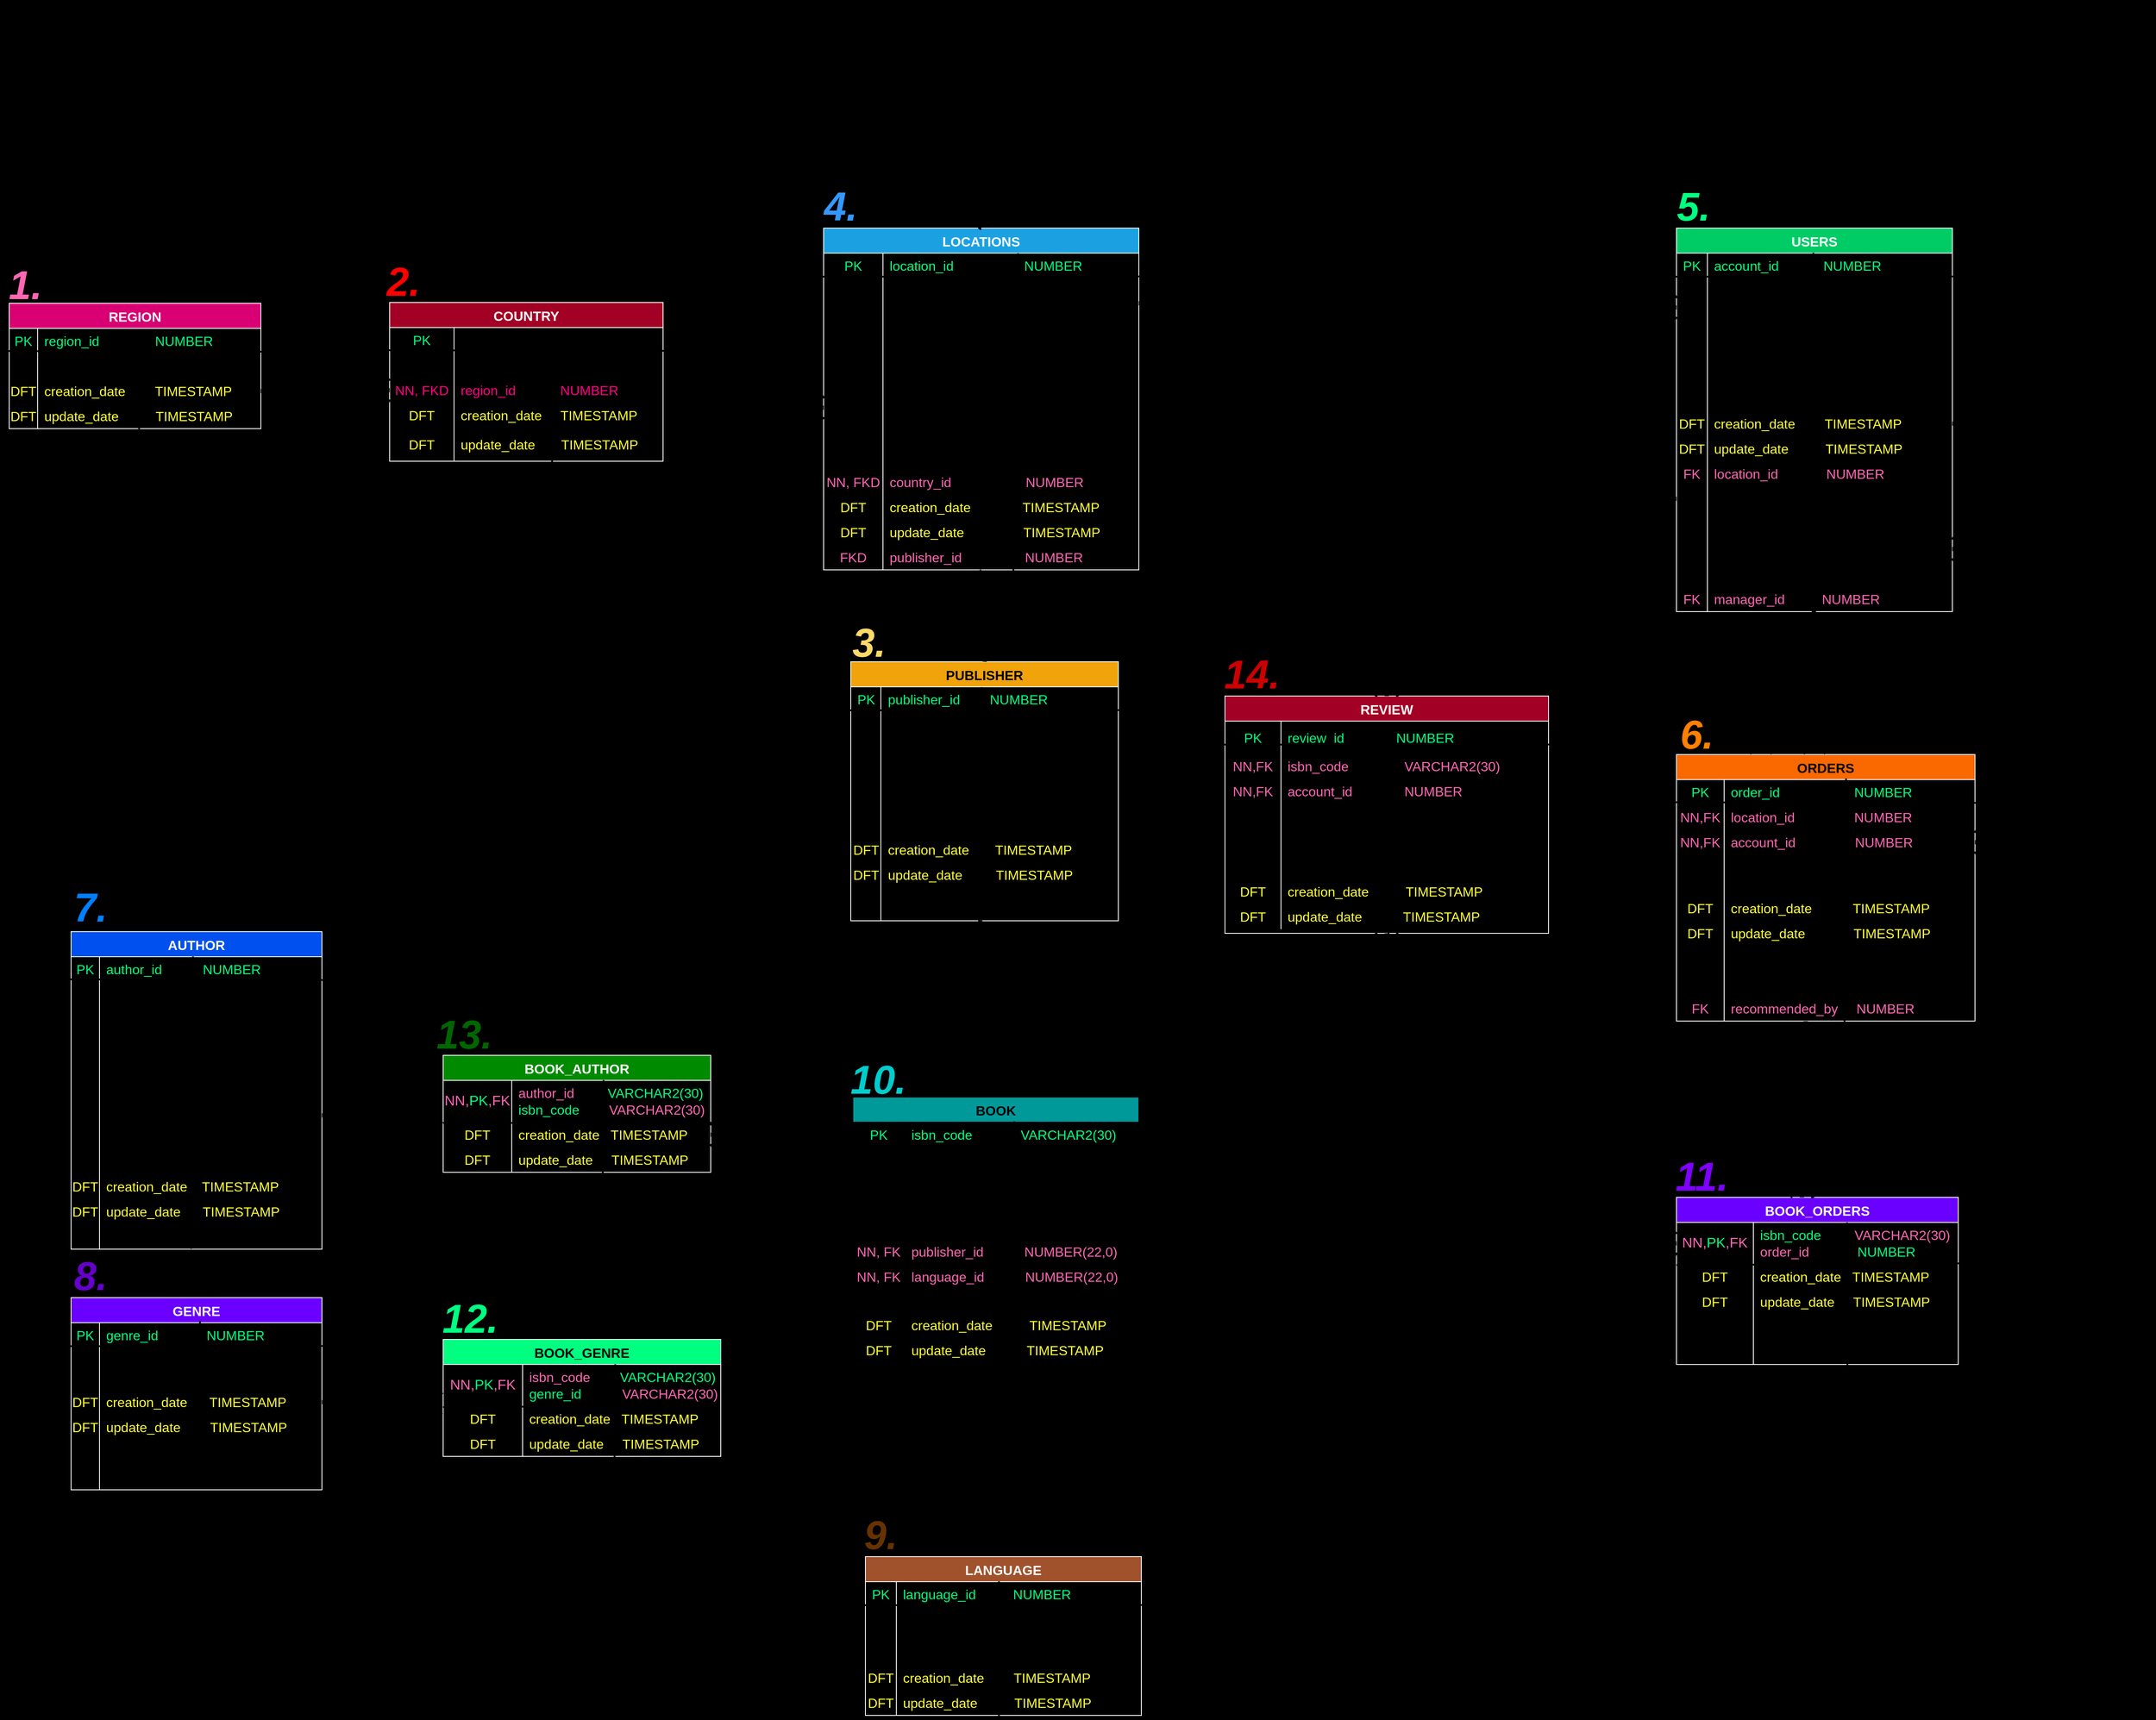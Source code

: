 <mxfile version="24.4.0" type="device">
  <diagram name="main_dashboard" id="w5YIbSZ3tDpKAlkPuJyY">
    <mxGraphModel dx="1880" dy="1300" grid="1" gridSize="10" guides="1" tooltips="1" connect="1" arrows="1" fold="1" page="1" pageScale="1" pageWidth="3000" pageHeight="3000" background="#000000" math="0" shadow="0">
      <root>
        <mxCell id="0" />
        <mxCell id="1" parent="0" />
        <mxCell id="HTnMNNAMFDqcmNRor3eO-17" value="BOOK" style="shape=table;startSize=30;container=1;collapsible=0;childLayout=tableLayout;fixedRows=1;rowLines=0;fontStyle=1;fontSize=16;fillColor=#009999;" parent="1" vertex="1">
          <mxGeometry x="1308" y="1721" width="342" height="423" as="geometry" />
        </mxCell>
        <mxCell id="HTnMNNAMFDqcmNRor3eO-18" value="" style="shape=tableRow;horizontal=0;startSize=0;swimlaneHead=0;swimlaneBody=0;top=0;left=0;bottom=0;right=0;collapsible=0;dropTarget=0;fillColor=none;points=[[0,0.5],[1,0.5]];portConstraint=eastwest;strokeColor=inherit;fontSize=16;strokeWidth=3;" parent="HTnMNNAMFDqcmNRor3eO-17" vertex="1">
          <mxGeometry y="30" width="342" height="30" as="geometry" />
        </mxCell>
        <mxCell id="HTnMNNAMFDqcmNRor3eO-19" value="&lt;font color=&quot;#00ff80&quot;&gt;PK&lt;/font&gt;" style="shape=partialRectangle;html=1;whiteSpace=wrap;connectable=0;fillColor=none;top=0;left=0;bottom=0;right=0;overflow=hidden;pointerEvents=1;strokeColor=#E6D0DE;fontSize=16;" parent="HTnMNNAMFDqcmNRor3eO-18" vertex="1">
          <mxGeometry width="62" height="30" as="geometry">
            <mxRectangle width="62" height="30" as="alternateBounds" />
          </mxGeometry>
        </mxCell>
        <mxCell id="HTnMNNAMFDqcmNRor3eO-20" value="&lt;font color=&quot;#00ff80&quot;&gt;isbn_code&amp;nbsp; &amp;nbsp; &amp;nbsp; &amp;nbsp; &amp;nbsp; &amp;nbsp; &amp;nbsp;VARCHAR2(30)&amp;nbsp;&amp;nbsp;&lt;/font&gt;" style="shape=partialRectangle;html=1;whiteSpace=wrap;connectable=0;fillColor=none;top=0;left=0;bottom=0;right=0;align=left;spacingLeft=6;overflow=hidden;strokeColor=#E6D0DE;fontSize=16;" parent="HTnMNNAMFDqcmNRor3eO-18" vertex="1">
          <mxGeometry x="62" width="280" height="30" as="geometry">
            <mxRectangle width="280" height="30" as="alternateBounds" />
          </mxGeometry>
        </mxCell>
        <mxCell id="HTnMNNAMFDqcmNRor3eO-24" value="" style="shape=tableRow;horizontal=0;startSize=0;swimlaneHead=0;swimlaneBody=0;top=0;left=0;bottom=0;right=0;collapsible=0;dropTarget=0;fillColor=none;points=[[0,0.5],[1,0.5]];portConstraint=eastwest;strokeColor=inherit;fontSize=16;" parent="HTnMNNAMFDqcmNRor3eO-17" vertex="1">
          <mxGeometry y="60" width="342" height="20" as="geometry" />
        </mxCell>
        <mxCell id="HTnMNNAMFDqcmNRor3eO-25" value="NN" style="shape=partialRectangle;html=1;whiteSpace=wrap;connectable=0;fillColor=none;top=0;left=0;bottom=0;right=0;overflow=hidden;strokeColor=inherit;fontSize=16;" parent="HTnMNNAMFDqcmNRor3eO-24" vertex="1">
          <mxGeometry width="62" height="20" as="geometry">
            <mxRectangle width="62" height="20" as="alternateBounds" />
          </mxGeometry>
        </mxCell>
        <mxCell id="HTnMNNAMFDqcmNRor3eO-26" value="title&amp;nbsp; &amp;nbsp; &amp;nbsp; &amp;nbsp; &amp;nbsp; &amp;nbsp; &amp;nbsp; &amp;nbsp; &amp;nbsp; &amp;nbsp; &amp;nbsp; &amp;nbsp; VARCHAR2(250)&amp;nbsp; &amp;nbsp; &amp;nbsp;" style="shape=partialRectangle;html=1;whiteSpace=wrap;connectable=0;fillColor=none;top=0;left=0;bottom=0;right=0;align=left;spacingLeft=6;overflow=hidden;strokeColor=inherit;fontSize=16;" parent="HTnMNNAMFDqcmNRor3eO-24" vertex="1">
          <mxGeometry x="62" width="280" height="20" as="geometry">
            <mxRectangle width="280" height="20" as="alternateBounds" />
          </mxGeometry>
        </mxCell>
        <mxCell id="HTnMNNAMFDqcmNRor3eO-43" value="" style="shape=tableRow;horizontal=0;startSize=0;swimlaneHead=0;swimlaneBody=0;top=0;left=0;bottom=0;right=0;collapsible=0;dropTarget=0;fillColor=none;points=[[0,0.5],[1,0.5]];portConstraint=eastwest;strokeColor=inherit;fontSize=16;" parent="HTnMNNAMFDqcmNRor3eO-17" vertex="1">
          <mxGeometry y="80" width="342" height="30" as="geometry" />
        </mxCell>
        <mxCell id="HTnMNNAMFDqcmNRor3eO-44" value="NN" style="shape=partialRectangle;html=1;whiteSpace=wrap;connectable=0;fillColor=none;top=0;left=0;bottom=0;right=0;overflow=hidden;strokeColor=inherit;fontSize=16;" parent="HTnMNNAMFDqcmNRor3eO-43" vertex="1">
          <mxGeometry width="62" height="30" as="geometry">
            <mxRectangle width="62" height="30" as="alternateBounds" />
          </mxGeometry>
        </mxCell>
        <mxCell id="HTnMNNAMFDqcmNRor3eO-45" value="publication_date&amp;nbsp; &amp;nbsp; DATE&amp;nbsp; &amp;nbsp; &amp;nbsp; &amp;nbsp; &amp;nbsp; &amp;nbsp; &amp;nbsp; &amp;nbsp; &amp;nbsp; &amp;nbsp;&amp;nbsp;" style="shape=partialRectangle;html=1;whiteSpace=wrap;connectable=0;fillColor=none;top=0;left=0;bottom=0;right=0;align=left;spacingLeft=6;overflow=hidden;strokeColor=inherit;fontSize=16;" parent="HTnMNNAMFDqcmNRor3eO-43" vertex="1">
          <mxGeometry x="62" width="280" height="30" as="geometry">
            <mxRectangle width="280" height="30" as="alternateBounds" />
          </mxGeometry>
        </mxCell>
        <mxCell id="HTnMNNAMFDqcmNRor3eO-56" value="" style="endArrow=none;html=1;rounded=0;strokeWidth=2;entryX=-0.002;entryY=-0.094;entryDx=0;entryDy=0;entryPerimeter=0;exitX=1.004;exitY=0.929;exitDx=0;exitDy=0;exitPerimeter=0;" parent="HTnMNNAMFDqcmNRor3eO-17" source="HTnMNNAMFDqcmNRor3eO-18" target="HTnMNNAMFDqcmNRor3eO-24" edge="1">
          <mxGeometry width="50" height="50" relative="1" as="geometry">
            <mxPoint x="130" y="240" as="sourcePoint" />
            <mxPoint y="89.58" as="targetPoint" />
          </mxGeometry>
        </mxCell>
        <mxCell id="HTnMNNAMFDqcmNRor3eO-58" value="" style="shape=tableRow;horizontal=0;startSize=0;swimlaneHead=0;swimlaneBody=0;top=0;left=0;bottom=0;right=0;collapsible=0;dropTarget=0;fillColor=none;points=[[0,0.5],[1,0.5]];portConstraint=eastwest;strokeColor=inherit;fontSize=16;" parent="HTnMNNAMFDqcmNRor3eO-17" vertex="1">
          <mxGeometry y="110" width="342" height="20" as="geometry" />
        </mxCell>
        <mxCell id="HTnMNNAMFDqcmNRor3eO-59" value="NN" style="shape=partialRectangle;html=1;whiteSpace=wrap;connectable=0;fillColor=none;top=0;left=0;bottom=0;right=0;overflow=hidden;strokeColor=inherit;fontSize=16;" parent="HTnMNNAMFDqcmNRor3eO-58" vertex="1">
          <mxGeometry width="62" height="20" as="geometry">
            <mxRectangle width="62" height="20" as="alternateBounds" />
          </mxGeometry>
        </mxCell>
        <mxCell id="HTnMNNAMFDqcmNRor3eO-60" value="edition&amp;nbsp; &amp;nbsp; &amp;nbsp; &amp;nbsp; &amp;nbsp; &amp;nbsp; &amp;nbsp; &amp;nbsp; &amp;nbsp; &amp;nbsp;VARCHAR2(50)" style="shape=partialRectangle;html=1;whiteSpace=wrap;connectable=0;fillColor=none;top=0;left=0;bottom=0;right=0;align=left;spacingLeft=6;overflow=hidden;strokeColor=inherit;fontSize=16;" parent="HTnMNNAMFDqcmNRor3eO-58" vertex="1">
          <mxGeometry x="62" width="280" height="20" as="geometry">
            <mxRectangle width="280" height="20" as="alternateBounds" />
          </mxGeometry>
        </mxCell>
        <mxCell id="HTnMNNAMFDqcmNRor3eO-61" value="" style="shape=tableRow;horizontal=0;startSize=0;swimlaneHead=0;swimlaneBody=0;top=0;left=0;bottom=0;right=0;collapsible=0;dropTarget=0;fillColor=none;points=[[0,0.5],[1,0.5]];portConstraint=eastwest;strokeColor=inherit;fontSize=16;" parent="HTnMNNAMFDqcmNRor3eO-17" vertex="1">
          <mxGeometry y="130" width="342" height="20" as="geometry" />
        </mxCell>
        <mxCell id="HTnMNNAMFDqcmNRor3eO-62" value="DFT" style="shape=partialRectangle;html=1;whiteSpace=wrap;connectable=0;fillColor=none;top=0;left=0;bottom=0;right=0;overflow=hidden;strokeColor=inherit;fontSize=16;" parent="HTnMNNAMFDqcmNRor3eO-61" vertex="1">
          <mxGeometry width="62" height="20" as="geometry">
            <mxRectangle width="62" height="20" as="alternateBounds" />
          </mxGeometry>
        </mxCell>
        <mxCell id="HTnMNNAMFDqcmNRor3eO-63" value="quantity&amp;nbsp; &amp;nbsp; &amp;nbsp; &amp;nbsp; &amp;nbsp; &amp;nbsp; &amp;nbsp; &amp;nbsp; &amp;nbsp;NUMBER(5,0)" style="shape=partialRectangle;html=1;whiteSpace=wrap;connectable=0;fillColor=none;top=0;left=0;bottom=0;right=0;align=left;spacingLeft=6;overflow=hidden;strokeColor=inherit;fontSize=16;" parent="HTnMNNAMFDqcmNRor3eO-61" vertex="1">
          <mxGeometry x="62" width="280" height="20" as="geometry">
            <mxRectangle width="280" height="20" as="alternateBounds" />
          </mxGeometry>
        </mxCell>
        <mxCell id="HTnMNNAMFDqcmNRor3eO-64" value="" style="shape=tableRow;horizontal=0;startSize=0;swimlaneHead=0;swimlaneBody=0;top=0;left=0;bottom=0;right=0;collapsible=0;dropTarget=0;fillColor=none;points=[[0,0.5],[1,0.5]];portConstraint=eastwest;strokeColor=inherit;fontSize=16;" parent="HTnMNNAMFDqcmNRor3eO-17" vertex="1">
          <mxGeometry y="150" width="342" height="20" as="geometry" />
        </mxCell>
        <mxCell id="HTnMNNAMFDqcmNRor3eO-65" value="NN" style="shape=partialRectangle;html=1;whiteSpace=wrap;connectable=0;fillColor=none;top=0;left=0;bottom=0;right=0;overflow=hidden;strokeColor=inherit;fontSize=16;" parent="HTnMNNAMFDqcmNRor3eO-64" vertex="1">
          <mxGeometry width="62" height="20" as="geometry">
            <mxRectangle width="62" height="20" as="alternateBounds" />
          </mxGeometry>
        </mxCell>
        <mxCell id="HTnMNNAMFDqcmNRor3eO-66" value="price&amp;nbsp; &amp;nbsp; &amp;nbsp; &amp;nbsp; &amp;nbsp; &amp;nbsp; &amp;nbsp; &amp;nbsp; &amp;nbsp; &amp;nbsp; &amp;nbsp; NUMBER(7,2)" style="shape=partialRectangle;html=1;whiteSpace=wrap;connectable=0;fillColor=none;top=0;left=0;bottom=0;right=0;align=left;spacingLeft=6;overflow=hidden;strokeColor=inherit;fontSize=16;" parent="HTnMNNAMFDqcmNRor3eO-64" vertex="1">
          <mxGeometry x="62" width="280" height="20" as="geometry">
            <mxRectangle width="280" height="20" as="alternateBounds" />
          </mxGeometry>
        </mxCell>
        <mxCell id="HTnMNNAMFDqcmNRor3eO-70" value="" style="shape=tableRow;horizontal=0;startSize=0;swimlaneHead=0;swimlaneBody=0;top=0;left=0;bottom=0;right=0;collapsible=0;dropTarget=0;fillColor=none;points=[[0,0.5],[1,0.5]];portConstraint=eastwest;strokeColor=inherit;fontSize=16;" parent="HTnMNNAMFDqcmNRor3eO-17" vertex="1">
          <mxGeometry y="170" width="342" height="30" as="geometry" />
        </mxCell>
        <mxCell id="HTnMNNAMFDqcmNRor3eO-71" value="&lt;font color=&quot;#ff66b3&quot;&gt;NN, FK&lt;/font&gt;" style="shape=partialRectangle;html=1;whiteSpace=wrap;connectable=0;fillColor=none;top=0;left=0;bottom=0;right=0;overflow=hidden;strokeColor=inherit;fontSize=16;" parent="HTnMNNAMFDqcmNRor3eO-70" vertex="1">
          <mxGeometry width="62" height="30" as="geometry">
            <mxRectangle width="62" height="30" as="alternateBounds" />
          </mxGeometry>
        </mxCell>
        <mxCell id="HTnMNNAMFDqcmNRor3eO-72" value="&lt;font color=&quot;#ff66b3&quot;&gt;publisher_id&amp;nbsp; &amp;nbsp; &amp;nbsp; &amp;nbsp; &amp;nbsp; &amp;nbsp;NUMBER(22,0)&lt;/font&gt;" style="shape=partialRectangle;html=1;whiteSpace=wrap;connectable=0;fillColor=none;top=0;left=0;bottom=0;right=0;align=left;spacingLeft=6;overflow=hidden;strokeColor=inherit;fontSize=16;" parent="HTnMNNAMFDqcmNRor3eO-70" vertex="1">
          <mxGeometry x="62" width="280" height="30" as="geometry">
            <mxRectangle width="280" height="30" as="alternateBounds" />
          </mxGeometry>
        </mxCell>
        <mxCell id="HTnMNNAMFDqcmNRor3eO-73" value="" style="shape=tableRow;horizontal=0;startSize=0;swimlaneHead=0;swimlaneBody=0;top=0;left=0;bottom=0;right=0;collapsible=0;dropTarget=0;fillColor=none;points=[[0,0.5],[1,0.5]];portConstraint=eastwest;strokeColor=inherit;fontSize=16;" parent="HTnMNNAMFDqcmNRor3eO-17" vertex="1">
          <mxGeometry y="200" width="342" height="29" as="geometry" />
        </mxCell>
        <mxCell id="HTnMNNAMFDqcmNRor3eO-74" value="&lt;font color=&quot;#ff66b3&quot;&gt;NN, FK&lt;/font&gt;" style="shape=partialRectangle;html=1;whiteSpace=wrap;connectable=0;fillColor=none;top=0;left=0;bottom=0;right=0;overflow=hidden;strokeColor=inherit;fontSize=16;" parent="HTnMNNAMFDqcmNRor3eO-73" vertex="1">
          <mxGeometry width="62" height="29" as="geometry">
            <mxRectangle width="62" height="29" as="alternateBounds" />
          </mxGeometry>
        </mxCell>
        <mxCell id="HTnMNNAMFDqcmNRor3eO-75" value="&lt;font color=&quot;#ff66b3&quot;&gt;language_id&amp;nbsp; &amp;nbsp; &amp;nbsp; &amp;nbsp; &amp;nbsp; &amp;nbsp;NUMBER(22,0)&lt;/font&gt;" style="shape=partialRectangle;html=1;whiteSpace=wrap;connectable=0;fillColor=none;top=0;left=0;bottom=0;right=0;align=left;spacingLeft=6;overflow=hidden;strokeColor=inherit;fontSize=16;" parent="HTnMNNAMFDqcmNRor3eO-73" vertex="1">
          <mxGeometry x="62" width="280" height="29" as="geometry">
            <mxRectangle width="280" height="29" as="alternateBounds" />
          </mxGeometry>
        </mxCell>
        <mxCell id="HTnMNNAMFDqcmNRor3eO-79" value="" style="shape=tableRow;horizontal=0;startSize=0;swimlaneHead=0;swimlaneBody=0;top=0;left=0;bottom=0;right=0;collapsible=0;dropTarget=0;fillColor=none;points=[[0,0.5],[1,0.5]];portConstraint=eastwest;strokeColor=inherit;fontSize=16;" parent="HTnMNNAMFDqcmNRor3eO-17" vertex="1">
          <mxGeometry y="229" width="342" height="29" as="geometry" />
        </mxCell>
        <mxCell id="HTnMNNAMFDqcmNRor3eO-80" value="" style="shape=partialRectangle;html=1;whiteSpace=wrap;connectable=0;fillColor=none;top=0;left=0;bottom=0;right=0;overflow=hidden;strokeColor=inherit;fontSize=16;" parent="HTnMNNAMFDqcmNRor3eO-79" vertex="1">
          <mxGeometry width="62" height="29" as="geometry">
            <mxRectangle width="62" height="29" as="alternateBounds" />
          </mxGeometry>
        </mxCell>
        <mxCell id="HTnMNNAMFDqcmNRor3eO-81" value="rating&amp;nbsp; &amp;nbsp; &amp;nbsp; &amp;nbsp; &amp;nbsp; &amp;nbsp; &amp;nbsp; &amp;nbsp; &amp;nbsp; &amp;nbsp; &amp;nbsp; NUMBER(3,1)&amp;nbsp; &amp;nbsp; &amp;nbsp;" style="shape=partialRectangle;html=1;whiteSpace=wrap;connectable=0;fillColor=none;top=0;left=0;bottom=0;right=0;align=left;spacingLeft=6;overflow=hidden;strokeColor=inherit;fontSize=16;" parent="HTnMNNAMFDqcmNRor3eO-79" vertex="1">
          <mxGeometry x="62" width="280" height="29" as="geometry">
            <mxRectangle width="280" height="29" as="alternateBounds" />
          </mxGeometry>
        </mxCell>
        <mxCell id="HTnMNNAMFDqcmNRor3eO-85" value="" style="shape=tableRow;horizontal=0;startSize=0;swimlaneHead=0;swimlaneBody=0;top=0;left=0;bottom=0;right=0;collapsible=0;dropTarget=0;fillColor=none;points=[[0,0.5],[1,0.5]];portConstraint=eastwest;strokeColor=inherit;fontSize=16;" parent="HTnMNNAMFDqcmNRor3eO-17" vertex="1">
          <mxGeometry y="258" width="342" height="30" as="geometry" />
        </mxCell>
        <mxCell id="HTnMNNAMFDqcmNRor3eO-86" value="&lt;font color=&quot;#ffff33&quot;&gt;DFT&lt;/font&gt;" style="shape=partialRectangle;html=1;whiteSpace=wrap;connectable=0;fillColor=none;top=0;left=0;bottom=0;right=0;overflow=hidden;strokeColor=inherit;fontSize=16;" parent="HTnMNNAMFDqcmNRor3eO-85" vertex="1">
          <mxGeometry width="62" height="30" as="geometry">
            <mxRectangle width="62" height="30" as="alternateBounds" />
          </mxGeometry>
        </mxCell>
        <mxCell id="HTnMNNAMFDqcmNRor3eO-87" value="&lt;font color=&quot;#ffff33&quot;&gt;creation_date&amp;nbsp; &amp;nbsp; &amp;nbsp; &amp;nbsp; &amp;nbsp; TIMESTAMP&lt;/font&gt;" style="shape=partialRectangle;html=1;whiteSpace=wrap;connectable=0;fillColor=none;top=0;left=0;bottom=0;right=0;align=left;spacingLeft=6;overflow=hidden;strokeColor=inherit;fontSize=16;" parent="HTnMNNAMFDqcmNRor3eO-85" vertex="1">
          <mxGeometry x="62" width="280" height="30" as="geometry">
            <mxRectangle width="280" height="30" as="alternateBounds" />
          </mxGeometry>
        </mxCell>
        <mxCell id="HTnMNNAMFDqcmNRor3eO-88" value="" style="shape=tableRow;horizontal=0;startSize=0;swimlaneHead=0;swimlaneBody=0;top=0;left=0;bottom=0;right=0;collapsible=0;dropTarget=0;fillColor=none;points=[[0,0.5],[1,0.5]];portConstraint=eastwest;strokeColor=inherit;fontSize=16;" parent="HTnMNNAMFDqcmNRor3eO-17" vertex="1">
          <mxGeometry y="288" width="342" height="30" as="geometry" />
        </mxCell>
        <mxCell id="HTnMNNAMFDqcmNRor3eO-89" value="&lt;font color=&quot;#ffff33&quot;&gt;DFT&lt;/font&gt;" style="shape=partialRectangle;html=1;whiteSpace=wrap;connectable=0;fillColor=none;top=0;left=0;bottom=0;right=0;overflow=hidden;strokeColor=inherit;fontSize=16;" parent="HTnMNNAMFDqcmNRor3eO-88" vertex="1">
          <mxGeometry width="62" height="30" as="geometry">
            <mxRectangle width="62" height="30" as="alternateBounds" />
          </mxGeometry>
        </mxCell>
        <mxCell id="HTnMNNAMFDqcmNRor3eO-90" value="&lt;font color=&quot;#ffff33&quot;&gt;update_date&amp;nbsp; &amp;nbsp; &amp;nbsp; &amp;nbsp; &amp;nbsp; &amp;nbsp;TIMESTAMP&lt;/font&gt;" style="shape=partialRectangle;html=1;whiteSpace=wrap;connectable=0;fillColor=none;top=0;left=0;bottom=0;right=0;align=left;spacingLeft=6;overflow=hidden;strokeColor=inherit;fontSize=16;" parent="HTnMNNAMFDqcmNRor3eO-88" vertex="1">
          <mxGeometry x="62" width="280" height="30" as="geometry">
            <mxRectangle width="280" height="30" as="alternateBounds" />
          </mxGeometry>
        </mxCell>
        <mxCell id="HTnMNNAMFDqcmNRor3eO-91" value="" style="shape=tableRow;horizontal=0;startSize=0;swimlaneHead=0;swimlaneBody=0;top=0;left=0;bottom=0;right=0;collapsible=0;dropTarget=0;fillColor=none;points=[[0,0.5],[1,0.5]];portConstraint=eastwest;strokeColor=inherit;fontSize=16;" parent="HTnMNNAMFDqcmNRor3eO-17" vertex="1">
          <mxGeometry y="318" width="342" height="20" as="geometry" />
        </mxCell>
        <mxCell id="HTnMNNAMFDqcmNRor3eO-92" value="DFT" style="shape=partialRectangle;html=1;whiteSpace=wrap;connectable=0;fillColor=none;top=0;left=0;bottom=0;right=0;overflow=hidden;strokeColor=inherit;fontSize=16;" parent="HTnMNNAMFDqcmNRor3eO-91" vertex="1">
          <mxGeometry width="62" height="20" as="geometry">
            <mxRectangle width="62" height="20" as="alternateBounds" />
          </mxGeometry>
        </mxCell>
        <mxCell id="HTnMNNAMFDqcmNRor3eO-93" value="status&amp;nbsp; &amp;nbsp; &amp;nbsp; &amp;nbsp; &amp;nbsp; &amp;nbsp; &amp;nbsp; &amp;nbsp; &amp;nbsp; &amp;nbsp; &amp;nbsp;VARCHAR2(20)" style="shape=partialRectangle;html=1;whiteSpace=wrap;connectable=0;fillColor=none;top=0;left=0;bottom=0;right=0;align=left;spacingLeft=6;overflow=hidden;strokeColor=inherit;fontSize=16;" parent="HTnMNNAMFDqcmNRor3eO-91" vertex="1">
          <mxGeometry x="62" width="280" height="20" as="geometry">
            <mxRectangle width="280" height="20" as="alternateBounds" />
          </mxGeometry>
        </mxCell>
        <mxCell id="XgE70LmsuouHb_Qgxm-G-1" value="" style="shape=tableRow;horizontal=0;startSize=0;swimlaneHead=0;swimlaneBody=0;top=0;left=0;bottom=0;right=0;collapsible=0;dropTarget=0;fillColor=none;points=[[0,0.5],[1,0.5]];portConstraint=eastwest;strokeColor=inherit;fontSize=16;" parent="HTnMNNAMFDqcmNRor3eO-17" vertex="1">
          <mxGeometry y="338" width="342" height="20" as="geometry" />
        </mxCell>
        <mxCell id="XgE70LmsuouHb_Qgxm-G-2" value="" style="shape=partialRectangle;html=1;whiteSpace=wrap;connectable=0;fillColor=none;top=0;left=0;bottom=0;right=0;overflow=hidden;strokeColor=inherit;fontSize=16;" parent="XgE70LmsuouHb_Qgxm-G-1" vertex="1">
          <mxGeometry width="62" height="20" as="geometry">
            <mxRectangle width="62" height="20" as="alternateBounds" />
          </mxGeometry>
        </mxCell>
        <mxCell id="XgE70LmsuouHb_Qgxm-G-3" value="description&amp;nbsp; &amp;nbsp; &amp;nbsp; &amp;nbsp; &amp;nbsp; &amp;nbsp; &amp;nbsp;VARCHAR2(250)" style="shape=partialRectangle;html=1;whiteSpace=wrap;connectable=0;fillColor=none;top=0;left=0;bottom=0;right=0;align=left;spacingLeft=6;overflow=hidden;strokeColor=inherit;fontSize=16;" parent="XgE70LmsuouHb_Qgxm-G-1" vertex="1">
          <mxGeometry x="62" width="280" height="20" as="geometry">
            <mxRectangle width="280" height="20" as="alternateBounds" />
          </mxGeometry>
        </mxCell>
        <mxCell id="HTnMNNAMFDqcmNRor3eO-57" value="" style="endArrow=none;html=1;rounded=0;strokeWidth=2;exitX=0.523;exitY=1.097;exitDx=0;exitDy=0;exitPerimeter=0;" parent="HTnMNNAMFDqcmNRor3eO-17" edge="1">
          <mxGeometry width="50" height="50" relative="1" as="geometry">
            <mxPoint x="192.866" y="421.395" as="sourcePoint" />
            <mxPoint x="193" y="29" as="targetPoint" />
          </mxGeometry>
        </mxCell>
        <mxCell id="XgE70LmsuouHb_Qgxm-G-208" value="" style="shape=tableRow;horizontal=0;startSize=0;swimlaneHead=0;swimlaneBody=0;top=0;left=0;bottom=0;right=0;collapsible=0;dropTarget=0;fillColor=none;points=[[0,0.5],[1,0.5]];portConstraint=eastwest;strokeColor=inherit;fontSize=16;" parent="HTnMNNAMFDqcmNRor3eO-17" vertex="1">
          <mxGeometry y="358" width="342" height="25" as="geometry" />
        </mxCell>
        <mxCell id="XgE70LmsuouHb_Qgxm-G-209" value="NN" style="shape=partialRectangle;html=1;whiteSpace=wrap;connectable=0;fillColor=none;top=0;left=0;bottom=0;right=0;overflow=hidden;strokeColor=inherit;fontSize=16;" parent="XgE70LmsuouHb_Qgxm-G-208" vertex="1">
          <mxGeometry width="62" height="25" as="geometry">
            <mxRectangle width="62" height="25" as="alternateBounds" />
          </mxGeometry>
        </mxCell>
        <mxCell id="XgE70LmsuouHb_Qgxm-G-210" value="page_num&amp;nbsp; &amp;nbsp; &amp;nbsp; &amp;nbsp; &amp;nbsp; &amp;nbsp; &amp;nbsp; NUMBER(5,0)" style="shape=partialRectangle;html=1;whiteSpace=wrap;connectable=0;fillColor=none;top=0;left=0;bottom=0;right=0;align=left;spacingLeft=6;overflow=hidden;strokeColor=inherit;fontSize=16;" parent="XgE70LmsuouHb_Qgxm-G-208" vertex="1">
          <mxGeometry x="62" width="280" height="25" as="geometry">
            <mxRectangle width="280" height="25" as="alternateBounds" />
          </mxGeometry>
        </mxCell>
        <mxCell id="fP8ksvabpxVdFhBJJNyH-208" value="" style="shape=tableRow;horizontal=0;startSize=0;swimlaneHead=0;swimlaneBody=0;top=0;left=0;bottom=0;right=0;collapsible=0;dropTarget=0;fillColor=none;points=[[0,0.5],[1,0.5]];portConstraint=eastwest;strokeColor=inherit;fontSize=16;" parent="HTnMNNAMFDqcmNRor3eO-17" vertex="1">
          <mxGeometry y="383" width="342" height="35" as="geometry" />
        </mxCell>
        <mxCell id="fP8ksvabpxVdFhBJJNyH-209" value="NN" style="shape=partialRectangle;html=1;whiteSpace=wrap;connectable=0;fillColor=none;top=0;left=0;bottom=0;right=0;overflow=hidden;strokeColor=inherit;fontSize=16;" parent="fP8ksvabpxVdFhBJJNyH-208" vertex="1">
          <mxGeometry width="62" height="35" as="geometry">
            <mxRectangle width="62" height="35" as="alternateBounds" />
          </mxGeometry>
        </mxCell>
        <mxCell id="fP8ksvabpxVdFhBJJNyH-210" value="cover_type&amp;nbsp; &amp;nbsp; &amp;nbsp; &amp;nbsp; &amp;nbsp; &amp;nbsp; VARCHAR2(30)" style="shape=partialRectangle;html=1;whiteSpace=wrap;connectable=0;fillColor=none;top=0;left=0;bottom=0;right=0;align=left;spacingLeft=6;overflow=hidden;strokeColor=inherit;fontSize=16;" parent="fP8ksvabpxVdFhBJJNyH-208" vertex="1">
          <mxGeometry x="62" width="280" height="35" as="geometry">
            <mxRectangle width="280" height="35" as="alternateBounds" />
          </mxGeometry>
        </mxCell>
        <mxCell id="XgE70LmsuouHb_Qgxm-G-4" value="AUTHOR" style="shape=table;startSize=30;container=1;collapsible=0;childLayout=tableLayout;fixedRows=1;rowLines=0;fontStyle=1;fontSize=16;fillColor=#0050ef;fontColor=#ffffff;strokeColor=#FFFFFF;" parent="1" vertex="1">
          <mxGeometry x="373" y="1523" width="300" height="380" as="geometry" />
        </mxCell>
        <mxCell id="XgE70LmsuouHb_Qgxm-G-5" value="" style="shape=tableRow;horizontal=0;startSize=0;swimlaneHead=0;swimlaneBody=0;top=0;left=0;bottom=0;right=0;collapsible=0;dropTarget=0;fillColor=none;points=[[0,0.5],[1,0.5]];portConstraint=eastwest;strokeColor=inherit;fontSize=16;strokeWidth=3;" parent="XgE70LmsuouHb_Qgxm-G-4" vertex="1">
          <mxGeometry y="30" width="300" height="30" as="geometry" />
        </mxCell>
        <mxCell id="XgE70LmsuouHb_Qgxm-G-6" value="&lt;font color=&quot;#00ff80&quot;&gt;PK&lt;/font&gt;" style="shape=partialRectangle;html=1;whiteSpace=wrap;connectable=0;fillColor=none;top=0;left=0;bottom=0;right=0;overflow=hidden;pointerEvents=1;strokeColor=#E6D0DE;fontSize=16;" parent="XgE70LmsuouHb_Qgxm-G-5" vertex="1">
          <mxGeometry width="34" height="30" as="geometry">
            <mxRectangle width="34" height="30" as="alternateBounds" />
          </mxGeometry>
        </mxCell>
        <mxCell id="XgE70LmsuouHb_Qgxm-G-7" value="&lt;font color=&quot;#00ff80&quot;&gt;author_id&amp;nbsp; &amp;nbsp; &amp;nbsp; &amp;nbsp; &amp;nbsp; &amp;nbsp;NUMBER&amp;nbsp; &amp;nbsp; &amp;nbsp;&lt;/font&gt;" style="shape=partialRectangle;html=1;whiteSpace=wrap;connectable=0;fillColor=none;top=0;left=0;bottom=0;right=0;align=left;spacingLeft=6;overflow=hidden;strokeColor=#E6D0DE;fontSize=16;" parent="XgE70LmsuouHb_Qgxm-G-5" vertex="1">
          <mxGeometry x="34" width="266" height="30" as="geometry">
            <mxRectangle width="266" height="30" as="alternateBounds" />
          </mxGeometry>
        </mxCell>
        <mxCell id="XgE70LmsuouHb_Qgxm-G-8" value="" style="shape=tableRow;horizontal=0;startSize=0;swimlaneHead=0;swimlaneBody=0;top=0;left=0;bottom=0;right=0;collapsible=0;dropTarget=0;fillColor=none;points=[[0,0.5],[1,0.5]];portConstraint=eastwest;strokeColor=inherit;fontSize=16;" parent="XgE70LmsuouHb_Qgxm-G-4" vertex="1">
          <mxGeometry y="60" width="300" height="30" as="geometry" />
        </mxCell>
        <mxCell id="XgE70LmsuouHb_Qgxm-G-9" value="NN" style="shape=partialRectangle;html=1;whiteSpace=wrap;connectable=0;fillColor=none;top=0;left=0;bottom=0;right=0;overflow=hidden;strokeColor=inherit;fontSize=16;" parent="XgE70LmsuouHb_Qgxm-G-8" vertex="1">
          <mxGeometry width="34" height="30" as="geometry">
            <mxRectangle width="34" height="30" as="alternateBounds" />
          </mxGeometry>
        </mxCell>
        <mxCell id="XgE70LmsuouHb_Qgxm-G-10" value="first_name&amp;nbsp; &amp;nbsp; &amp;nbsp; &amp;nbsp; &amp;nbsp;VARCHAR2(50)&lt;span style=&quot;background-color: initial;&quot;&gt;&amp;nbsp; &amp;nbsp;&lt;/span&gt;" style="shape=partialRectangle;html=1;whiteSpace=wrap;connectable=0;fillColor=none;top=0;left=0;bottom=0;right=0;align=left;spacingLeft=6;overflow=hidden;strokeColor=inherit;fontSize=16;" parent="XgE70LmsuouHb_Qgxm-G-8" vertex="1">
          <mxGeometry x="34" width="266" height="30" as="geometry">
            <mxRectangle width="266" height="30" as="alternateBounds" />
          </mxGeometry>
        </mxCell>
        <mxCell id="XgE70LmsuouHb_Qgxm-G-11" value="" style="shape=tableRow;horizontal=0;startSize=0;swimlaneHead=0;swimlaneBody=0;top=0;left=0;bottom=0;right=0;collapsible=0;dropTarget=0;fillColor=none;points=[[0,0.5],[1,0.5]];portConstraint=eastwest;strokeColor=inherit;fontSize=16;" parent="XgE70LmsuouHb_Qgxm-G-4" vertex="1">
          <mxGeometry y="90" width="300" height="30" as="geometry" />
        </mxCell>
        <mxCell id="XgE70LmsuouHb_Qgxm-G-12" value="NN" style="shape=partialRectangle;html=1;whiteSpace=wrap;connectable=0;fillColor=none;top=0;left=0;bottom=0;right=0;overflow=hidden;strokeColor=inherit;fontSize=16;" parent="XgE70LmsuouHb_Qgxm-G-11" vertex="1">
          <mxGeometry width="34" height="30" as="geometry">
            <mxRectangle width="34" height="30" as="alternateBounds" />
          </mxGeometry>
        </mxCell>
        <mxCell id="XgE70LmsuouHb_Qgxm-G-13" value="last_name&amp;nbsp; &amp;nbsp; &amp;nbsp; &amp;nbsp; &amp;nbsp;VARCHAR2(50)" style="shape=partialRectangle;html=1;whiteSpace=wrap;connectable=0;fillColor=none;top=0;left=0;bottom=0;right=0;align=left;spacingLeft=6;overflow=hidden;strokeColor=inherit;fontSize=16;" parent="XgE70LmsuouHb_Qgxm-G-11" vertex="1">
          <mxGeometry x="34" width="266" height="30" as="geometry">
            <mxRectangle width="266" height="30" as="alternateBounds" />
          </mxGeometry>
        </mxCell>
        <mxCell id="XgE70LmsuouHb_Qgxm-G-14" value="" style="endArrow=none;html=1;rounded=0;strokeWidth=2;entryX=-0.002;entryY=-0.094;entryDx=0;entryDy=0;entryPerimeter=0;exitX=1.004;exitY=0.929;exitDx=0;exitDy=0;exitPerimeter=0;" parent="XgE70LmsuouHb_Qgxm-G-4" source="XgE70LmsuouHb_Qgxm-G-5" target="XgE70LmsuouHb_Qgxm-G-8" edge="1">
          <mxGeometry width="50" height="50" relative="1" as="geometry">
            <mxPoint x="130" y="240" as="sourcePoint" />
            <mxPoint y="89.58" as="targetPoint" />
          </mxGeometry>
        </mxCell>
        <mxCell id="XgE70LmsuouHb_Qgxm-G-15" value="" style="shape=tableRow;horizontal=0;startSize=0;swimlaneHead=0;swimlaneBody=0;top=0;left=0;bottom=0;right=0;collapsible=0;dropTarget=0;fillColor=none;points=[[0,0.5],[1,0.5]];portConstraint=eastwest;strokeColor=inherit;fontSize=16;" parent="XgE70LmsuouHb_Qgxm-G-4" vertex="1">
          <mxGeometry y="120" width="300" height="30" as="geometry" />
        </mxCell>
        <mxCell id="XgE70LmsuouHb_Qgxm-G-16" value="NN" style="shape=partialRectangle;html=1;whiteSpace=wrap;connectable=0;fillColor=none;top=0;left=0;bottom=0;right=0;overflow=hidden;strokeColor=inherit;fontSize=16;" parent="XgE70LmsuouHb_Qgxm-G-15" vertex="1">
          <mxGeometry width="34" height="30" as="geometry">
            <mxRectangle width="34" height="30" as="alternateBounds" />
          </mxGeometry>
        </mxCell>
        <mxCell id="XgE70LmsuouHb_Qgxm-G-17" value="birth_date&amp;nbsp; &amp;nbsp; &amp;nbsp; &amp;nbsp; &amp;nbsp; DATE&amp;nbsp; &amp;nbsp; &amp;nbsp; &amp;nbsp; &amp;nbsp; &amp;nbsp;&amp;nbsp;" style="shape=partialRectangle;html=1;whiteSpace=wrap;connectable=0;fillColor=none;top=0;left=0;bottom=0;right=0;align=left;spacingLeft=6;overflow=hidden;strokeColor=inherit;fontSize=16;" parent="XgE70LmsuouHb_Qgxm-G-15" vertex="1">
          <mxGeometry x="34" width="266" height="30" as="geometry">
            <mxRectangle width="266" height="30" as="alternateBounds" />
          </mxGeometry>
        </mxCell>
        <mxCell id="XgE70LmsuouHb_Qgxm-G-18" value="" style="shape=tableRow;horizontal=0;startSize=0;swimlaneHead=0;swimlaneBody=0;top=0;left=0;bottom=0;right=0;collapsible=0;dropTarget=0;fillColor=none;points=[[0,0.5],[1,0.5]];portConstraint=eastwest;strokeColor=inherit;fontSize=16;" parent="XgE70LmsuouHb_Qgxm-G-4" vertex="1">
          <mxGeometry y="150" width="300" height="30" as="geometry" />
        </mxCell>
        <mxCell id="XgE70LmsuouHb_Qgxm-G-19" value="NN" style="shape=partialRectangle;html=1;whiteSpace=wrap;connectable=0;fillColor=none;top=0;left=0;bottom=0;right=0;overflow=hidden;strokeColor=inherit;fontSize=16;" parent="XgE70LmsuouHb_Qgxm-G-18" vertex="1">
          <mxGeometry width="34" height="30" as="geometry">
            <mxRectangle width="34" height="30" as="alternateBounds" />
          </mxGeometry>
        </mxCell>
        <mxCell id="XgE70LmsuouHb_Qgxm-G-20" value="age&amp;nbsp; &amp;nbsp; &amp;nbsp; &amp;nbsp; &amp;nbsp; &amp;nbsp; &amp;nbsp; &amp;nbsp; &amp;nbsp; &amp;nbsp; NUMBER(3,0)" style="shape=partialRectangle;html=1;whiteSpace=wrap;connectable=0;fillColor=none;top=0;left=0;bottom=0;right=0;align=left;spacingLeft=6;overflow=hidden;strokeColor=inherit;fontSize=16;" parent="XgE70LmsuouHb_Qgxm-G-18" vertex="1">
          <mxGeometry x="34" width="266" height="30" as="geometry">
            <mxRectangle width="266" height="30" as="alternateBounds" />
          </mxGeometry>
        </mxCell>
        <mxCell id="XgE70LmsuouHb_Qgxm-G-21" value="" style="shape=tableRow;horizontal=0;startSize=0;swimlaneHead=0;swimlaneBody=0;top=0;left=0;bottom=0;right=0;collapsible=0;dropTarget=0;fillColor=none;points=[[0,0.5],[1,0.5]];portConstraint=eastwest;strokeColor=inherit;fontSize=16;" parent="XgE70LmsuouHb_Qgxm-G-4" vertex="1">
          <mxGeometry y="180" width="300" height="30" as="geometry" />
        </mxCell>
        <mxCell id="XgE70LmsuouHb_Qgxm-G-22" value="" style="shape=partialRectangle;html=1;whiteSpace=wrap;connectable=0;fillColor=none;top=0;left=0;bottom=0;right=0;overflow=hidden;strokeColor=inherit;fontSize=16;" parent="XgE70LmsuouHb_Qgxm-G-21" vertex="1">
          <mxGeometry width="34" height="30" as="geometry">
            <mxRectangle width="34" height="30" as="alternateBounds" />
          </mxGeometry>
        </mxCell>
        <mxCell id="XgE70LmsuouHb_Qgxm-G-23" value="death_date&amp;nbsp; &amp;nbsp; &amp;nbsp; &amp;nbsp; DATE" style="shape=partialRectangle;html=1;whiteSpace=wrap;connectable=0;fillColor=none;top=0;left=0;bottom=0;right=0;align=left;spacingLeft=6;overflow=hidden;strokeColor=inherit;fontSize=16;" parent="XgE70LmsuouHb_Qgxm-G-21" vertex="1">
          <mxGeometry x="34" width="266" height="30" as="geometry">
            <mxRectangle width="266" height="30" as="alternateBounds" />
          </mxGeometry>
        </mxCell>
        <mxCell id="XgE70LmsuouHb_Qgxm-G-24" value="" style="shape=tableRow;horizontal=0;startSize=0;swimlaneHead=0;swimlaneBody=0;top=0;left=0;bottom=0;right=0;collapsible=0;dropTarget=0;fillColor=none;points=[[0,0.5],[1,0.5]];portConstraint=eastwest;strokeColor=inherit;fontSize=16;" parent="XgE70LmsuouHb_Qgxm-G-4" vertex="1">
          <mxGeometry y="210" width="300" height="20" as="geometry" />
        </mxCell>
        <mxCell id="XgE70LmsuouHb_Qgxm-G-25" value="NN" style="shape=partialRectangle;html=1;whiteSpace=wrap;connectable=0;fillColor=none;top=0;left=0;bottom=0;right=0;overflow=hidden;strokeColor=inherit;fontSize=16;" parent="XgE70LmsuouHb_Qgxm-G-24" vertex="1">
          <mxGeometry width="34" height="20" as="geometry">
            <mxRectangle width="34" height="20" as="alternateBounds" />
          </mxGeometry>
        </mxCell>
        <mxCell id="XgE70LmsuouHb_Qgxm-G-26" value="nationality&amp;nbsp; &amp;nbsp; &amp;nbsp; &amp;nbsp; &amp;nbsp; VARCHAR2(50)" style="shape=partialRectangle;html=1;whiteSpace=wrap;connectable=0;fillColor=none;top=0;left=0;bottom=0;right=0;align=left;spacingLeft=6;overflow=hidden;strokeColor=inherit;fontSize=16;" parent="XgE70LmsuouHb_Qgxm-G-24" vertex="1">
          <mxGeometry x="34" width="266" height="20" as="geometry">
            <mxRectangle width="266" height="20" as="alternateBounds" />
          </mxGeometry>
        </mxCell>
        <mxCell id="XgE70LmsuouHb_Qgxm-G-27" value="" style="shape=tableRow;horizontal=0;startSize=0;swimlaneHead=0;swimlaneBody=0;top=0;left=0;bottom=0;right=0;collapsible=0;dropTarget=0;fillColor=none;points=[[0,0.5],[1,0.5]];portConstraint=eastwest;strokeColor=inherit;fontSize=16;" parent="XgE70LmsuouHb_Qgxm-G-4" vertex="1">
          <mxGeometry y="230" width="300" height="30" as="geometry" />
        </mxCell>
        <mxCell id="XgE70LmsuouHb_Qgxm-G-28" value="" style="shape=partialRectangle;html=1;whiteSpace=wrap;connectable=0;fillColor=none;top=0;left=0;bottom=0;right=0;overflow=hidden;strokeColor=inherit;fontSize=16;" parent="XgE70LmsuouHb_Qgxm-G-27" vertex="1">
          <mxGeometry width="34" height="30" as="geometry">
            <mxRectangle width="34" height="30" as="alternateBounds" />
          </mxGeometry>
        </mxCell>
        <mxCell id="XgE70LmsuouHb_Qgxm-G-29" value="bibliography&amp;nbsp; &amp;nbsp; &amp;nbsp; &amp;nbsp;VARCHAR2(250)" style="shape=partialRectangle;html=1;whiteSpace=wrap;connectable=0;fillColor=none;top=0;left=0;bottom=0;right=0;align=left;spacingLeft=6;overflow=hidden;strokeColor=inherit;fontSize=16;" parent="XgE70LmsuouHb_Qgxm-G-27" vertex="1">
          <mxGeometry x="34" width="266" height="30" as="geometry">
            <mxRectangle width="266" height="30" as="alternateBounds" />
          </mxGeometry>
        </mxCell>
        <mxCell id="XgE70LmsuouHb_Qgxm-G-30" value="" style="shape=tableRow;horizontal=0;startSize=0;swimlaneHead=0;swimlaneBody=0;top=0;left=0;bottom=0;right=0;collapsible=0;dropTarget=0;fillColor=none;points=[[0,0.5],[1,0.5]];portConstraint=eastwest;strokeColor=inherit;fontSize=16;" parent="XgE70LmsuouHb_Qgxm-G-4" vertex="1">
          <mxGeometry y="260" width="300" height="30" as="geometry" />
        </mxCell>
        <mxCell id="XgE70LmsuouHb_Qgxm-G-31" value="" style="shape=partialRectangle;html=1;whiteSpace=wrap;connectable=0;fillColor=none;top=0;left=0;bottom=0;right=0;overflow=hidden;strokeColor=inherit;fontSize=16;" parent="XgE70LmsuouHb_Qgxm-G-30" vertex="1">
          <mxGeometry width="34" height="30" as="geometry">
            <mxRectangle width="34" height="30" as="alternateBounds" />
          </mxGeometry>
        </mxCell>
        <mxCell id="XgE70LmsuouHb_Qgxm-G-32" value="rating&amp;nbsp; &amp;nbsp; &amp;nbsp; &amp;nbsp; &amp;nbsp; &amp;nbsp; &amp;nbsp; &amp;nbsp; NUMBER(3,1)" style="shape=partialRectangle;html=1;whiteSpace=wrap;connectable=0;fillColor=none;top=0;left=0;bottom=0;right=0;align=left;spacingLeft=6;overflow=hidden;strokeColor=inherit;fontSize=16;" parent="XgE70LmsuouHb_Qgxm-G-30" vertex="1">
          <mxGeometry x="34" width="266" height="30" as="geometry">
            <mxRectangle width="266" height="30" as="alternateBounds" />
          </mxGeometry>
        </mxCell>
        <mxCell id="XgE70LmsuouHb_Qgxm-G-33" value="" style="shape=tableRow;horizontal=0;startSize=0;swimlaneHead=0;swimlaneBody=0;top=0;left=0;bottom=0;right=0;collapsible=0;dropTarget=0;fillColor=none;points=[[0,0.5],[1,0.5]];portConstraint=eastwest;strokeColor=inherit;fontSize=16;" parent="XgE70LmsuouHb_Qgxm-G-4" vertex="1">
          <mxGeometry y="290" width="300" height="30" as="geometry" />
        </mxCell>
        <mxCell id="XgE70LmsuouHb_Qgxm-G-34" value="&lt;font color=&quot;#ffff33&quot;&gt;DFT&lt;/font&gt;" style="shape=partialRectangle;html=1;whiteSpace=wrap;connectable=0;fillColor=none;top=0;left=0;bottom=0;right=0;overflow=hidden;strokeColor=inherit;fontSize=16;" parent="XgE70LmsuouHb_Qgxm-G-33" vertex="1">
          <mxGeometry width="34" height="30" as="geometry">
            <mxRectangle width="34" height="30" as="alternateBounds" />
          </mxGeometry>
        </mxCell>
        <mxCell id="XgE70LmsuouHb_Qgxm-G-35" value="&lt;font color=&quot;#ffff33&quot;&gt;creation_date&amp;nbsp; &amp;nbsp; TIMESTAMP&amp;nbsp;&amp;nbsp;&lt;/font&gt;" style="shape=partialRectangle;html=1;whiteSpace=wrap;connectable=0;fillColor=none;top=0;left=0;bottom=0;right=0;align=left;spacingLeft=6;overflow=hidden;strokeColor=inherit;fontSize=16;" parent="XgE70LmsuouHb_Qgxm-G-33" vertex="1">
          <mxGeometry x="34" width="266" height="30" as="geometry">
            <mxRectangle width="266" height="30" as="alternateBounds" />
          </mxGeometry>
        </mxCell>
        <mxCell id="XgE70LmsuouHb_Qgxm-G-54" value="" style="endArrow=none;html=1;rounded=0;strokeWidth=2;entryX=0.486;entryY=-0.01;entryDx=0;entryDy=0;entryPerimeter=0;exitX=0.479;exitY=0.992;exitDx=0;exitDy=0;exitPerimeter=0;" parent="XgE70LmsuouHb_Qgxm-G-4" source="fP8ksvabpxVdFhBJJNyH-233" target="XgE70LmsuouHb_Qgxm-G-5" edge="1">
          <mxGeometry width="50" height="50" relative="1" as="geometry">
            <mxPoint x="447.9" y="389.51" as="sourcePoint" />
            <mxPoint x="447" y="10.5" as="targetPoint" />
          </mxGeometry>
        </mxCell>
        <mxCell id="XgE70LmsuouHb_Qgxm-G-211" value="" style="shape=tableRow;horizontal=0;startSize=0;swimlaneHead=0;swimlaneBody=0;top=0;left=0;bottom=0;right=0;collapsible=0;dropTarget=0;fillColor=none;points=[[0,0.5],[1,0.5]];portConstraint=eastwest;strokeColor=inherit;fontSize=16;" parent="XgE70LmsuouHb_Qgxm-G-4" vertex="1">
          <mxGeometry y="320" width="300" height="30" as="geometry" />
        </mxCell>
        <mxCell id="XgE70LmsuouHb_Qgxm-G-212" value="&lt;font color=&quot;#ffff33&quot;&gt;DFT&lt;/font&gt;" style="shape=partialRectangle;html=1;whiteSpace=wrap;connectable=0;fillColor=none;top=0;left=0;bottom=0;right=0;overflow=hidden;strokeColor=inherit;fontSize=16;" parent="XgE70LmsuouHb_Qgxm-G-211" vertex="1">
          <mxGeometry width="34" height="30" as="geometry">
            <mxRectangle width="34" height="30" as="alternateBounds" />
          </mxGeometry>
        </mxCell>
        <mxCell id="XgE70LmsuouHb_Qgxm-G-213" value="&lt;font color=&quot;#ffff33&quot;&gt;update_date&amp;nbsp; &amp;nbsp; &amp;nbsp; TIMESTAMP&amp;nbsp;&amp;nbsp;&lt;/font&gt;" style="shape=partialRectangle;html=1;whiteSpace=wrap;connectable=0;fillColor=none;top=0;left=0;bottom=0;right=0;align=left;spacingLeft=6;overflow=hidden;strokeColor=inherit;fontSize=16;" parent="XgE70LmsuouHb_Qgxm-G-211" vertex="1">
          <mxGeometry x="34" width="266" height="30" as="geometry">
            <mxRectangle width="266" height="30" as="alternateBounds" />
          </mxGeometry>
        </mxCell>
        <mxCell id="fP8ksvabpxVdFhBJJNyH-233" value="" style="shape=tableRow;horizontal=0;startSize=0;swimlaneHead=0;swimlaneBody=0;top=0;left=0;bottom=0;right=0;collapsible=0;dropTarget=0;fillColor=none;points=[[0,0.5],[1,0.5]];portConstraint=eastwest;strokeColor=inherit;fontSize=16;" parent="XgE70LmsuouHb_Qgxm-G-4" vertex="1">
          <mxGeometry y="350" width="300" height="30" as="geometry" />
        </mxCell>
        <mxCell id="fP8ksvabpxVdFhBJJNyH-234" value="" style="shape=partialRectangle;html=1;whiteSpace=wrap;connectable=0;fillColor=none;top=0;left=0;bottom=0;right=0;overflow=hidden;strokeColor=inherit;fontSize=16;" parent="fP8ksvabpxVdFhBJJNyH-233" vertex="1">
          <mxGeometry width="34" height="30" as="geometry">
            <mxRectangle width="34" height="30" as="alternateBounds" />
          </mxGeometry>
        </mxCell>
        <mxCell id="fP8ksvabpxVdFhBJJNyH-235" value="books_count&amp;nbsp; &amp;nbsp; &amp;nbsp;NUMBER(3)&amp;nbsp;" style="shape=partialRectangle;html=1;whiteSpace=wrap;connectable=0;fillColor=none;top=0;left=0;bottom=0;right=0;align=left;spacingLeft=6;overflow=hidden;strokeColor=inherit;fontSize=16;" parent="fP8ksvabpxVdFhBJJNyH-233" vertex="1">
          <mxGeometry x="34" width="266" height="30" as="geometry">
            <mxRectangle width="266" height="30" as="alternateBounds" />
          </mxGeometry>
        </mxCell>
        <mxCell id="XgE70LmsuouHb_Qgxm-G-55" value="PUBLISHER" style="shape=table;startSize=30;container=1;collapsible=0;childLayout=tableLayout;fixedRows=1;rowLines=0;fontStyle=1;fontSize=16;fillColor=#f0a30a;fontColor=#000000;strokeColor=#FFFFFF;" parent="1" vertex="1">
          <mxGeometry x="1305.5" y="1200" width="320" height="310" as="geometry" />
        </mxCell>
        <mxCell id="XgE70LmsuouHb_Qgxm-G-56" value="" style="shape=tableRow;horizontal=0;startSize=0;swimlaneHead=0;swimlaneBody=0;top=0;left=0;bottom=0;right=0;collapsible=0;dropTarget=0;fillColor=none;points=[[0,0.5],[1,0.5]];portConstraint=eastwest;strokeColor=inherit;fontSize=16;strokeWidth=3;" parent="XgE70LmsuouHb_Qgxm-G-55" vertex="1">
          <mxGeometry y="30" width="320" height="30" as="geometry" />
        </mxCell>
        <mxCell id="XgE70LmsuouHb_Qgxm-G-57" value="&lt;font color=&quot;#00ff80&quot;&gt;PK&lt;/font&gt;" style="shape=partialRectangle;html=1;whiteSpace=wrap;connectable=0;fillColor=none;top=0;left=0;bottom=0;right=0;overflow=hidden;pointerEvents=1;strokeColor=#E6D0DE;fontSize=16;" parent="XgE70LmsuouHb_Qgxm-G-56" vertex="1">
          <mxGeometry width="36" height="30" as="geometry">
            <mxRectangle width="36" height="30" as="alternateBounds" />
          </mxGeometry>
        </mxCell>
        <mxCell id="XgE70LmsuouHb_Qgxm-G-58" value="&lt;font color=&quot;#00ff80&quot;&gt;publisher_id&amp;nbsp; &amp;nbsp; &amp;nbsp; &amp;nbsp; NUMBER&lt;/font&gt;" style="shape=partialRectangle;html=1;whiteSpace=wrap;connectable=0;fillColor=none;top=0;left=0;bottom=0;right=0;align=left;spacingLeft=6;overflow=hidden;strokeColor=#E6D0DE;fontSize=16;" parent="XgE70LmsuouHb_Qgxm-G-56" vertex="1">
          <mxGeometry x="36" width="284" height="30" as="geometry">
            <mxRectangle width="284" height="30" as="alternateBounds" />
          </mxGeometry>
        </mxCell>
        <mxCell id="XgE70LmsuouHb_Qgxm-G-59" value="" style="shape=tableRow;horizontal=0;startSize=0;swimlaneHead=0;swimlaneBody=0;top=0;left=0;bottom=0;right=0;collapsible=0;dropTarget=0;fillColor=none;points=[[0,0.5],[1,0.5]];portConstraint=eastwest;strokeColor=inherit;fontSize=16;" parent="XgE70LmsuouHb_Qgxm-G-55" vertex="1">
          <mxGeometry y="60" width="320" height="20" as="geometry" />
        </mxCell>
        <mxCell id="XgE70LmsuouHb_Qgxm-G-60" value="NN" style="shape=partialRectangle;html=1;whiteSpace=wrap;connectable=0;fillColor=none;top=0;left=0;bottom=0;right=0;overflow=hidden;strokeColor=inherit;fontSize=16;" parent="XgE70LmsuouHb_Qgxm-G-59" vertex="1">
          <mxGeometry width="36" height="20" as="geometry">
            <mxRectangle width="36" height="20" as="alternateBounds" />
          </mxGeometry>
        </mxCell>
        <mxCell id="XgE70LmsuouHb_Qgxm-G-61" value="name&amp;nbsp; &amp;nbsp; &amp;nbsp; &amp;nbsp; &amp;nbsp; &amp;nbsp; &amp;nbsp; &amp;nbsp; &amp;nbsp; &amp;nbsp; VARCHAR2(200)&amp;nbsp; &amp;nbsp;&amp;nbsp;" style="shape=partialRectangle;html=1;whiteSpace=wrap;connectable=0;fillColor=none;top=0;left=0;bottom=0;right=0;align=left;spacingLeft=6;overflow=hidden;strokeColor=inherit;fontSize=16;" parent="XgE70LmsuouHb_Qgxm-G-59" vertex="1">
          <mxGeometry x="36" width="284" height="20" as="geometry">
            <mxRectangle width="284" height="20" as="alternateBounds" />
          </mxGeometry>
        </mxCell>
        <mxCell id="XgE70LmsuouHb_Qgxm-G-62" value="" style="shape=tableRow;horizontal=0;startSize=0;swimlaneHead=0;swimlaneBody=0;top=0;left=0;bottom=0;right=0;collapsible=0;dropTarget=0;fillColor=none;points=[[0,0.5],[1,0.5]];portConstraint=eastwest;strokeColor=inherit;fontSize=16;" parent="XgE70LmsuouHb_Qgxm-G-55" vertex="1">
          <mxGeometry y="80" width="320" height="20" as="geometry" />
        </mxCell>
        <mxCell id="XgE70LmsuouHb_Qgxm-G-63" value="" style="shape=partialRectangle;html=1;whiteSpace=wrap;connectable=0;fillColor=none;top=0;left=0;bottom=0;right=0;overflow=hidden;strokeColor=inherit;fontSize=16;" parent="XgE70LmsuouHb_Qgxm-G-62" vertex="1">
          <mxGeometry width="36" height="20" as="geometry">
            <mxRectangle width="36" height="20" as="alternateBounds" />
          </mxGeometry>
        </mxCell>
        <mxCell id="XgE70LmsuouHb_Qgxm-G-64" value="email&amp;nbsp; &amp;nbsp; &amp;nbsp; &amp;nbsp; &amp;nbsp; &amp;nbsp; &amp;nbsp; &amp;nbsp; &amp;nbsp; &amp;nbsp; VARCHAR2(70)" style="shape=partialRectangle;html=1;whiteSpace=wrap;connectable=0;fillColor=none;top=0;left=0;bottom=0;right=0;align=left;spacingLeft=6;overflow=hidden;strokeColor=inherit;fontSize=16;" parent="XgE70LmsuouHb_Qgxm-G-62" vertex="1">
          <mxGeometry x="36" width="284" height="20" as="geometry">
            <mxRectangle width="284" height="20" as="alternateBounds" />
          </mxGeometry>
        </mxCell>
        <mxCell id="XgE70LmsuouHb_Qgxm-G-65" value="" style="endArrow=none;html=1;rounded=0;strokeWidth=2;entryX=-0.002;entryY=-0.094;entryDx=0;entryDy=0;entryPerimeter=0;exitX=1.004;exitY=0.929;exitDx=0;exitDy=0;exitPerimeter=0;" parent="XgE70LmsuouHb_Qgxm-G-55" source="XgE70LmsuouHb_Qgxm-G-56" target="XgE70LmsuouHb_Qgxm-G-59" edge="1">
          <mxGeometry width="50" height="50" relative="1" as="geometry">
            <mxPoint x="130" y="240" as="sourcePoint" />
            <mxPoint y="89.58" as="targetPoint" />
          </mxGeometry>
        </mxCell>
        <mxCell id="XgE70LmsuouHb_Qgxm-G-69" value="" style="shape=tableRow;horizontal=0;startSize=0;swimlaneHead=0;swimlaneBody=0;top=0;left=0;bottom=0;right=0;collapsible=0;dropTarget=0;fillColor=none;points=[[0,0.5],[1,0.5]];portConstraint=eastwest;strokeColor=inherit;fontSize=16;" parent="XgE70LmsuouHb_Qgxm-G-55" vertex="1">
          <mxGeometry y="100" width="320" height="20" as="geometry" />
        </mxCell>
        <mxCell id="XgE70LmsuouHb_Qgxm-G-70" value="" style="shape=partialRectangle;html=1;whiteSpace=wrap;connectable=0;fillColor=none;top=0;left=0;bottom=0;right=0;overflow=hidden;strokeColor=inherit;fontSize=16;" parent="XgE70LmsuouHb_Qgxm-G-69" vertex="1">
          <mxGeometry width="36" height="20" as="geometry">
            <mxRectangle width="36" height="20" as="alternateBounds" />
          </mxGeometry>
        </mxCell>
        <mxCell id="XgE70LmsuouHb_Qgxm-G-71" value="phone&amp;nbsp; &amp;nbsp; &amp;nbsp; &amp;nbsp; &amp;nbsp; &amp;nbsp; &amp;nbsp; &amp;nbsp; &amp;nbsp; &amp;nbsp;VARCHAR2(20)" style="shape=partialRectangle;html=1;whiteSpace=wrap;connectable=0;fillColor=none;top=0;left=0;bottom=0;right=0;align=left;spacingLeft=6;overflow=hidden;strokeColor=inherit;fontSize=16;" parent="XgE70LmsuouHb_Qgxm-G-69" vertex="1">
          <mxGeometry x="36" width="284" height="20" as="geometry">
            <mxRectangle width="284" height="20" as="alternateBounds" />
          </mxGeometry>
        </mxCell>
        <mxCell id="XgE70LmsuouHb_Qgxm-G-78" value="" style="shape=tableRow;horizontal=0;startSize=0;swimlaneHead=0;swimlaneBody=0;top=0;left=0;bottom=0;right=0;collapsible=0;dropTarget=0;fillColor=none;points=[[0,0.5],[1,0.5]];portConstraint=eastwest;strokeColor=inherit;fontSize=16;" parent="XgE70LmsuouHb_Qgxm-G-55" vertex="1">
          <mxGeometry y="120" width="320" height="20" as="geometry" />
        </mxCell>
        <mxCell id="XgE70LmsuouHb_Qgxm-G-79" value="" style="shape=partialRectangle;html=1;whiteSpace=wrap;connectable=0;fillColor=none;top=0;left=0;bottom=0;right=0;overflow=hidden;strokeColor=inherit;fontSize=16;" parent="XgE70LmsuouHb_Qgxm-G-78" vertex="1">
          <mxGeometry width="36" height="20" as="geometry">
            <mxRectangle width="36" height="20" as="alternateBounds" />
          </mxGeometry>
        </mxCell>
        <mxCell id="XgE70LmsuouHb_Qgxm-G-80" value="website&amp;nbsp; &amp;nbsp; &amp;nbsp; &amp;nbsp; &amp;nbsp; &amp;nbsp; &amp;nbsp; &amp;nbsp; &amp;nbsp;VARCHAR2(100)" style="shape=partialRectangle;html=1;whiteSpace=wrap;connectable=0;fillColor=none;top=0;left=0;bottom=0;right=0;align=left;spacingLeft=6;overflow=hidden;strokeColor=inherit;fontSize=16;" parent="XgE70LmsuouHb_Qgxm-G-78" vertex="1">
          <mxGeometry x="36" width="284" height="20" as="geometry">
            <mxRectangle width="284" height="20" as="alternateBounds" />
          </mxGeometry>
        </mxCell>
        <mxCell id="XgE70LmsuouHb_Qgxm-G-81" value="" style="shape=tableRow;horizontal=0;startSize=0;swimlaneHead=0;swimlaneBody=0;top=0;left=0;bottom=0;right=0;collapsible=0;dropTarget=0;fillColor=none;points=[[0,0.5],[1,0.5]];portConstraint=eastwest;strokeColor=inherit;fontSize=16;" parent="XgE70LmsuouHb_Qgxm-G-55" vertex="1">
          <mxGeometry y="140" width="320" height="30" as="geometry" />
        </mxCell>
        <mxCell id="XgE70LmsuouHb_Qgxm-G-82" value="NN" style="shape=partialRectangle;html=1;whiteSpace=wrap;connectable=0;fillColor=none;top=0;left=0;bottom=0;right=0;overflow=hidden;strokeColor=inherit;fontSize=16;" parent="XgE70LmsuouHb_Qgxm-G-81" vertex="1">
          <mxGeometry width="36" height="30" as="geometry">
            <mxRectangle width="36" height="30" as="alternateBounds" />
          </mxGeometry>
        </mxCell>
        <mxCell id="XgE70LmsuouHb_Qgxm-G-83" value="founded_year&amp;nbsp; &amp;nbsp; &amp;nbsp; &amp;nbsp;VARCHAR2(4)" style="shape=partialRectangle;html=1;whiteSpace=wrap;connectable=0;fillColor=none;top=0;left=0;bottom=0;right=0;align=left;spacingLeft=6;overflow=hidden;strokeColor=inherit;fontSize=16;" parent="XgE70LmsuouHb_Qgxm-G-81" vertex="1">
          <mxGeometry x="36" width="284" height="30" as="geometry">
            <mxRectangle width="284" height="30" as="alternateBounds" />
          </mxGeometry>
        </mxCell>
        <mxCell id="XgE70LmsuouHb_Qgxm-G-84" value="" style="shape=tableRow;horizontal=0;startSize=0;swimlaneHead=0;swimlaneBody=0;top=0;left=0;bottom=0;right=0;collapsible=0;dropTarget=0;fillColor=none;points=[[0,0.5],[1,0.5]];portConstraint=eastwest;strokeColor=inherit;fontSize=16;" parent="XgE70LmsuouHb_Qgxm-G-55" vertex="1">
          <mxGeometry y="170" width="320" height="20" as="geometry" />
        </mxCell>
        <mxCell id="XgE70LmsuouHb_Qgxm-G-85" value="DFT" style="shape=partialRectangle;html=1;whiteSpace=wrap;connectable=0;fillColor=none;top=0;left=0;bottom=0;right=0;overflow=hidden;strokeColor=inherit;fontSize=16;" parent="XgE70LmsuouHb_Qgxm-G-84" vertex="1">
          <mxGeometry width="36" height="20" as="geometry">
            <mxRectangle width="36" height="20" as="alternateBounds" />
          </mxGeometry>
        </mxCell>
        <mxCell id="XgE70LmsuouHb_Qgxm-G-86" value="status&amp;nbsp; &amp;nbsp; &amp;nbsp; &amp;nbsp; &amp;nbsp; &amp;nbsp; &amp;nbsp; &amp;nbsp; &amp;nbsp; &amp;nbsp;VARCHAR2(20)" style="shape=partialRectangle;html=1;whiteSpace=wrap;connectable=0;fillColor=none;top=0;left=0;bottom=0;right=0;align=left;spacingLeft=6;overflow=hidden;strokeColor=inherit;fontSize=16;" parent="XgE70LmsuouHb_Qgxm-G-84" vertex="1">
          <mxGeometry x="36" width="284" height="20" as="geometry">
            <mxRectangle width="284" height="20" as="alternateBounds" />
          </mxGeometry>
        </mxCell>
        <mxCell id="XgE70LmsuouHb_Qgxm-G-87" value="" style="shape=tableRow;horizontal=0;startSize=0;swimlaneHead=0;swimlaneBody=0;top=0;left=0;bottom=0;right=0;collapsible=0;dropTarget=0;fillColor=none;points=[[0,0.5],[1,0.5]];portConstraint=eastwest;strokeColor=inherit;fontSize=16;" parent="XgE70LmsuouHb_Qgxm-G-55" vertex="1">
          <mxGeometry y="190" width="320" height="20" as="geometry" />
        </mxCell>
        <mxCell id="XgE70LmsuouHb_Qgxm-G-88" value="" style="shape=partialRectangle;html=1;whiteSpace=wrap;connectable=0;fillColor=none;top=0;left=0;bottom=0;right=0;overflow=hidden;strokeColor=inherit;fontSize=16;" parent="XgE70LmsuouHb_Qgxm-G-87" vertex="1">
          <mxGeometry width="36" height="20" as="geometry">
            <mxRectangle width="36" height="20" as="alternateBounds" />
          </mxGeometry>
        </mxCell>
        <mxCell id="XgE70LmsuouHb_Qgxm-G-89" value="notes&amp;nbsp; &amp;nbsp; &amp;nbsp; &amp;nbsp; &amp;nbsp; &amp;nbsp; &amp;nbsp; &amp;nbsp; &amp;nbsp; &amp;nbsp; VARCHAR2(200)&amp;nbsp;" style="shape=partialRectangle;html=1;whiteSpace=wrap;connectable=0;fillColor=none;top=0;left=0;bottom=0;right=0;align=left;spacingLeft=6;overflow=hidden;strokeColor=inherit;fontSize=16;" parent="XgE70LmsuouHb_Qgxm-G-87" vertex="1">
          <mxGeometry x="36" width="284" height="20" as="geometry">
            <mxRectangle width="284" height="20" as="alternateBounds" />
          </mxGeometry>
        </mxCell>
        <mxCell id="XgE70LmsuouHb_Qgxm-G-90" value="" style="shape=tableRow;horizontal=0;startSize=0;swimlaneHead=0;swimlaneBody=0;top=0;left=0;bottom=0;right=0;collapsible=0;dropTarget=0;fillColor=none;points=[[0,0.5],[1,0.5]];portConstraint=eastwest;strokeColor=inherit;fontSize=16;" parent="XgE70LmsuouHb_Qgxm-G-55" vertex="1">
          <mxGeometry y="210" width="320" height="30" as="geometry" />
        </mxCell>
        <mxCell id="XgE70LmsuouHb_Qgxm-G-91" value="&lt;font color=&quot;#ffff33&quot;&gt;DFT&lt;/font&gt;" style="shape=partialRectangle;html=1;whiteSpace=wrap;connectable=0;fillColor=none;top=0;left=0;bottom=0;right=0;overflow=hidden;strokeColor=inherit;fontSize=16;" parent="XgE70LmsuouHb_Qgxm-G-90" vertex="1">
          <mxGeometry width="36" height="30" as="geometry">
            <mxRectangle width="36" height="30" as="alternateBounds" />
          </mxGeometry>
        </mxCell>
        <mxCell id="XgE70LmsuouHb_Qgxm-G-92" value="&lt;font color=&quot;#ffff33&quot;&gt;creation_date&amp;nbsp; &amp;nbsp; &amp;nbsp; &amp;nbsp;TIMESTAMP&amp;nbsp;&amp;nbsp;&lt;/font&gt;" style="shape=partialRectangle;html=1;whiteSpace=wrap;connectable=0;fillColor=none;top=0;left=0;bottom=0;right=0;align=left;spacingLeft=6;overflow=hidden;strokeColor=inherit;fontSize=16;" parent="XgE70LmsuouHb_Qgxm-G-90" vertex="1">
          <mxGeometry x="36" width="284" height="30" as="geometry">
            <mxRectangle width="284" height="30" as="alternateBounds" />
          </mxGeometry>
        </mxCell>
        <mxCell id="XgE70LmsuouHb_Qgxm-G-93" value="" style="shape=tableRow;horizontal=0;startSize=0;swimlaneHead=0;swimlaneBody=0;top=0;left=0;bottom=0;right=0;collapsible=0;dropTarget=0;fillColor=none;points=[[0,0.5],[1,0.5]];portConstraint=eastwest;strokeColor=inherit;fontSize=16;" parent="XgE70LmsuouHb_Qgxm-G-55" vertex="1">
          <mxGeometry y="240" width="320" height="30" as="geometry" />
        </mxCell>
        <mxCell id="XgE70LmsuouHb_Qgxm-G-94" value="&lt;font color=&quot;#ffff33&quot;&gt;DFT&lt;/font&gt;" style="shape=partialRectangle;html=1;whiteSpace=wrap;connectable=0;fillColor=none;top=0;left=0;bottom=0;right=0;overflow=hidden;strokeColor=inherit;fontSize=16;" parent="XgE70LmsuouHb_Qgxm-G-93" vertex="1">
          <mxGeometry width="36" height="30" as="geometry">
            <mxRectangle width="36" height="30" as="alternateBounds" />
          </mxGeometry>
        </mxCell>
        <mxCell id="XgE70LmsuouHb_Qgxm-G-95" value="&lt;font color=&quot;#ffff33&quot;&gt;update_date&amp;nbsp; &amp;nbsp; &amp;nbsp; &amp;nbsp; &amp;nbsp;TIMESTAMP&lt;/font&gt;" style="shape=partialRectangle;html=1;whiteSpace=wrap;connectable=0;fillColor=none;top=0;left=0;bottom=0;right=0;align=left;spacingLeft=6;overflow=hidden;strokeColor=inherit;fontSize=16;" parent="XgE70LmsuouHb_Qgxm-G-93" vertex="1">
          <mxGeometry x="36" width="284" height="30" as="geometry">
            <mxRectangle width="284" height="30" as="alternateBounds" />
          </mxGeometry>
        </mxCell>
        <mxCell id="XgE70LmsuouHb_Qgxm-G-102" value="" style="shape=tableRow;horizontal=0;startSize=0;swimlaneHead=0;swimlaneBody=0;top=0;left=0;bottom=0;right=0;collapsible=0;dropTarget=0;fillColor=none;points=[[0,0.5],[1,0.5]];portConstraint=eastwest;strokeColor=inherit;fontSize=16;" parent="XgE70LmsuouHb_Qgxm-G-55" vertex="1">
          <mxGeometry y="270" width="320" height="20" as="geometry" />
        </mxCell>
        <mxCell id="XgE70LmsuouHb_Qgxm-G-103" value="" style="shape=partialRectangle;html=1;whiteSpace=wrap;connectable=0;fillColor=none;top=0;left=0;bottom=0;right=0;overflow=hidden;strokeColor=inherit;fontSize=16;" parent="XgE70LmsuouHb_Qgxm-G-102" vertex="1">
          <mxGeometry width="36" height="20" as="geometry">
            <mxRectangle width="36" height="20" as="alternateBounds" />
          </mxGeometry>
        </mxCell>
        <mxCell id="XgE70LmsuouHb_Qgxm-G-104" value="description&amp;nbsp; &amp;nbsp; &amp;nbsp; &amp;nbsp; &amp;nbsp; &amp;nbsp; VARCHAR2(250)" style="shape=partialRectangle;html=1;whiteSpace=wrap;connectable=0;fillColor=none;top=0;left=0;bottom=0;right=0;align=left;spacingLeft=6;overflow=hidden;strokeColor=inherit;fontSize=16;" parent="XgE70LmsuouHb_Qgxm-G-102" vertex="1">
          <mxGeometry x="36" width="284" height="20" as="geometry">
            <mxRectangle width="284" height="20" as="alternateBounds" />
          </mxGeometry>
        </mxCell>
        <mxCell id="XgE70LmsuouHb_Qgxm-G-105" value="" style="endArrow=none;html=1;rounded=0;strokeWidth=2;entryX=0.489;entryY=0.011;entryDx=0;entryDy=0;entryPerimeter=0;exitX=0.484;exitY=0.983;exitDx=0;exitDy=0;exitPerimeter=0;" parent="XgE70LmsuouHb_Qgxm-G-55" source="fP8ksvabpxVdFhBJJNyH-228" target="XgE70LmsuouHb_Qgxm-G-56" edge="1">
          <mxGeometry width="50" height="50" relative="1" as="geometry">
            <mxPoint x="470.9" y="389.01" as="sourcePoint" />
            <mxPoint x="470" y="10" as="targetPoint" />
          </mxGeometry>
        </mxCell>
        <mxCell id="fP8ksvabpxVdFhBJJNyH-228" value="" style="shape=tableRow;horizontal=0;startSize=0;swimlaneHead=0;swimlaneBody=0;top=0;left=0;bottom=0;right=0;collapsible=0;dropTarget=0;fillColor=none;points=[[0,0.5],[1,0.5]];portConstraint=eastwest;strokeColor=inherit;fontSize=16;" parent="XgE70LmsuouHb_Qgxm-G-55" vertex="1">
          <mxGeometry y="290" width="320" height="20" as="geometry" />
        </mxCell>
        <mxCell id="fP8ksvabpxVdFhBJJNyH-229" value="" style="shape=partialRectangle;html=1;whiteSpace=wrap;connectable=0;fillColor=none;top=0;left=0;bottom=0;right=0;overflow=hidden;strokeColor=inherit;fontSize=16;" parent="fP8ksvabpxVdFhBJJNyH-228" vertex="1">
          <mxGeometry width="36" height="20" as="geometry">
            <mxRectangle width="36" height="20" as="alternateBounds" />
          </mxGeometry>
        </mxCell>
        <mxCell id="fP8ksvabpxVdFhBJJNyH-230" value="rating&amp;nbsp; &amp;nbsp; &amp;nbsp; &amp;nbsp; &amp;nbsp; &amp;nbsp; &amp;nbsp; &amp;nbsp; &amp;nbsp; &amp;nbsp; NUMBER(3,1)" style="shape=partialRectangle;html=1;whiteSpace=wrap;connectable=0;fillColor=none;top=0;left=0;bottom=0;right=0;align=left;spacingLeft=6;overflow=hidden;strokeColor=inherit;fontSize=16;" parent="fP8ksvabpxVdFhBJJNyH-228" vertex="1">
          <mxGeometry x="36" width="284" height="20" as="geometry">
            <mxRectangle width="284" height="20" as="alternateBounds" />
          </mxGeometry>
        </mxCell>
        <mxCell id="XgE70LmsuouHb_Qgxm-G-106" value="LANGUAGE" style="shape=table;startSize=30;container=1;collapsible=0;childLayout=tableLayout;fixedRows=1;rowLines=0;fontStyle=1;fontSize=16;fillColor=#a0522d;fontColor=#ffffff;strokeColor=#FFFFFF;" parent="1" vertex="1">
          <mxGeometry x="1323" y="2271" width="330" height="190" as="geometry" />
        </mxCell>
        <mxCell id="XgE70LmsuouHb_Qgxm-G-107" value="" style="shape=tableRow;horizontal=0;startSize=0;swimlaneHead=0;swimlaneBody=0;top=0;left=0;bottom=0;right=0;collapsible=0;dropTarget=0;fillColor=none;points=[[0,0.5],[1,0.5]];portConstraint=eastwest;strokeColor=inherit;fontSize=16;strokeWidth=3;" parent="XgE70LmsuouHb_Qgxm-G-106" vertex="1">
          <mxGeometry y="30" width="330" height="30" as="geometry" />
        </mxCell>
        <mxCell id="XgE70LmsuouHb_Qgxm-G-108" value="&lt;font color=&quot;#00ff80&quot;&gt;PK&lt;/font&gt;" style="shape=partialRectangle;html=1;whiteSpace=wrap;connectable=0;fillColor=none;top=0;left=0;bottom=0;right=0;overflow=hidden;pointerEvents=1;strokeColor=#E6D0DE;fontSize=16;" parent="XgE70LmsuouHb_Qgxm-G-107" vertex="1">
          <mxGeometry width="37" height="30" as="geometry">
            <mxRectangle width="37" height="30" as="alternateBounds" />
          </mxGeometry>
        </mxCell>
        <mxCell id="XgE70LmsuouHb_Qgxm-G-109" value="&lt;font color=&quot;#00ff80&quot;&gt;language_id&amp;nbsp; &amp;nbsp; &amp;nbsp; &amp;nbsp; &amp;nbsp; NUMBER&lt;/font&gt;" style="shape=partialRectangle;html=1;whiteSpace=wrap;connectable=0;fillColor=none;top=0;left=0;bottom=0;right=0;align=left;spacingLeft=6;overflow=hidden;strokeColor=#E6D0DE;fontSize=16;" parent="XgE70LmsuouHb_Qgxm-G-107" vertex="1">
          <mxGeometry x="37" width="293" height="30" as="geometry">
            <mxRectangle width="293" height="30" as="alternateBounds" />
          </mxGeometry>
        </mxCell>
        <mxCell id="XgE70LmsuouHb_Qgxm-G-110" value="" style="shape=tableRow;horizontal=0;startSize=0;swimlaneHead=0;swimlaneBody=0;top=0;left=0;bottom=0;right=0;collapsible=0;dropTarget=0;fillColor=none;points=[[0,0.5],[1,0.5]];portConstraint=eastwest;strokeColor=inherit;fontSize=16;" parent="XgE70LmsuouHb_Qgxm-G-106" vertex="1">
          <mxGeometry y="60" width="330" height="20" as="geometry" />
        </mxCell>
        <mxCell id="XgE70LmsuouHb_Qgxm-G-111" value="NN" style="shape=partialRectangle;html=1;whiteSpace=wrap;connectable=0;fillColor=none;top=0;left=0;bottom=0;right=0;overflow=hidden;strokeColor=inherit;fontSize=16;" parent="XgE70LmsuouHb_Qgxm-G-110" vertex="1">
          <mxGeometry width="37" height="20" as="geometry">
            <mxRectangle width="37" height="20" as="alternateBounds" />
          </mxGeometry>
        </mxCell>
        <mxCell id="XgE70LmsuouHb_Qgxm-G-112" value="name&amp;nbsp; &amp;nbsp; &amp;nbsp; &amp;nbsp; &amp;nbsp; &amp;nbsp; &amp;nbsp; &amp;nbsp; &amp;nbsp; &amp;nbsp; &amp;nbsp;VARCHAR2(50)" style="shape=partialRectangle;html=1;whiteSpace=wrap;connectable=0;fillColor=none;top=0;left=0;bottom=0;right=0;align=left;spacingLeft=6;overflow=hidden;strokeColor=inherit;fontSize=16;" parent="XgE70LmsuouHb_Qgxm-G-110" vertex="1">
          <mxGeometry x="37" width="293" height="20" as="geometry">
            <mxRectangle width="293" height="20" as="alternateBounds" />
          </mxGeometry>
        </mxCell>
        <mxCell id="XgE70LmsuouHb_Qgxm-G-113" value="" style="shape=tableRow;horizontal=0;startSize=0;swimlaneHead=0;swimlaneBody=0;top=0;left=0;bottom=0;right=0;collapsible=0;dropTarget=0;fillColor=none;points=[[0,0.5],[1,0.5]];portConstraint=eastwest;strokeColor=inherit;fontSize=16;" parent="XgE70LmsuouHb_Qgxm-G-106" vertex="1">
          <mxGeometry y="80" width="330" height="30" as="geometry" />
        </mxCell>
        <mxCell id="XgE70LmsuouHb_Qgxm-G-114" value="NN" style="shape=partialRectangle;html=1;whiteSpace=wrap;connectable=0;fillColor=none;top=0;left=0;bottom=0;right=0;overflow=hidden;strokeColor=inherit;fontSize=16;" parent="XgE70LmsuouHb_Qgxm-G-113" vertex="1">
          <mxGeometry width="37" height="30" as="geometry">
            <mxRectangle width="37" height="30" as="alternateBounds" />
          </mxGeometry>
        </mxCell>
        <mxCell id="XgE70LmsuouHb_Qgxm-G-115" value="iso_code&amp;nbsp; &amp;nbsp; &amp;nbsp; &amp;nbsp; &amp;nbsp; &amp;nbsp; &amp;nbsp; &amp;nbsp;VARCHAR2(10)&amp;nbsp; &amp;nbsp; &amp;nbsp; &amp;nbsp; &amp;nbsp; &amp;nbsp; &amp;nbsp; &amp;nbsp; &amp;nbsp;&amp;nbsp;" style="shape=partialRectangle;html=1;whiteSpace=wrap;connectable=0;fillColor=none;top=0;left=0;bottom=0;right=0;align=left;spacingLeft=6;overflow=hidden;strokeColor=inherit;fontSize=16;" parent="XgE70LmsuouHb_Qgxm-G-113" vertex="1">
          <mxGeometry x="37" width="293" height="30" as="geometry">
            <mxRectangle width="293" height="30" as="alternateBounds" />
          </mxGeometry>
        </mxCell>
        <mxCell id="XgE70LmsuouHb_Qgxm-G-116" value="" style="endArrow=none;html=1;rounded=0;strokeWidth=2;entryX=-0.002;entryY=-0.094;entryDx=0;entryDy=0;entryPerimeter=0;exitX=1.004;exitY=0.929;exitDx=0;exitDy=0;exitPerimeter=0;" parent="XgE70LmsuouHb_Qgxm-G-106" source="XgE70LmsuouHb_Qgxm-G-107" target="XgE70LmsuouHb_Qgxm-G-110" edge="1">
          <mxGeometry width="50" height="50" relative="1" as="geometry">
            <mxPoint x="130" y="240" as="sourcePoint" />
            <mxPoint y="89.58" as="targetPoint" />
          </mxGeometry>
        </mxCell>
        <mxCell id="XgE70LmsuouHb_Qgxm-G-117" value="" style="shape=tableRow;horizontal=0;startSize=0;swimlaneHead=0;swimlaneBody=0;top=0;left=0;bottom=0;right=0;collapsible=0;dropTarget=0;fillColor=none;points=[[0,0.5],[1,0.5]];portConstraint=eastwest;strokeColor=inherit;fontSize=16;" parent="XgE70LmsuouHb_Qgxm-G-106" vertex="1">
          <mxGeometry y="110" width="330" height="20" as="geometry" />
        </mxCell>
        <mxCell id="XgE70LmsuouHb_Qgxm-G-118" value="" style="shape=partialRectangle;html=1;whiteSpace=wrap;connectable=0;fillColor=none;top=0;left=0;bottom=0;right=0;overflow=hidden;strokeColor=inherit;fontSize=16;" parent="XgE70LmsuouHb_Qgxm-G-117" vertex="1">
          <mxGeometry width="37" height="20" as="geometry">
            <mxRectangle width="37" height="20" as="alternateBounds" />
          </mxGeometry>
        </mxCell>
        <mxCell id="XgE70LmsuouHb_Qgxm-G-119" value="description&amp;nbsp; &amp;nbsp; &amp;nbsp; &amp;nbsp; &amp;nbsp; &amp;nbsp; VARCHAR2(200)" style="shape=partialRectangle;html=1;whiteSpace=wrap;connectable=0;fillColor=none;top=0;left=0;bottom=0;right=0;align=left;spacingLeft=6;overflow=hidden;strokeColor=inherit;fontSize=16;" parent="XgE70LmsuouHb_Qgxm-G-117" vertex="1">
          <mxGeometry x="37" width="293" height="20" as="geometry">
            <mxRectangle width="293" height="20" as="alternateBounds" />
          </mxGeometry>
        </mxCell>
        <mxCell id="XgE70LmsuouHb_Qgxm-G-132" value="" style="shape=tableRow;horizontal=0;startSize=0;swimlaneHead=0;swimlaneBody=0;top=0;left=0;bottom=0;right=0;collapsible=0;dropTarget=0;fillColor=none;points=[[0,0.5],[1,0.5]];portConstraint=eastwest;strokeColor=inherit;fontSize=16;" parent="XgE70LmsuouHb_Qgxm-G-106" vertex="1">
          <mxGeometry y="130" width="330" height="30" as="geometry" />
        </mxCell>
        <mxCell id="XgE70LmsuouHb_Qgxm-G-133" value="&lt;font color=&quot;#ffff33&quot;&gt;DFT&lt;/font&gt;" style="shape=partialRectangle;html=1;whiteSpace=wrap;connectable=0;fillColor=none;top=0;left=0;bottom=0;right=0;overflow=hidden;strokeColor=inherit;fontSize=16;" parent="XgE70LmsuouHb_Qgxm-G-132" vertex="1">
          <mxGeometry width="37" height="30" as="geometry">
            <mxRectangle width="37" height="30" as="alternateBounds" />
          </mxGeometry>
        </mxCell>
        <mxCell id="XgE70LmsuouHb_Qgxm-G-134" value="&lt;font color=&quot;#ffff33&quot;&gt;creation_date&amp;nbsp; &amp;nbsp; &amp;nbsp; &amp;nbsp; TIMESTAMP&lt;/font&gt;" style="shape=partialRectangle;html=1;whiteSpace=wrap;connectable=0;fillColor=none;top=0;left=0;bottom=0;right=0;align=left;spacingLeft=6;overflow=hidden;strokeColor=inherit;fontSize=16;" parent="XgE70LmsuouHb_Qgxm-G-132" vertex="1">
          <mxGeometry x="37" width="293" height="30" as="geometry">
            <mxRectangle width="293" height="30" as="alternateBounds" />
          </mxGeometry>
        </mxCell>
        <mxCell id="XgE70LmsuouHb_Qgxm-G-144" value="" style="shape=tableRow;horizontal=0;startSize=0;swimlaneHead=0;swimlaneBody=0;top=0;left=0;bottom=0;right=0;collapsible=0;dropTarget=0;fillColor=none;points=[[0,0.5],[1,0.5]];portConstraint=eastwest;strokeColor=inherit;fontSize=16;" parent="XgE70LmsuouHb_Qgxm-G-106" vertex="1">
          <mxGeometry y="160" width="330" height="30" as="geometry" />
        </mxCell>
        <mxCell id="XgE70LmsuouHb_Qgxm-G-145" value="&lt;font color=&quot;#ffff33&quot;&gt;DFT&lt;/font&gt;" style="shape=partialRectangle;html=1;whiteSpace=wrap;connectable=0;fillColor=none;top=0;left=0;bottom=0;right=0;overflow=hidden;strokeColor=inherit;fontSize=16;" parent="XgE70LmsuouHb_Qgxm-G-144" vertex="1">
          <mxGeometry width="37" height="30" as="geometry">
            <mxRectangle width="37" height="30" as="alternateBounds" />
          </mxGeometry>
        </mxCell>
        <mxCell id="XgE70LmsuouHb_Qgxm-G-146" value="&lt;font color=&quot;#ffff33&quot;&gt;update_date&amp;nbsp; &amp;nbsp; &amp;nbsp; &amp;nbsp; &amp;nbsp; TIMESTAMP&lt;/font&gt;" style="shape=partialRectangle;html=1;whiteSpace=wrap;connectable=0;fillColor=none;top=0;left=0;bottom=0;right=0;align=left;spacingLeft=6;overflow=hidden;strokeColor=inherit;fontSize=16;" parent="XgE70LmsuouHb_Qgxm-G-144" vertex="1">
          <mxGeometry x="37" width="293" height="30" as="geometry">
            <mxRectangle width="293" height="30" as="alternateBounds" />
          </mxGeometry>
        </mxCell>
        <mxCell id="XgE70LmsuouHb_Qgxm-G-156" value="" style="endArrow=none;html=1;rounded=0;strokeWidth=2;entryX=0.484;entryY=-0.014;entryDx=0;entryDy=0;entryPerimeter=0;exitX=0.484;exitY=1.081;exitDx=0;exitDy=0;exitPerimeter=0;" parent="XgE70LmsuouHb_Qgxm-G-106" source="XgE70LmsuouHb_Qgxm-G-144" target="XgE70LmsuouHb_Qgxm-G-107" edge="1">
          <mxGeometry width="50" height="50" relative="1" as="geometry">
            <mxPoint x="410.9" y="359.01" as="sourcePoint" />
            <mxPoint x="410" y="-20" as="targetPoint" />
          </mxGeometry>
        </mxCell>
        <mxCell id="XgE70LmsuouHb_Qgxm-G-157" value="GENRE" style="shape=table;startSize=30;container=1;collapsible=0;childLayout=tableLayout;fixedRows=1;rowLines=0;fontStyle=1;fontSize=16;fillColor=#6a00ff;fontColor=#ffffff;strokeColor=#FFFFFF;" parent="1" vertex="1">
          <mxGeometry x="373" y="1961" width="300" height="230" as="geometry" />
        </mxCell>
        <mxCell id="XgE70LmsuouHb_Qgxm-G-158" value="" style="shape=tableRow;horizontal=0;startSize=0;swimlaneHead=0;swimlaneBody=0;top=0;left=0;bottom=0;right=0;collapsible=0;dropTarget=0;fillColor=none;points=[[0,0.5],[1,0.5]];portConstraint=eastwest;strokeColor=inherit;fontSize=16;strokeWidth=3;" parent="XgE70LmsuouHb_Qgxm-G-157" vertex="1">
          <mxGeometry y="30" width="300" height="30" as="geometry" />
        </mxCell>
        <mxCell id="XgE70LmsuouHb_Qgxm-G-159" value="&lt;font color=&quot;#00ff80&quot;&gt;PK&lt;/font&gt;" style="shape=partialRectangle;html=1;whiteSpace=wrap;connectable=0;fillColor=none;top=0;left=0;bottom=0;right=0;overflow=hidden;pointerEvents=1;strokeColor=#E6D0DE;fontSize=16;" parent="XgE70LmsuouHb_Qgxm-G-158" vertex="1">
          <mxGeometry width="34" height="30" as="geometry">
            <mxRectangle width="34" height="30" as="alternateBounds" />
          </mxGeometry>
        </mxCell>
        <mxCell id="XgE70LmsuouHb_Qgxm-G-160" value="&lt;font color=&quot;#00ff80&quot;&gt;genre_id&amp;nbsp; &amp;nbsp; &amp;nbsp; &amp;nbsp; &amp;nbsp; &amp;nbsp; &amp;nbsp;NUMBER&amp;nbsp; &amp;nbsp; &amp;nbsp;&lt;/font&gt;" style="shape=partialRectangle;html=1;whiteSpace=wrap;connectable=0;fillColor=none;top=0;left=0;bottom=0;right=0;align=left;spacingLeft=6;overflow=hidden;strokeColor=#E6D0DE;fontSize=16;" parent="XgE70LmsuouHb_Qgxm-G-158" vertex="1">
          <mxGeometry x="34" width="266" height="30" as="geometry">
            <mxRectangle width="266" height="30" as="alternateBounds" />
          </mxGeometry>
        </mxCell>
        <mxCell id="XgE70LmsuouHb_Qgxm-G-161" value="" style="shape=tableRow;horizontal=0;startSize=0;swimlaneHead=0;swimlaneBody=0;top=0;left=0;bottom=0;right=0;collapsible=0;dropTarget=0;fillColor=none;points=[[0,0.5],[1,0.5]];portConstraint=eastwest;strokeColor=inherit;fontSize=16;" parent="XgE70LmsuouHb_Qgxm-G-157" vertex="1">
          <mxGeometry y="60" width="300" height="20" as="geometry" />
        </mxCell>
        <mxCell id="XgE70LmsuouHb_Qgxm-G-162" value="NN" style="shape=partialRectangle;html=1;whiteSpace=wrap;connectable=0;fillColor=none;top=0;left=0;bottom=0;right=0;overflow=hidden;strokeColor=inherit;fontSize=16;" parent="XgE70LmsuouHb_Qgxm-G-161" vertex="1">
          <mxGeometry width="34" height="20" as="geometry">
            <mxRectangle width="34" height="20" as="alternateBounds" />
          </mxGeometry>
        </mxCell>
        <mxCell id="XgE70LmsuouHb_Qgxm-G-163" value="name&amp;nbsp; &amp;nbsp; &amp;nbsp; &amp;nbsp; &amp;nbsp; &amp;nbsp; &amp;nbsp; &amp;nbsp; &amp;nbsp; &lt;span style=&quot;background-color: initial;&quot;&gt;VARCHAR2(100)&lt;/span&gt;&lt;span style=&quot;background-color: initial;&quot;&gt;&amp;nbsp; &amp;nbsp; &amp;nbsp;&lt;/span&gt;" style="shape=partialRectangle;html=1;whiteSpace=wrap;connectable=0;fillColor=none;top=0;left=0;bottom=0;right=0;align=left;spacingLeft=6;overflow=hidden;strokeColor=inherit;fontSize=16;" parent="XgE70LmsuouHb_Qgxm-G-161" vertex="1">
          <mxGeometry x="34" width="266" height="20" as="geometry">
            <mxRectangle width="266" height="20" as="alternateBounds" />
          </mxGeometry>
        </mxCell>
        <mxCell id="XgE70LmsuouHb_Qgxm-G-164" value="" style="shape=tableRow;horizontal=0;startSize=0;swimlaneHead=0;swimlaneBody=0;top=0;left=0;bottom=0;right=0;collapsible=0;dropTarget=0;fillColor=none;points=[[0,0.5],[1,0.5]];portConstraint=eastwest;strokeColor=inherit;fontSize=16;" parent="XgE70LmsuouHb_Qgxm-G-157" vertex="1">
          <mxGeometry y="80" width="300" height="30" as="geometry" />
        </mxCell>
        <mxCell id="XgE70LmsuouHb_Qgxm-G-165" value="" style="shape=partialRectangle;html=1;whiteSpace=wrap;connectable=0;fillColor=none;top=0;left=0;bottom=0;right=0;overflow=hidden;strokeColor=inherit;fontSize=16;" parent="XgE70LmsuouHb_Qgxm-G-164" vertex="1">
          <mxGeometry width="34" height="30" as="geometry">
            <mxRectangle width="34" height="30" as="alternateBounds" />
          </mxGeometry>
        </mxCell>
        <mxCell id="XgE70LmsuouHb_Qgxm-G-166" value="description&amp;nbsp; &amp;nbsp; &amp;nbsp; &amp;nbsp; &amp;nbsp; VARCHAR2(200)" style="shape=partialRectangle;html=1;whiteSpace=wrap;connectable=0;fillColor=none;top=0;left=0;bottom=0;right=0;align=left;spacingLeft=6;overflow=hidden;strokeColor=inherit;fontSize=16;" parent="XgE70LmsuouHb_Qgxm-G-164" vertex="1">
          <mxGeometry x="34" width="266" height="30" as="geometry">
            <mxRectangle width="266" height="30" as="alternateBounds" />
          </mxGeometry>
        </mxCell>
        <mxCell id="XgE70LmsuouHb_Qgxm-G-167" value="" style="endArrow=none;html=1;rounded=0;strokeWidth=2;entryX=-0.002;entryY=-0.094;entryDx=0;entryDy=0;entryPerimeter=0;exitX=1.004;exitY=0.929;exitDx=0;exitDy=0;exitPerimeter=0;" parent="XgE70LmsuouHb_Qgxm-G-157" source="XgE70LmsuouHb_Qgxm-G-158" target="XgE70LmsuouHb_Qgxm-G-161" edge="1">
          <mxGeometry width="50" height="50" relative="1" as="geometry">
            <mxPoint x="130" y="240" as="sourcePoint" />
            <mxPoint y="89.58" as="targetPoint" />
          </mxGeometry>
        </mxCell>
        <mxCell id="XgE70LmsuouHb_Qgxm-G-168" value="" style="shape=tableRow;horizontal=0;startSize=0;swimlaneHead=0;swimlaneBody=0;top=0;left=0;bottom=0;right=0;collapsible=0;dropTarget=0;fillColor=none;points=[[0,0.5],[1,0.5]];portConstraint=eastwest;strokeColor=inherit;fontSize=16;" parent="XgE70LmsuouHb_Qgxm-G-157" vertex="1">
          <mxGeometry y="110" width="300" height="30" as="geometry" />
        </mxCell>
        <mxCell id="XgE70LmsuouHb_Qgxm-G-169" value="&lt;font color=&quot;#ffff33&quot;&gt;DFT&lt;/font&gt;" style="shape=partialRectangle;html=1;whiteSpace=wrap;connectable=0;fillColor=none;top=0;left=0;bottom=0;right=0;overflow=hidden;strokeColor=inherit;fontSize=16;" parent="XgE70LmsuouHb_Qgxm-G-168" vertex="1">
          <mxGeometry width="34" height="30" as="geometry">
            <mxRectangle width="34" height="30" as="alternateBounds" />
          </mxGeometry>
        </mxCell>
        <mxCell id="XgE70LmsuouHb_Qgxm-G-170" value="&lt;font color=&quot;#ffff33&quot;&gt;creation_date&amp;nbsp; &amp;nbsp; &amp;nbsp; TIMESTAMP&lt;/font&gt;" style="shape=partialRectangle;html=1;whiteSpace=wrap;connectable=0;fillColor=none;top=0;left=0;bottom=0;right=0;align=left;spacingLeft=6;overflow=hidden;strokeColor=inherit;fontSize=16;" parent="XgE70LmsuouHb_Qgxm-G-168" vertex="1">
          <mxGeometry x="34" width="266" height="30" as="geometry">
            <mxRectangle width="266" height="30" as="alternateBounds" />
          </mxGeometry>
        </mxCell>
        <mxCell id="XgE70LmsuouHb_Qgxm-G-171" value="" style="shape=tableRow;horizontal=0;startSize=0;swimlaneHead=0;swimlaneBody=0;top=0;left=0;bottom=0;right=0;collapsible=0;dropTarget=0;fillColor=none;points=[[0,0.5],[1,0.5]];portConstraint=eastwest;strokeColor=inherit;fontSize=16;" parent="XgE70LmsuouHb_Qgxm-G-157" vertex="1">
          <mxGeometry y="140" width="300" height="30" as="geometry" />
        </mxCell>
        <mxCell id="XgE70LmsuouHb_Qgxm-G-172" value="&lt;font color=&quot;#ffff33&quot;&gt;DFT&lt;/font&gt;" style="shape=partialRectangle;html=1;whiteSpace=wrap;connectable=0;fillColor=none;top=0;left=0;bottom=0;right=0;overflow=hidden;strokeColor=inherit;fontSize=16;" parent="XgE70LmsuouHb_Qgxm-G-171" vertex="1">
          <mxGeometry width="34" height="30" as="geometry">
            <mxRectangle width="34" height="30" as="alternateBounds" />
          </mxGeometry>
        </mxCell>
        <mxCell id="XgE70LmsuouHb_Qgxm-G-173" value="&lt;font color=&quot;#ffff33&quot;&gt;update_date&amp;nbsp; &amp;nbsp; &amp;nbsp; &amp;nbsp; TIMESTAMP&lt;/font&gt;" style="shape=partialRectangle;html=1;whiteSpace=wrap;connectable=0;fillColor=none;top=0;left=0;bottom=0;right=0;align=left;spacingLeft=6;overflow=hidden;strokeColor=inherit;fontSize=16;" parent="XgE70LmsuouHb_Qgxm-G-171" vertex="1">
          <mxGeometry x="34" width="266" height="30" as="geometry">
            <mxRectangle width="266" height="30" as="alternateBounds" />
          </mxGeometry>
        </mxCell>
        <mxCell id="XgE70LmsuouHb_Qgxm-G-174" value="" style="shape=tableRow;horizontal=0;startSize=0;swimlaneHead=0;swimlaneBody=0;top=0;left=0;bottom=0;right=0;collapsible=0;dropTarget=0;fillColor=none;points=[[0,0.5],[1,0.5]];portConstraint=eastwest;strokeColor=inherit;fontSize=16;" parent="XgE70LmsuouHb_Qgxm-G-157" vertex="1">
          <mxGeometry y="170" width="300" height="30" as="geometry" />
        </mxCell>
        <mxCell id="XgE70LmsuouHb_Qgxm-G-175" value="" style="shape=partialRectangle;html=1;whiteSpace=wrap;connectable=0;fillColor=none;top=0;left=0;bottom=0;right=0;overflow=hidden;strokeColor=inherit;fontSize=16;" parent="XgE70LmsuouHb_Qgxm-G-174" vertex="1">
          <mxGeometry width="34" height="30" as="geometry">
            <mxRectangle width="34" height="30" as="alternateBounds" />
          </mxGeometry>
        </mxCell>
        <mxCell id="XgE70LmsuouHb_Qgxm-G-176" value="rating&amp;nbsp; &amp;nbsp; &amp;nbsp; &amp;nbsp; &amp;nbsp; &amp;nbsp; &amp;nbsp; &amp;nbsp; &amp;nbsp; &amp;nbsp;NUMBER(3,1)" style="shape=partialRectangle;html=1;whiteSpace=wrap;connectable=0;fillColor=none;top=0;left=0;bottom=0;right=0;align=left;spacingLeft=6;overflow=hidden;strokeColor=inherit;fontSize=16;" parent="XgE70LmsuouHb_Qgxm-G-174" vertex="1">
          <mxGeometry x="34" width="266" height="30" as="geometry">
            <mxRectangle width="266" height="30" as="alternateBounds" />
          </mxGeometry>
        </mxCell>
        <mxCell id="XgE70LmsuouHb_Qgxm-G-201" value="" style="shape=tableRow;horizontal=0;startSize=0;swimlaneHead=0;swimlaneBody=0;top=0;left=0;bottom=0;right=0;collapsible=0;dropTarget=0;fillColor=none;points=[[0,0.5],[1,0.5]];portConstraint=eastwest;strokeColor=inherit;fontSize=16;" parent="XgE70LmsuouHb_Qgxm-G-157" vertex="1">
          <mxGeometry y="200" width="300" height="30" as="geometry" />
        </mxCell>
        <mxCell id="XgE70LmsuouHb_Qgxm-G-202" value="NN" style="shape=partialRectangle;html=1;whiteSpace=wrap;connectable=0;fillColor=none;top=0;left=0;bottom=0;right=0;overflow=hidden;strokeColor=inherit;fontSize=16;" parent="XgE70LmsuouHb_Qgxm-G-201" vertex="1">
          <mxGeometry width="34" height="30" as="geometry">
            <mxRectangle width="34" height="30" as="alternateBounds" />
          </mxGeometry>
        </mxCell>
        <mxCell id="XgE70LmsuouHb_Qgxm-G-203" value="origin_date&amp;nbsp; &amp;nbsp; &amp;nbsp; &amp;nbsp; &amp;nbsp; DATE&amp;nbsp;" style="shape=partialRectangle;html=1;whiteSpace=wrap;connectable=0;fillColor=none;top=0;left=0;bottom=0;right=0;align=left;spacingLeft=6;overflow=hidden;strokeColor=inherit;fontSize=16;" parent="XgE70LmsuouHb_Qgxm-G-201" vertex="1">
          <mxGeometry x="34" width="266" height="30" as="geometry">
            <mxRectangle width="266" height="30" as="alternateBounds" />
          </mxGeometry>
        </mxCell>
        <mxCell id="XgE70LmsuouHb_Qgxm-G-207" value="" style="endArrow=none;html=1;rounded=0;strokeWidth=2;entryX=0.514;entryY=-0.062;entryDx=0;entryDy=0;entryPerimeter=0;exitX=0.504;exitY=0.979;exitDx=0;exitDy=0;exitPerimeter=0;" parent="XgE70LmsuouHb_Qgxm-G-157" source="XgE70LmsuouHb_Qgxm-G-201" target="XgE70LmsuouHb_Qgxm-G-158" edge="1">
          <mxGeometry width="50" height="50" relative="1" as="geometry">
            <mxPoint x="190" y="250" as="sourcePoint" />
            <mxPoint x="165.6" y="30.99" as="targetPoint" />
          </mxGeometry>
        </mxCell>
        <mxCell id="K2IEWOI--zp7ypRuiyLS-57" value="REGION" style="shape=table;startSize=30;container=1;collapsible=0;childLayout=tableLayout;fixedRows=1;rowLines=0;fontStyle=1;fontSize=16;fillColor=#d80073;fontColor=#FFFFFF;strokeColor=#FFFFFF;" parent="1" vertex="1">
          <mxGeometry x="299" y="771" width="301" height="150" as="geometry" />
        </mxCell>
        <mxCell id="K2IEWOI--zp7ypRuiyLS-58" value="" style="shape=tableRow;horizontal=0;startSize=0;swimlaneHead=0;swimlaneBody=0;top=0;left=0;bottom=0;right=0;collapsible=0;dropTarget=0;fillColor=none;points=[[0,0.5],[1,0.5]];portConstraint=eastwest;strokeColor=inherit;fontSize=16;strokeWidth=3;" parent="K2IEWOI--zp7ypRuiyLS-57" vertex="1">
          <mxGeometry y="30" width="301" height="30" as="geometry" />
        </mxCell>
        <mxCell id="K2IEWOI--zp7ypRuiyLS-59" value="&lt;font color=&quot;#00ff80&quot;&gt;PK&lt;/font&gt;" style="shape=partialRectangle;html=1;whiteSpace=wrap;connectable=0;fillColor=none;top=0;left=0;bottom=0;right=0;overflow=hidden;pointerEvents=1;strokeColor=#E6D0DE;fontSize=16;" parent="K2IEWOI--zp7ypRuiyLS-58" vertex="1">
          <mxGeometry width="34" height="30" as="geometry">
            <mxRectangle width="34" height="30" as="alternateBounds" />
          </mxGeometry>
        </mxCell>
        <mxCell id="K2IEWOI--zp7ypRuiyLS-60" value="&lt;font color=&quot;#00ff80&quot;&gt;region_id&amp;nbsp; &amp;nbsp; &amp;nbsp; &amp;nbsp; &amp;nbsp; &amp;nbsp; &amp;nbsp; &amp;nbsp;NUMBER&amp;nbsp; &amp;nbsp; &amp;nbsp;&lt;/font&gt;" style="shape=partialRectangle;html=1;whiteSpace=wrap;connectable=0;fillColor=none;top=0;left=0;bottom=0;right=0;align=left;spacingLeft=6;overflow=hidden;strokeColor=#E6D0DE;fontSize=16;" parent="K2IEWOI--zp7ypRuiyLS-58" vertex="1">
          <mxGeometry x="34" width="267" height="30" as="geometry">
            <mxRectangle width="267" height="30" as="alternateBounds" />
          </mxGeometry>
        </mxCell>
        <mxCell id="K2IEWOI--zp7ypRuiyLS-61" value="" style="shape=tableRow;horizontal=0;startSize=0;swimlaneHead=0;swimlaneBody=0;top=0;left=0;bottom=0;right=0;collapsible=0;dropTarget=0;fillColor=none;points=[[0,0.5],[1,0.5]];portConstraint=eastwest;strokeColor=inherit;fontSize=16;" parent="K2IEWOI--zp7ypRuiyLS-57" vertex="1">
          <mxGeometry y="60" width="301" height="30" as="geometry" />
        </mxCell>
        <mxCell id="K2IEWOI--zp7ypRuiyLS-62" value="NN" style="shape=partialRectangle;html=1;whiteSpace=wrap;connectable=0;fillColor=none;top=0;left=0;bottom=0;right=0;overflow=hidden;strokeColor=inherit;fontSize=16;" parent="K2IEWOI--zp7ypRuiyLS-61" vertex="1">
          <mxGeometry width="34" height="30" as="geometry">
            <mxRectangle width="34" height="30" as="alternateBounds" />
          </mxGeometry>
        </mxCell>
        <mxCell id="K2IEWOI--zp7ypRuiyLS-63" value="region_name&amp;nbsp; &amp;nbsp; &amp;nbsp; &amp;nbsp; &amp;nbsp;VARCHAR2(50)" style="shape=partialRectangle;html=1;whiteSpace=wrap;connectable=0;fillColor=none;top=0;left=0;bottom=0;right=0;align=left;spacingLeft=6;overflow=hidden;strokeColor=inherit;fontSize=16;" parent="K2IEWOI--zp7ypRuiyLS-61" vertex="1">
          <mxGeometry x="34" width="267" height="30" as="geometry">
            <mxRectangle width="267" height="30" as="alternateBounds" />
          </mxGeometry>
        </mxCell>
        <mxCell id="K2IEWOI--zp7ypRuiyLS-67" value="" style="endArrow=none;html=1;rounded=0;strokeWidth=2;entryX=-0.002;entryY=-0.094;entryDx=0;entryDy=0;entryPerimeter=0;exitX=1.004;exitY=0.929;exitDx=0;exitDy=0;exitPerimeter=0;" parent="K2IEWOI--zp7ypRuiyLS-57" source="K2IEWOI--zp7ypRuiyLS-58" target="K2IEWOI--zp7ypRuiyLS-61" edge="1">
          <mxGeometry width="50" height="50" relative="1" as="geometry">
            <mxPoint x="130" y="240" as="sourcePoint" />
            <mxPoint y="89.58" as="targetPoint" />
          </mxGeometry>
        </mxCell>
        <mxCell id="K2IEWOI--zp7ypRuiyLS-86" value="" style="shape=tableRow;horizontal=0;startSize=0;swimlaneHead=0;swimlaneBody=0;top=0;left=0;bottom=0;right=0;collapsible=0;dropTarget=0;fillColor=none;points=[[0,0.5],[1,0.5]];portConstraint=eastwest;strokeColor=inherit;fontSize=16;" parent="K2IEWOI--zp7ypRuiyLS-57" vertex="1">
          <mxGeometry y="90" width="301" height="30" as="geometry" />
        </mxCell>
        <mxCell id="K2IEWOI--zp7ypRuiyLS-87" value="&lt;font color=&quot;#ffff33&quot;&gt;DFT&lt;/font&gt;" style="shape=partialRectangle;html=1;whiteSpace=wrap;connectable=0;fillColor=none;top=0;left=0;bottom=0;right=0;overflow=hidden;strokeColor=inherit;fontSize=16;" parent="K2IEWOI--zp7ypRuiyLS-86" vertex="1">
          <mxGeometry width="34" height="30" as="geometry">
            <mxRectangle width="34" height="30" as="alternateBounds" />
          </mxGeometry>
        </mxCell>
        <mxCell id="K2IEWOI--zp7ypRuiyLS-88" value="&lt;font color=&quot;#ffff33&quot;&gt;creation_date&amp;nbsp; &amp;nbsp; &amp;nbsp; &amp;nbsp; TIMESTAMP&lt;/font&gt;" style="shape=partialRectangle;html=1;whiteSpace=wrap;connectable=0;fillColor=none;top=0;left=0;bottom=0;right=0;align=left;spacingLeft=6;overflow=hidden;strokeColor=inherit;fontSize=16;" parent="K2IEWOI--zp7ypRuiyLS-86" vertex="1">
          <mxGeometry x="34" width="267" height="30" as="geometry">
            <mxRectangle width="267" height="30" as="alternateBounds" />
          </mxGeometry>
        </mxCell>
        <mxCell id="K2IEWOI--zp7ypRuiyLS-159" value="" style="shape=tableRow;horizontal=0;startSize=0;swimlaneHead=0;swimlaneBody=0;top=0;left=0;bottom=0;right=0;collapsible=0;dropTarget=0;fillColor=none;points=[[0,0.5],[1,0.5]];portConstraint=eastwest;strokeColor=inherit;fontSize=16;" parent="K2IEWOI--zp7ypRuiyLS-57" vertex="1">
          <mxGeometry y="120" width="301" height="30" as="geometry" />
        </mxCell>
        <mxCell id="K2IEWOI--zp7ypRuiyLS-160" value="&lt;font color=&quot;#ffff33&quot;&gt;DFT&lt;/font&gt;" style="shape=partialRectangle;html=1;whiteSpace=wrap;connectable=0;fillColor=none;top=0;left=0;bottom=0;right=0;overflow=hidden;strokeColor=inherit;fontSize=16;" parent="K2IEWOI--zp7ypRuiyLS-159" vertex="1">
          <mxGeometry width="34" height="30" as="geometry">
            <mxRectangle width="34" height="30" as="alternateBounds" />
          </mxGeometry>
        </mxCell>
        <mxCell id="K2IEWOI--zp7ypRuiyLS-161" value="&lt;font color=&quot;#ffff33&quot;&gt;update_date&amp;nbsp; &amp;nbsp; &amp;nbsp; &amp;nbsp; &amp;nbsp; TIMESTAMP&lt;/font&gt;" style="shape=partialRectangle;html=1;whiteSpace=wrap;connectable=0;fillColor=none;top=0;left=0;bottom=0;right=0;align=left;spacingLeft=6;overflow=hidden;strokeColor=inherit;fontSize=16;" parent="K2IEWOI--zp7ypRuiyLS-159" vertex="1">
          <mxGeometry x="34" width="267" height="30" as="geometry">
            <mxRectangle width="267" height="30" as="alternateBounds" />
          </mxGeometry>
        </mxCell>
        <mxCell id="K2IEWOI--zp7ypRuiyLS-107" value="" style="endArrow=none;html=1;rounded=0;strokeWidth=2;entryX=0.477;entryY=0.033;entryDx=0;entryDy=0;entryPerimeter=0;exitX=0.473;exitY=1.033;exitDx=0;exitDy=0;exitPerimeter=0;" parent="K2IEWOI--zp7ypRuiyLS-57" edge="1">
          <mxGeometry width="50" height="50" relative="1" as="geometry">
            <mxPoint x="155.373" y="150.99" as="sourcePoint" />
            <mxPoint x="156.577" y="30.99" as="targetPoint" />
          </mxGeometry>
        </mxCell>
        <mxCell id="K2IEWOI--zp7ypRuiyLS-108" value="LOCATIONS" style="shape=table;startSize=30;container=1;collapsible=0;childLayout=tableLayout;fixedRows=1;rowLines=0;fontStyle=1;fontSize=16;fillColor=#1ba1e2;fontColor=#ffffff;strokeColor=#FFFFFF;" parent="1" vertex="1">
          <mxGeometry x="1273" y="681" width="377" height="409" as="geometry" />
        </mxCell>
        <mxCell id="K2IEWOI--zp7ypRuiyLS-109" value="" style="shape=tableRow;horizontal=0;startSize=0;swimlaneHead=0;swimlaneBody=0;top=0;left=0;bottom=0;right=0;collapsible=0;dropTarget=0;fillColor=none;points=[[0,0.5],[1,0.5]];portConstraint=eastwest;strokeColor=inherit;fontSize=16;strokeWidth=3;" parent="K2IEWOI--zp7ypRuiyLS-108" vertex="1">
          <mxGeometry y="30" width="377" height="30" as="geometry" />
        </mxCell>
        <mxCell id="K2IEWOI--zp7ypRuiyLS-110" value="&lt;font color=&quot;#00ff80&quot;&gt;PK&lt;/font&gt;" style="shape=partialRectangle;html=1;whiteSpace=wrap;connectable=0;fillColor=none;top=0;left=0;bottom=0;right=0;overflow=hidden;pointerEvents=1;strokeColor=#E6D0DE;fontSize=16;" parent="K2IEWOI--zp7ypRuiyLS-109" vertex="1">
          <mxGeometry width="71" height="30" as="geometry">
            <mxRectangle width="71" height="30" as="alternateBounds" />
          </mxGeometry>
        </mxCell>
        <mxCell id="K2IEWOI--zp7ypRuiyLS-111" value="&lt;font color=&quot;#00ff80&quot;&gt;location_id&amp;nbsp; &amp;nbsp; &amp;nbsp; &amp;nbsp; &amp;nbsp; &amp;nbsp; &amp;nbsp; &amp;nbsp; &amp;nbsp; &amp;nbsp;NUMBER&amp;nbsp; &amp;nbsp; &amp;nbsp;&lt;/font&gt;" style="shape=partialRectangle;html=1;whiteSpace=wrap;connectable=0;fillColor=none;top=0;left=0;bottom=0;right=0;align=left;spacingLeft=6;overflow=hidden;strokeColor=#E6D0DE;fontSize=16;" parent="K2IEWOI--zp7ypRuiyLS-109" vertex="1">
          <mxGeometry x="71" width="306" height="30" as="geometry">
            <mxRectangle width="306" height="30" as="alternateBounds" />
          </mxGeometry>
        </mxCell>
        <mxCell id="K2IEWOI--zp7ypRuiyLS-112" value="" style="shape=tableRow;horizontal=0;startSize=0;swimlaneHead=0;swimlaneBody=0;top=0;left=0;bottom=0;right=0;collapsible=0;dropTarget=0;fillColor=none;points=[[0,0.5],[1,0.5]];portConstraint=eastwest;strokeColor=inherit;fontSize=16;" parent="K2IEWOI--zp7ypRuiyLS-108" vertex="1">
          <mxGeometry y="60" width="377" height="20" as="geometry" />
        </mxCell>
        <mxCell id="K2IEWOI--zp7ypRuiyLS-113" value="NN" style="shape=partialRectangle;html=1;whiteSpace=wrap;connectable=0;fillColor=none;top=0;left=0;bottom=0;right=0;overflow=hidden;strokeColor=inherit;fontSize=16;" parent="K2IEWOI--zp7ypRuiyLS-112" vertex="1">
          <mxGeometry width="71" height="20" as="geometry">
            <mxRectangle width="71" height="20" as="alternateBounds" />
          </mxGeometry>
        </mxCell>
        <mxCell id="K2IEWOI--zp7ypRuiyLS-114" value="street_name&amp;nbsp; &amp;nbsp; &amp;nbsp; &amp;nbsp; &amp;nbsp; &amp;nbsp; &amp;nbsp; &amp;nbsp; VARCHAR2(100)&amp;nbsp; &amp;nbsp;&amp;nbsp;" style="shape=partialRectangle;html=1;whiteSpace=wrap;connectable=0;fillColor=none;top=0;left=0;bottom=0;right=0;align=left;spacingLeft=6;overflow=hidden;strokeColor=inherit;fontSize=16;" parent="K2IEWOI--zp7ypRuiyLS-112" vertex="1">
          <mxGeometry x="71" width="306" height="20" as="geometry">
            <mxRectangle width="306" height="20" as="alternateBounds" />
          </mxGeometry>
        </mxCell>
        <mxCell id="K2IEWOI--zp7ypRuiyLS-115" value="" style="shape=tableRow;horizontal=0;startSize=0;swimlaneHead=0;swimlaneBody=0;top=0;left=0;bottom=0;right=0;collapsible=0;dropTarget=0;fillColor=none;points=[[0,0.5],[1,0.5]];portConstraint=eastwest;strokeColor=inherit;fontSize=16;" parent="K2IEWOI--zp7ypRuiyLS-108" vertex="1">
          <mxGeometry y="80" width="377" height="20" as="geometry" />
        </mxCell>
        <mxCell id="K2IEWOI--zp7ypRuiyLS-116" value="NN" style="shape=partialRectangle;html=1;whiteSpace=wrap;connectable=0;fillColor=none;top=0;left=0;bottom=0;right=0;overflow=hidden;strokeColor=inherit;fontSize=16;" parent="K2IEWOI--zp7ypRuiyLS-115" vertex="1">
          <mxGeometry width="71" height="20" as="geometry">
            <mxRectangle width="71" height="20" as="alternateBounds" />
          </mxGeometry>
        </mxCell>
        <mxCell id="K2IEWOI--zp7ypRuiyLS-117" value="street_number&amp;nbsp; &amp;nbsp; &amp;nbsp; &amp;nbsp; &amp;nbsp; &amp;nbsp; &amp;nbsp;VARCHAR2(50)" style="shape=partialRectangle;html=1;whiteSpace=wrap;connectable=0;fillColor=none;top=0;left=0;bottom=0;right=0;align=left;spacingLeft=6;overflow=hidden;strokeColor=inherit;fontSize=16;" parent="K2IEWOI--zp7ypRuiyLS-115" vertex="1">
          <mxGeometry x="71" width="306" height="20" as="geometry">
            <mxRectangle width="306" height="20" as="alternateBounds" />
          </mxGeometry>
        </mxCell>
        <mxCell id="K2IEWOI--zp7ypRuiyLS-118" value="" style="endArrow=none;html=1;rounded=0;strokeWidth=2;entryX=-0.002;entryY=-0.094;entryDx=0;entryDy=0;entryPerimeter=0;exitX=1.004;exitY=0.929;exitDx=0;exitDy=0;exitPerimeter=0;" parent="K2IEWOI--zp7ypRuiyLS-108" source="K2IEWOI--zp7ypRuiyLS-109" target="K2IEWOI--zp7ypRuiyLS-112" edge="1">
          <mxGeometry width="50" height="50" relative="1" as="geometry">
            <mxPoint x="130" y="240" as="sourcePoint" />
            <mxPoint y="89.58" as="targetPoint" />
          </mxGeometry>
        </mxCell>
        <mxCell id="K2IEWOI--zp7ypRuiyLS-119" value="" style="shape=tableRow;horizontal=0;startSize=0;swimlaneHead=0;swimlaneBody=0;top=0;left=0;bottom=0;right=0;collapsible=0;dropTarget=0;fillColor=none;points=[[0,0.5],[1,0.5]];portConstraint=eastwest;strokeColor=inherit;fontSize=16;" parent="K2IEWOI--zp7ypRuiyLS-108" vertex="1">
          <mxGeometry y="100" width="377" height="20" as="geometry" />
        </mxCell>
        <mxCell id="K2IEWOI--zp7ypRuiyLS-120" value="" style="shape=partialRectangle;html=1;whiteSpace=wrap;connectable=0;fillColor=none;top=0;left=0;bottom=0;right=0;overflow=hidden;strokeColor=inherit;fontSize=16;" parent="K2IEWOI--zp7ypRuiyLS-119" vertex="1">
          <mxGeometry width="71" height="20" as="geometry">
            <mxRectangle width="71" height="20" as="alternateBounds" />
          </mxGeometry>
        </mxCell>
        <mxCell id="K2IEWOI--zp7ypRuiyLS-121" value="block&amp;nbsp; &amp;nbsp; &amp;nbsp; &amp;nbsp; &amp;nbsp; &amp;nbsp; &amp;nbsp; &amp;nbsp; &amp;nbsp; &amp;nbsp; &amp;nbsp; &amp;nbsp; &amp;nbsp; &amp;nbsp; VARCHAR2(10)" style="shape=partialRectangle;html=1;whiteSpace=wrap;connectable=0;fillColor=none;top=0;left=0;bottom=0;right=0;align=left;spacingLeft=6;overflow=hidden;strokeColor=inherit;fontSize=16;" parent="K2IEWOI--zp7ypRuiyLS-119" vertex="1">
          <mxGeometry x="71" width="306" height="20" as="geometry">
            <mxRectangle width="306" height="20" as="alternateBounds" />
          </mxGeometry>
        </mxCell>
        <mxCell id="K2IEWOI--zp7ypRuiyLS-122" value="" style="shape=tableRow;horizontal=0;startSize=0;swimlaneHead=0;swimlaneBody=0;top=0;left=0;bottom=0;right=0;collapsible=0;dropTarget=0;fillColor=none;points=[[0,0.5],[1,0.5]];portConstraint=eastwest;strokeColor=inherit;fontSize=16;" parent="K2IEWOI--zp7ypRuiyLS-108" vertex="1">
          <mxGeometry y="120" width="377" height="20" as="geometry" />
        </mxCell>
        <mxCell id="K2IEWOI--zp7ypRuiyLS-123" value="" style="shape=partialRectangle;html=1;whiteSpace=wrap;connectable=0;fillColor=none;top=0;left=0;bottom=0;right=0;overflow=hidden;strokeColor=inherit;fontSize=16;" parent="K2IEWOI--zp7ypRuiyLS-122" vertex="1">
          <mxGeometry width="71" height="20" as="geometry">
            <mxRectangle width="71" height="20" as="alternateBounds" />
          </mxGeometry>
        </mxCell>
        <mxCell id="K2IEWOI--zp7ypRuiyLS-124" value="building_entrance&amp;nbsp; &amp;nbsp; &amp;nbsp; &amp;nbsp; VARCHAR2(30)" style="shape=partialRectangle;html=1;whiteSpace=wrap;connectable=0;fillColor=none;top=0;left=0;bottom=0;right=0;align=left;spacingLeft=6;overflow=hidden;strokeColor=inherit;fontSize=16;" parent="K2IEWOI--zp7ypRuiyLS-122" vertex="1">
          <mxGeometry x="71" width="306" height="20" as="geometry">
            <mxRectangle width="306" height="20" as="alternateBounds" />
          </mxGeometry>
        </mxCell>
        <mxCell id="K2IEWOI--zp7ypRuiyLS-125" value="" style="shape=tableRow;horizontal=0;startSize=0;swimlaneHead=0;swimlaneBody=0;top=0;left=0;bottom=0;right=0;collapsible=0;dropTarget=0;fillColor=none;points=[[0,0.5],[1,0.5]];portConstraint=eastwest;strokeColor=inherit;fontSize=16;" parent="K2IEWOI--zp7ypRuiyLS-108" vertex="1">
          <mxGeometry y="140" width="377" height="30" as="geometry" />
        </mxCell>
        <mxCell id="K2IEWOI--zp7ypRuiyLS-126" value="" style="shape=partialRectangle;html=1;whiteSpace=wrap;connectable=0;fillColor=none;top=0;left=0;bottom=0;right=0;overflow=hidden;strokeColor=inherit;fontSize=16;" parent="K2IEWOI--zp7ypRuiyLS-125" vertex="1">
          <mxGeometry width="71" height="30" as="geometry">
            <mxRectangle width="71" height="30" as="alternateBounds" />
          </mxGeometry>
        </mxCell>
        <mxCell id="K2IEWOI--zp7ypRuiyLS-127" value="floor_number&amp;nbsp; &amp;nbsp; &amp;nbsp; &amp;nbsp; &amp;nbsp; &amp;nbsp; &amp;nbsp; &amp;nbsp;NUMBER(3)" style="shape=partialRectangle;html=1;whiteSpace=wrap;connectable=0;fillColor=none;top=0;left=0;bottom=0;right=0;align=left;spacingLeft=6;overflow=hidden;strokeColor=inherit;fontSize=16;" parent="K2IEWOI--zp7ypRuiyLS-125" vertex="1">
          <mxGeometry x="71" width="306" height="30" as="geometry">
            <mxRectangle width="306" height="30" as="alternateBounds" />
          </mxGeometry>
        </mxCell>
        <mxCell id="K2IEWOI--zp7ypRuiyLS-152" value="" style="shape=tableRow;horizontal=0;startSize=0;swimlaneHead=0;swimlaneBody=0;top=0;left=0;bottom=0;right=0;collapsible=0;dropTarget=0;fillColor=none;points=[[0,0.5],[1,0.5]];portConstraint=eastwest;strokeColor=inherit;fontSize=16;" parent="K2IEWOI--zp7ypRuiyLS-108" vertex="1">
          <mxGeometry y="170" width="377" height="30" as="geometry" />
        </mxCell>
        <mxCell id="K2IEWOI--zp7ypRuiyLS-153" value="" style="shape=partialRectangle;html=1;whiteSpace=wrap;connectable=0;fillColor=none;top=0;left=0;bottom=0;right=0;overflow=hidden;strokeColor=inherit;fontSize=16;" parent="K2IEWOI--zp7ypRuiyLS-152" vertex="1">
          <mxGeometry width="71" height="30" as="geometry">
            <mxRectangle width="71" height="30" as="alternateBounds" />
          </mxGeometry>
        </mxCell>
        <mxCell id="K2IEWOI--zp7ypRuiyLS-154" value="appartment_number&amp;nbsp; &amp;nbsp; NUMBER(4)" style="shape=partialRectangle;html=1;whiteSpace=wrap;connectable=0;fillColor=none;top=0;left=0;bottom=0;right=0;align=left;spacingLeft=6;overflow=hidden;strokeColor=inherit;fontSize=16;" parent="K2IEWOI--zp7ypRuiyLS-152" vertex="1">
          <mxGeometry x="71" width="306" height="30" as="geometry">
            <mxRectangle width="306" height="30" as="alternateBounds" />
          </mxGeometry>
        </mxCell>
        <mxCell id="K2IEWOI--zp7ypRuiyLS-155" value="" style="shape=tableRow;horizontal=0;startSize=0;swimlaneHead=0;swimlaneBody=0;top=0;left=0;bottom=0;right=0;collapsible=0;dropTarget=0;fillColor=none;points=[[0,0.5],[1,0.5]];portConstraint=eastwest;strokeColor=inherit;fontSize=16;" parent="K2IEWOI--zp7ypRuiyLS-108" vertex="1">
          <mxGeometry y="200" width="377" height="30" as="geometry" />
        </mxCell>
        <mxCell id="K2IEWOI--zp7ypRuiyLS-156" value="NN" style="shape=partialRectangle;html=1;whiteSpace=wrap;connectable=0;fillColor=none;top=0;left=0;bottom=0;right=0;overflow=hidden;strokeColor=inherit;fontSize=16;" parent="K2IEWOI--zp7ypRuiyLS-155" vertex="1">
          <mxGeometry width="71" height="30" as="geometry">
            <mxRectangle width="71" height="30" as="alternateBounds" />
          </mxGeometry>
        </mxCell>
        <mxCell id="K2IEWOI--zp7ypRuiyLS-157" value="postal_code&amp;nbsp; &amp;nbsp; &amp;nbsp; &amp;nbsp; &amp;nbsp; &amp;nbsp; &amp;nbsp; &amp;nbsp; &amp;nbsp;VARCHAR2(15)&amp;nbsp; &amp;nbsp; &amp;nbsp; &amp;nbsp;&amp;nbsp;" style="shape=partialRectangle;html=1;whiteSpace=wrap;connectable=0;fillColor=none;top=0;left=0;bottom=0;right=0;align=left;spacingLeft=6;overflow=hidden;strokeColor=inherit;fontSize=16;" parent="K2IEWOI--zp7ypRuiyLS-155" vertex="1">
          <mxGeometry x="71" width="306" height="30" as="geometry">
            <mxRectangle width="306" height="30" as="alternateBounds" />
          </mxGeometry>
        </mxCell>
        <mxCell id="K2IEWOI--zp7ypRuiyLS-158" value="" style="endArrow=none;html=1;rounded=0;strokeWidth=2;entryX=0.512;entryY=0.033;entryDx=0;entryDy=0;entryPerimeter=0;exitX=0.602;exitY=1.088;exitDx=0;exitDy=0;exitPerimeter=0;" parent="K2IEWOI--zp7ypRuiyLS-108" edge="1" source="wQY43LbQrqgRo2gPUD6f-1">
          <mxGeometry width="50" height="50" relative="1" as="geometry">
            <mxPoint x="230.56" y="397.11" as="sourcePoint" />
            <mxPoint x="232.6" y="29.99" as="targetPoint" />
          </mxGeometry>
        </mxCell>
        <mxCell id="fP8ksvabpxVdFhBJJNyH-5" value="" style="shape=tableRow;horizontal=0;startSize=0;swimlaneHead=0;swimlaneBody=0;top=0;left=0;bottom=0;right=0;collapsible=0;dropTarget=0;fillColor=none;points=[[0,0.5],[1,0.5]];portConstraint=eastwest;strokeColor=inherit;fontSize=16;" parent="K2IEWOI--zp7ypRuiyLS-108" vertex="1">
          <mxGeometry y="230" width="377" height="30" as="geometry" />
        </mxCell>
        <mxCell id="fP8ksvabpxVdFhBJJNyH-6" value="NN" style="shape=partialRectangle;html=1;whiteSpace=wrap;connectable=0;fillColor=none;top=0;left=0;bottom=0;right=0;overflow=hidden;strokeColor=inherit;fontSize=16;" parent="fP8ksvabpxVdFhBJJNyH-5" vertex="1">
          <mxGeometry width="71" height="30" as="geometry">
            <mxRectangle width="71" height="30" as="alternateBounds" />
          </mxGeometry>
        </mxCell>
        <mxCell id="fP8ksvabpxVdFhBJJNyH-7" value="city&amp;nbsp; &amp;nbsp; &amp;nbsp; &amp;nbsp; &amp;nbsp; &amp;nbsp; &amp;nbsp; &amp;nbsp; &amp;nbsp; &amp;nbsp; &amp;nbsp; &amp;nbsp; &amp;nbsp; &amp;nbsp; &amp;nbsp; &amp;nbsp;VARCHAR2(100)" style="shape=partialRectangle;html=1;whiteSpace=wrap;connectable=0;fillColor=none;top=0;left=0;bottom=0;right=0;align=left;spacingLeft=6;overflow=hidden;strokeColor=inherit;fontSize=16;" parent="fP8ksvabpxVdFhBJJNyH-5" vertex="1">
          <mxGeometry x="71" width="306" height="30" as="geometry">
            <mxRectangle width="306" height="30" as="alternateBounds" />
          </mxGeometry>
        </mxCell>
        <mxCell id="fP8ksvabpxVdFhBJJNyH-8" value="" style="shape=tableRow;horizontal=0;startSize=0;swimlaneHead=0;swimlaneBody=0;top=0;left=0;bottom=0;right=0;collapsible=0;dropTarget=0;fillColor=none;points=[[0,0.5],[1,0.5]];portConstraint=eastwest;strokeColor=inherit;fontSize=16;" parent="K2IEWOI--zp7ypRuiyLS-108" vertex="1">
          <mxGeometry y="260" width="377" height="29" as="geometry" />
        </mxCell>
        <mxCell id="fP8ksvabpxVdFhBJJNyH-9" value="" style="shape=partialRectangle;html=1;whiteSpace=wrap;connectable=0;fillColor=none;top=0;left=0;bottom=0;right=0;overflow=hidden;strokeColor=inherit;fontSize=16;" parent="fP8ksvabpxVdFhBJJNyH-8" vertex="1">
          <mxGeometry width="71" height="29" as="geometry">
            <mxRectangle width="71" height="29" as="alternateBounds" />
          </mxGeometry>
        </mxCell>
        <mxCell id="fP8ksvabpxVdFhBJJNyH-10" value="state_province&amp;nbsp; &amp;nbsp; &amp;nbsp; &amp;nbsp; &amp;nbsp; &amp;nbsp; &amp;nbsp;VARCHAR2(50)" style="shape=partialRectangle;html=1;whiteSpace=wrap;connectable=0;fillColor=none;top=0;left=0;bottom=0;right=0;align=left;spacingLeft=6;overflow=hidden;strokeColor=inherit;fontSize=16;" parent="fP8ksvabpxVdFhBJJNyH-8" vertex="1">
          <mxGeometry x="71" width="306" height="29" as="geometry">
            <mxRectangle width="306" height="29" as="alternateBounds" />
          </mxGeometry>
        </mxCell>
        <mxCell id="fP8ksvabpxVdFhBJJNyH-11" value="" style="shape=tableRow;horizontal=0;startSize=0;swimlaneHead=0;swimlaneBody=0;top=0;left=0;bottom=0;right=0;collapsible=0;dropTarget=0;fillColor=none;points=[[0,0.5],[1,0.5]];portConstraint=eastwest;strokeColor=inherit;fontSize=16;" parent="K2IEWOI--zp7ypRuiyLS-108" vertex="1">
          <mxGeometry y="289" width="377" height="30" as="geometry" />
        </mxCell>
        <mxCell id="fP8ksvabpxVdFhBJJNyH-12" value="&lt;font color=&quot;#ff66b3&quot;&gt;NN, FKD&lt;/font&gt;" style="shape=partialRectangle;html=1;whiteSpace=wrap;connectable=0;fillColor=none;top=0;left=0;bottom=0;right=0;overflow=hidden;strokeColor=inherit;fontSize=16;" parent="fP8ksvabpxVdFhBJJNyH-11" vertex="1">
          <mxGeometry width="71" height="30" as="geometry">
            <mxRectangle width="71" height="30" as="alternateBounds" />
          </mxGeometry>
        </mxCell>
        <mxCell id="fP8ksvabpxVdFhBJJNyH-13" value="&lt;font color=&quot;#ff66b3&quot;&gt;country_id&amp;nbsp; &amp;nbsp; &amp;nbsp; &amp;nbsp; &amp;nbsp; &amp;nbsp; &amp;nbsp; &amp;nbsp; &amp;nbsp; &amp;nbsp; NUMBER&lt;/font&gt;" style="shape=partialRectangle;html=1;whiteSpace=wrap;connectable=0;fillColor=none;top=0;left=0;bottom=0;right=0;align=left;spacingLeft=6;overflow=hidden;strokeColor=inherit;fontSize=16;" parent="fP8ksvabpxVdFhBJJNyH-11" vertex="1">
          <mxGeometry x="71" width="306" height="30" as="geometry">
            <mxRectangle width="306" height="30" as="alternateBounds" />
          </mxGeometry>
        </mxCell>
        <mxCell id="fP8ksvabpxVdFhBJJNyH-14" value="" style="shape=tableRow;horizontal=0;startSize=0;swimlaneHead=0;swimlaneBody=0;top=0;left=0;bottom=0;right=0;collapsible=0;dropTarget=0;fillColor=none;points=[[0,0.5],[1,0.5]];portConstraint=eastwest;strokeColor=inherit;fontSize=16;" parent="K2IEWOI--zp7ypRuiyLS-108" vertex="1">
          <mxGeometry y="319" width="377" height="30" as="geometry" />
        </mxCell>
        <mxCell id="fP8ksvabpxVdFhBJJNyH-15" value="&lt;font color=&quot;#ffff33&quot;&gt;DFT&lt;/font&gt;" style="shape=partialRectangle;html=1;whiteSpace=wrap;connectable=0;fillColor=none;top=0;left=0;bottom=0;right=0;overflow=hidden;strokeColor=inherit;fontSize=16;" parent="fP8ksvabpxVdFhBJJNyH-14" vertex="1">
          <mxGeometry width="71" height="30" as="geometry">
            <mxRectangle width="71" height="30" as="alternateBounds" />
          </mxGeometry>
        </mxCell>
        <mxCell id="fP8ksvabpxVdFhBJJNyH-16" value="&lt;font color=&quot;#ffff33&quot;&gt;creation_date&amp;nbsp; &amp;nbsp; &amp;nbsp; &amp;nbsp; &amp;nbsp; &amp;nbsp; &amp;nbsp; TIMESTAMP&lt;/font&gt;" style="shape=partialRectangle;html=1;whiteSpace=wrap;connectable=0;fillColor=none;top=0;left=0;bottom=0;right=0;align=left;spacingLeft=6;overflow=hidden;strokeColor=inherit;fontSize=16;" parent="fP8ksvabpxVdFhBJJNyH-14" vertex="1">
          <mxGeometry x="71" width="306" height="30" as="geometry">
            <mxRectangle width="306" height="30" as="alternateBounds" />
          </mxGeometry>
        </mxCell>
        <mxCell id="fP8ksvabpxVdFhBJJNyH-17" value="" style="shape=tableRow;horizontal=0;startSize=0;swimlaneHead=0;swimlaneBody=0;top=0;left=0;bottom=0;right=0;collapsible=0;dropTarget=0;fillColor=none;points=[[0,0.5],[1,0.5]];portConstraint=eastwest;strokeColor=inherit;fontSize=16;" parent="K2IEWOI--zp7ypRuiyLS-108" vertex="1">
          <mxGeometry y="349" width="377" height="30" as="geometry" />
        </mxCell>
        <mxCell id="fP8ksvabpxVdFhBJJNyH-18" value="&lt;font color=&quot;#ffff33&quot;&gt;DFT&lt;/font&gt;" style="shape=partialRectangle;html=1;whiteSpace=wrap;connectable=0;fillColor=none;top=0;left=0;bottom=0;right=0;overflow=hidden;strokeColor=inherit;fontSize=16;" parent="fP8ksvabpxVdFhBJJNyH-17" vertex="1">
          <mxGeometry width="71" height="30" as="geometry">
            <mxRectangle width="71" height="30" as="alternateBounds" />
          </mxGeometry>
        </mxCell>
        <mxCell id="fP8ksvabpxVdFhBJJNyH-19" value="&lt;font color=&quot;#ffff33&quot;&gt;update_date&amp;nbsp; &amp;nbsp; &amp;nbsp; &amp;nbsp; &amp;nbsp; &amp;nbsp; &amp;nbsp; &amp;nbsp; TIMESTAMP&lt;/font&gt;" style="shape=partialRectangle;html=1;whiteSpace=wrap;connectable=0;fillColor=none;top=0;left=0;bottom=0;right=0;align=left;spacingLeft=6;overflow=hidden;strokeColor=inherit;fontSize=16;" parent="fP8ksvabpxVdFhBJJNyH-17" vertex="1">
          <mxGeometry x="71" width="306" height="30" as="geometry">
            <mxRectangle width="306" height="30" as="alternateBounds" />
          </mxGeometry>
        </mxCell>
        <mxCell id="wQY43LbQrqgRo2gPUD6f-1" value="" style="shape=tableRow;horizontal=0;startSize=0;swimlaneHead=0;swimlaneBody=0;top=0;left=0;bottom=0;right=0;collapsible=0;dropTarget=0;fillColor=none;points=[[0,0.5],[1,0.5]];portConstraint=eastwest;strokeColor=inherit;fontSize=16;" parent="K2IEWOI--zp7ypRuiyLS-108" vertex="1">
          <mxGeometry y="379" width="377" height="30" as="geometry" />
        </mxCell>
        <mxCell id="wQY43LbQrqgRo2gPUD6f-2" value="&lt;font color=&quot;#ff66b3&quot;&gt;FKD&lt;/font&gt;" style="shape=partialRectangle;html=1;whiteSpace=wrap;connectable=0;fillColor=none;top=0;left=0;bottom=0;right=0;overflow=hidden;strokeColor=inherit;fontSize=16;" parent="wQY43LbQrqgRo2gPUD6f-1" vertex="1">
          <mxGeometry width="71" height="30" as="geometry">
            <mxRectangle width="71" height="30" as="alternateBounds" />
          </mxGeometry>
        </mxCell>
        <mxCell id="wQY43LbQrqgRo2gPUD6f-3" value="&lt;font color=&quot;#ff66b3&quot;&gt;publisher_id&amp;nbsp; &amp;nbsp; &amp;nbsp; &amp;nbsp; &amp;nbsp; &amp;nbsp; &amp;nbsp; &amp;nbsp; &amp;nbsp;NUMBER&amp;nbsp;&lt;/font&gt;" style="shape=partialRectangle;html=1;whiteSpace=wrap;connectable=0;fillColor=none;top=0;left=0;bottom=0;right=0;align=left;spacingLeft=6;overflow=hidden;strokeColor=inherit;fontSize=16;" parent="wQY43LbQrqgRo2gPUD6f-1" vertex="1">
          <mxGeometry x="71" width="306" height="30" as="geometry">
            <mxRectangle width="306" height="30" as="alternateBounds" />
          </mxGeometry>
        </mxCell>
        <mxCell id="K2IEWOI--zp7ypRuiyLS-6" value="COUNTRY" style="shape=table;startSize=30;container=1;collapsible=0;childLayout=tableLayout;fixedRows=1;rowLines=0;fontStyle=1;fontSize=16;fillColor=#a20025;fontColor=#ffffff;strokeColor=#FFFFFF;" parent="1" vertex="1">
          <mxGeometry x="754" y="770" width="327" height="190" as="geometry" />
        </mxCell>
        <mxCell id="K2IEWOI--zp7ypRuiyLS-7" value="" style="shape=tableRow;horizontal=0;startSize=0;swimlaneHead=0;swimlaneBody=0;top=0;left=0;bottom=0;right=0;collapsible=0;dropTarget=0;fillColor=none;points=[[0,0.5],[1,0.5]];portConstraint=eastwest;strokeColor=inherit;fontSize=16;strokeWidth=3;" parent="K2IEWOI--zp7ypRuiyLS-6" vertex="1">
          <mxGeometry y="30" width="327" height="30" as="geometry" />
        </mxCell>
        <mxCell id="K2IEWOI--zp7ypRuiyLS-8" value="&lt;font color=&quot;#00ff80&quot;&gt;PK&lt;/font&gt;" style="shape=partialRectangle;html=1;whiteSpace=wrap;connectable=0;fillColor=none;top=0;left=0;bottom=0;right=0;overflow=hidden;pointerEvents=1;strokeColor=#E6D0DE;fontSize=16;" parent="K2IEWOI--zp7ypRuiyLS-7" vertex="1">
          <mxGeometry width="77" height="30" as="geometry">
            <mxRectangle width="77" height="30" as="alternateBounds" />
          </mxGeometry>
        </mxCell>
        <mxCell id="K2IEWOI--zp7ypRuiyLS-9" value="&amp;nbsp;country_id&amp;nbsp; &amp;nbsp; &amp;nbsp; &amp;nbsp; &amp;nbsp; NUMBER" style="shape=partialRectangle;html=1;whiteSpace=wrap;connectable=0;fillColor=none;top=0;left=0;bottom=0;right=0;align=left;spacingLeft=6;overflow=hidden;strokeColor=#E6D0DE;fontSize=16;" parent="K2IEWOI--zp7ypRuiyLS-7" vertex="1">
          <mxGeometry x="77" width="250" height="30" as="geometry">
            <mxRectangle width="250" height="30" as="alternateBounds" />
          </mxGeometry>
        </mxCell>
        <mxCell id="K2IEWOI--zp7ypRuiyLS-10" value="" style="shape=tableRow;horizontal=0;startSize=0;swimlaneHead=0;swimlaneBody=0;top=0;left=0;bottom=0;right=0;collapsible=0;dropTarget=0;fillColor=none;points=[[0,0.5],[1,0.5]];portConstraint=eastwest;strokeColor=inherit;fontSize=16;" parent="K2IEWOI--zp7ypRuiyLS-6" vertex="1">
          <mxGeometry y="60" width="327" height="30" as="geometry" />
        </mxCell>
        <mxCell id="K2IEWOI--zp7ypRuiyLS-11" value="NN" style="shape=partialRectangle;html=1;whiteSpace=wrap;connectable=0;fillColor=none;top=0;left=0;bottom=0;right=0;overflow=hidden;strokeColor=inherit;fontSize=16;" parent="K2IEWOI--zp7ypRuiyLS-10" vertex="1">
          <mxGeometry width="77" height="30" as="geometry">
            <mxRectangle width="77" height="30" as="alternateBounds" />
          </mxGeometry>
        </mxCell>
        <mxCell id="K2IEWOI--zp7ypRuiyLS-12" value="country_name&amp;nbsp; &amp;nbsp; VARCHAR2(50)" style="shape=partialRectangle;html=1;whiteSpace=wrap;connectable=0;fillColor=none;top=0;left=0;bottom=0;right=0;align=left;spacingLeft=6;overflow=hidden;strokeColor=inherit;fontSize=16;" parent="K2IEWOI--zp7ypRuiyLS-10" vertex="1">
          <mxGeometry x="77" width="250" height="30" as="geometry">
            <mxRectangle width="250" height="30" as="alternateBounds" />
          </mxGeometry>
        </mxCell>
        <mxCell id="K2IEWOI--zp7ypRuiyLS-13" value="" style="shape=tableRow;horizontal=0;startSize=0;swimlaneHead=0;swimlaneBody=0;top=0;left=0;bottom=0;right=0;collapsible=0;dropTarget=0;fillColor=none;points=[[0,0.5],[1,0.5]];portConstraint=eastwest;strokeColor=inherit;fontSize=16;" parent="K2IEWOI--zp7ypRuiyLS-6" vertex="1">
          <mxGeometry y="90" width="327" height="30" as="geometry" />
        </mxCell>
        <mxCell id="K2IEWOI--zp7ypRuiyLS-14" value="&lt;font color=&quot;#ff0080&quot;&gt;NN, FKD&lt;/font&gt;" style="shape=partialRectangle;html=1;whiteSpace=wrap;connectable=0;fillColor=none;top=0;left=0;bottom=0;right=0;overflow=hidden;strokeColor=inherit;fontSize=16;" parent="K2IEWOI--zp7ypRuiyLS-13" vertex="1">
          <mxGeometry width="77" height="30" as="geometry">
            <mxRectangle width="77" height="30" as="alternateBounds" />
          </mxGeometry>
        </mxCell>
        <mxCell id="K2IEWOI--zp7ypRuiyLS-15" value="&lt;font color=&quot;#ff0080&quot;&gt;region_id&amp;nbsp; &amp;nbsp; &amp;nbsp; &amp;nbsp; &amp;nbsp; &amp;nbsp; NUMBER&amp;nbsp;&lt;/font&gt; &amp;nbsp; &amp;nbsp;" style="shape=partialRectangle;html=1;whiteSpace=wrap;connectable=0;fillColor=none;top=0;left=0;bottom=0;right=0;align=left;spacingLeft=6;overflow=hidden;strokeColor=inherit;fontSize=16;" parent="K2IEWOI--zp7ypRuiyLS-13" vertex="1">
          <mxGeometry x="77" width="250" height="30" as="geometry">
            <mxRectangle width="250" height="30" as="alternateBounds" />
          </mxGeometry>
        </mxCell>
        <mxCell id="K2IEWOI--zp7ypRuiyLS-16" value="" style="endArrow=none;html=1;rounded=0;strokeWidth=2;entryX=-0.002;entryY=-0.094;entryDx=0;entryDy=0;entryPerimeter=0;exitX=1.004;exitY=0.929;exitDx=0;exitDy=0;exitPerimeter=0;" parent="K2IEWOI--zp7ypRuiyLS-6" source="K2IEWOI--zp7ypRuiyLS-7" target="K2IEWOI--zp7ypRuiyLS-10" edge="1">
          <mxGeometry width="50" height="50" relative="1" as="geometry">
            <mxPoint x="130" y="240" as="sourcePoint" />
            <mxPoint y="89.58" as="targetPoint" />
          </mxGeometry>
        </mxCell>
        <mxCell id="K2IEWOI--zp7ypRuiyLS-23" value="" style="shape=tableRow;horizontal=0;startSize=0;swimlaneHead=0;swimlaneBody=0;top=0;left=0;bottom=0;right=0;collapsible=0;dropTarget=0;fillColor=none;points=[[0,0.5],[1,0.5]];portConstraint=eastwest;strokeColor=inherit;fontSize=16;" parent="K2IEWOI--zp7ypRuiyLS-6" vertex="1">
          <mxGeometry y="120" width="327" height="30" as="geometry" />
        </mxCell>
        <mxCell id="K2IEWOI--zp7ypRuiyLS-24" value="&lt;font color=&quot;#ffff33&quot;&gt;DFT&lt;/font&gt;" style="shape=partialRectangle;html=1;whiteSpace=wrap;connectable=0;fillColor=none;top=0;left=0;bottom=0;right=0;overflow=hidden;strokeColor=inherit;fontSize=16;" parent="K2IEWOI--zp7ypRuiyLS-23" vertex="1">
          <mxGeometry width="77" height="30" as="geometry">
            <mxRectangle width="77" height="30" as="alternateBounds" />
          </mxGeometry>
        </mxCell>
        <mxCell id="K2IEWOI--zp7ypRuiyLS-25" value="&lt;font color=&quot;#ffff33&quot;&gt;creation_date&amp;nbsp; &amp;nbsp; &amp;nbsp;TIMESTAMP&lt;/font&gt;" style="shape=partialRectangle;html=1;whiteSpace=wrap;connectable=0;fillColor=none;top=0;left=0;bottom=0;right=0;align=left;spacingLeft=6;overflow=hidden;strokeColor=inherit;fontSize=16;" parent="K2IEWOI--zp7ypRuiyLS-23" vertex="1">
          <mxGeometry x="77" width="250" height="30" as="geometry">
            <mxRectangle width="250" height="30" as="alternateBounds" />
          </mxGeometry>
        </mxCell>
        <mxCell id="K2IEWOI--zp7ypRuiyLS-26" value="" style="shape=tableRow;horizontal=0;startSize=0;swimlaneHead=0;swimlaneBody=0;top=0;left=0;bottom=0;right=0;collapsible=0;dropTarget=0;fillColor=none;points=[[0,0.5],[1,0.5]];portConstraint=eastwest;strokeColor=inherit;fontSize=16;" parent="K2IEWOI--zp7ypRuiyLS-6" vertex="1">
          <mxGeometry y="150" width="327" height="40" as="geometry" />
        </mxCell>
        <mxCell id="K2IEWOI--zp7ypRuiyLS-27" value="&lt;font color=&quot;#ffff33&quot;&gt;DFT&lt;/font&gt;" style="shape=partialRectangle;html=1;whiteSpace=wrap;connectable=0;fillColor=none;top=0;left=0;bottom=0;right=0;overflow=hidden;strokeColor=inherit;fontSize=16;" parent="K2IEWOI--zp7ypRuiyLS-26" vertex="1">
          <mxGeometry width="77" height="40" as="geometry">
            <mxRectangle width="77" height="40" as="alternateBounds" />
          </mxGeometry>
        </mxCell>
        <mxCell id="K2IEWOI--zp7ypRuiyLS-28" value="&lt;font color=&quot;#ffff33&quot;&gt;update_date&amp;nbsp; &amp;nbsp; &amp;nbsp; &amp;nbsp;TIMESTAMP&lt;/font&gt;" style="shape=partialRectangle;html=1;whiteSpace=wrap;connectable=0;fillColor=none;top=0;left=0;bottom=0;right=0;align=left;spacingLeft=6;overflow=hidden;strokeColor=inherit;fontSize=16;" parent="K2IEWOI--zp7ypRuiyLS-26" vertex="1">
          <mxGeometry x="77" width="250" height="40" as="geometry">
            <mxRectangle width="250" height="40" as="alternateBounds" />
          </mxGeometry>
        </mxCell>
        <mxCell id="K2IEWOI--zp7ypRuiyLS-56" value="" style="endArrow=none;html=1;rounded=0;strokeWidth=2;entryX=0.493;entryY=0.033;entryDx=0;entryDy=0;entryPerimeter=0;exitX=0.493;exitY=1.025;exitDx=0;exitDy=0;exitPerimeter=0;" parent="K2IEWOI--zp7ypRuiyLS-6" edge="1">
          <mxGeometry width="50" height="50" relative="1" as="geometry">
            <mxPoint x="194.253" y="191" as="sourcePoint" />
            <mxPoint x="194.253" y="30.99" as="targetPoint" />
          </mxGeometry>
        </mxCell>
        <mxCell id="K2IEWOI--zp7ypRuiyLS-162" value="" style="fontSize=12;html=1;endArrow=ERmany;startArrow=none;rounded=0;exitX=1;exitY=0.5;exitDx=0;exitDy=0;jumpStyle=none;strokeWidth=5;endSize=22;startSize=22;targetPerimeterSpacing=5;sourcePerimeterSpacing=5;endFill=0;startFill=0;elbow=vertical;entryX=0;entryY=0.5;entryDx=0;entryDy=0;" parent="1" source="K2IEWOI--zp7ypRuiyLS-86" target="K2IEWOI--zp7ypRuiyLS-13" edge="1">
          <mxGeometry width="100" height="100" relative="1" as="geometry">
            <mxPoint x="832" y="1021" as="sourcePoint" />
            <mxPoint x="700" y="950" as="targetPoint" />
          </mxGeometry>
        </mxCell>
        <mxCell id="K2IEWOI--zp7ypRuiyLS-163" value="" style="fontSize=12;html=1;endArrow=ERmany;startArrow=none;rounded=0;exitX=1.004;exitY=0.129;exitDx=0;exitDy=0;entryX=0;entryY=0.5;entryDx=0;entryDy=0;jumpStyle=none;strokeWidth=5;endSize=22;startSize=22;targetPerimeterSpacing=5;sourcePerimeterSpacing=5;endFill=0;startFill=0;elbow=vertical;exitPerimeter=0;" parent="1" source="K2IEWOI--zp7ypRuiyLS-23" target="K2IEWOI--zp7ypRuiyLS-155" edge="1">
          <mxGeometry width="100" height="100" relative="1" as="geometry">
            <mxPoint x="1352" y="886" as="sourcePoint" />
            <mxPoint x="1511" y="888" as="targetPoint" />
          </mxGeometry>
        </mxCell>
        <mxCell id="0KGe4UdDs58mVBFfJjbx-1" value="" style="fontSize=12;html=1;endArrow=ERmany;startArrow=none;rounded=0;jumpStyle=none;strokeWidth=5;endSize=22;startSize=22;targetPerimeterSpacing=5;sourcePerimeterSpacing=5;endFill=0;startFill=0;elbow=vertical;exitX=0.5;exitY=0;exitDx=0;exitDy=0;entryX=0.53;entryY=1.049;entryDx=0;entryDy=0;entryPerimeter=0;" parent="1" source="XgE70LmsuouHb_Qgxm-G-55" target="wQY43LbQrqgRo2gPUD6f-1" edge="1">
          <mxGeometry width="100" height="100" relative="1" as="geometry">
            <mxPoint x="1703" y="1081" as="sourcePoint" />
            <mxPoint x="1510" y="1150" as="targetPoint" />
          </mxGeometry>
        </mxCell>
        <mxCell id="0KGe4UdDs58mVBFfJjbx-2" value="" style="fontSize=12;html=1;endArrow=none;startArrow=ERmany;rounded=0;jumpStyle=none;strokeWidth=5;endSize=22;startSize=22;targetPerimeterSpacing=5;sourcePerimeterSpacing=5;endFill=0;startFill=0;elbow=vertical;entryX=0.484;entryY=0.983;entryDx=0;entryDy=0;entryPerimeter=0;" parent="1" target="fP8ksvabpxVdFhBJJNyH-228" edge="1">
          <mxGeometry width="100" height="100" relative="1" as="geometry">
            <mxPoint x="1450" y="1720" as="sourcePoint" />
            <mxPoint x="1513" y="1631" as="targetPoint" />
          </mxGeometry>
        </mxCell>
        <mxCell id="0KGe4UdDs58mVBFfJjbx-7" value="ORDERS" style="shape=table;startSize=30;container=1;collapsible=0;childLayout=tableLayout;fixedRows=1;rowLines=0;fontStyle=1;fontSize=16;fillColor=#fa6800;fontColor=#000000;strokeColor=#FFFFFF;" parent="1" vertex="1">
          <mxGeometry x="2293" y="1311" width="357" height="319" as="geometry" />
        </mxCell>
        <mxCell id="0KGe4UdDs58mVBFfJjbx-8" value="" style="shape=tableRow;horizontal=0;startSize=0;swimlaneHead=0;swimlaneBody=0;top=0;left=0;bottom=0;right=0;collapsible=0;dropTarget=0;fillColor=none;points=[[0,0.5],[1,0.5]];portConstraint=eastwest;strokeColor=inherit;fontSize=16;strokeWidth=3;" parent="0KGe4UdDs58mVBFfJjbx-7" vertex="1">
          <mxGeometry y="30" width="357" height="30" as="geometry" />
        </mxCell>
        <mxCell id="0KGe4UdDs58mVBFfJjbx-9" value="&lt;font color=&quot;#00ff80&quot;&gt;PK&lt;/font&gt;" style="shape=partialRectangle;html=1;whiteSpace=wrap;connectable=0;fillColor=none;top=0;left=0;bottom=0;right=0;overflow=hidden;pointerEvents=1;strokeColor=#E6D0DE;fontSize=16;" parent="0KGe4UdDs58mVBFfJjbx-8" vertex="1">
          <mxGeometry width="57" height="30" as="geometry">
            <mxRectangle width="57" height="30" as="alternateBounds" />
          </mxGeometry>
        </mxCell>
        <mxCell id="0KGe4UdDs58mVBFfJjbx-10" value="&lt;font color=&quot;#00ff80&quot;&gt;order_id&amp;nbsp; &amp;nbsp; &amp;nbsp; &amp;nbsp; &amp;nbsp; &amp;nbsp; &amp;nbsp; &amp;nbsp; &amp;nbsp; &amp;nbsp; NUMBER&lt;/font&gt;" style="shape=partialRectangle;html=1;whiteSpace=wrap;connectable=0;fillColor=none;top=0;left=0;bottom=0;right=0;align=left;spacingLeft=6;overflow=hidden;strokeColor=#E6D0DE;fontSize=16;" parent="0KGe4UdDs58mVBFfJjbx-8" vertex="1">
          <mxGeometry x="57" width="300" height="30" as="geometry">
            <mxRectangle width="300" height="30" as="alternateBounds" />
          </mxGeometry>
        </mxCell>
        <mxCell id="0KGe4UdDs58mVBFfJjbx-11" value="" style="shape=tableRow;horizontal=0;startSize=0;swimlaneHead=0;swimlaneBody=0;top=0;left=0;bottom=0;right=0;collapsible=0;dropTarget=0;fillColor=none;points=[[0,0.5],[1,0.5]];portConstraint=eastwest;strokeColor=inherit;fontSize=16;" parent="0KGe4UdDs58mVBFfJjbx-7" vertex="1">
          <mxGeometry y="60" width="357" height="30" as="geometry" />
        </mxCell>
        <mxCell id="0KGe4UdDs58mVBFfJjbx-12" value="&lt;font color=&quot;#ff66b3&quot;&gt;NN,FK&lt;/font&gt;" style="shape=partialRectangle;html=1;whiteSpace=wrap;connectable=0;fillColor=none;top=0;left=0;bottom=0;right=0;overflow=hidden;strokeColor=inherit;fontSize=16;" parent="0KGe4UdDs58mVBFfJjbx-11" vertex="1">
          <mxGeometry width="57" height="30" as="geometry">
            <mxRectangle width="57" height="30" as="alternateBounds" />
          </mxGeometry>
        </mxCell>
        <mxCell id="0KGe4UdDs58mVBFfJjbx-13" value="&lt;font color=&quot;#ff66b3&quot;&gt;location_id&amp;nbsp; &amp;nbsp; &amp;nbsp; &amp;nbsp; &amp;nbsp; &amp;nbsp; &amp;nbsp; &amp;nbsp; NUMBER&lt;/font&gt;" style="shape=partialRectangle;html=1;whiteSpace=wrap;connectable=0;fillColor=none;top=0;left=0;bottom=0;right=0;align=left;spacingLeft=6;overflow=hidden;strokeColor=inherit;fontSize=16;" parent="0KGe4UdDs58mVBFfJjbx-11" vertex="1">
          <mxGeometry x="57" width="300" height="30" as="geometry">
            <mxRectangle width="300" height="30" as="alternateBounds" />
          </mxGeometry>
        </mxCell>
        <mxCell id="0KGe4UdDs58mVBFfJjbx-14" value="" style="shape=tableRow;horizontal=0;startSize=0;swimlaneHead=0;swimlaneBody=0;top=0;left=0;bottom=0;right=0;collapsible=0;dropTarget=0;fillColor=none;points=[[0,0.5],[1,0.5]];portConstraint=eastwest;strokeColor=inherit;fontSize=16;" parent="0KGe4UdDs58mVBFfJjbx-7" vertex="1">
          <mxGeometry y="90" width="357" height="30" as="geometry" />
        </mxCell>
        <mxCell id="0KGe4UdDs58mVBFfJjbx-15" value="&lt;font color=&quot;#ff66b3&quot;&gt;NN,FK&lt;/font&gt;" style="shape=partialRectangle;html=1;whiteSpace=wrap;connectable=0;fillColor=none;top=0;left=0;bottom=0;right=0;overflow=hidden;strokeColor=inherit;fontSize=16;" parent="0KGe4UdDs58mVBFfJjbx-14" vertex="1">
          <mxGeometry width="57" height="30" as="geometry">
            <mxRectangle width="57" height="30" as="alternateBounds" />
          </mxGeometry>
        </mxCell>
        <mxCell id="0KGe4UdDs58mVBFfJjbx-16" value="&lt;font color=&quot;#ff66b3&quot;&gt;account_id&amp;nbsp; &amp;nbsp; &amp;nbsp; &amp;nbsp; &amp;nbsp; &amp;nbsp; &amp;nbsp; &amp;nbsp; NUMBER&lt;/font&gt;" style="shape=partialRectangle;html=1;whiteSpace=wrap;connectable=0;fillColor=none;top=0;left=0;bottom=0;right=0;align=left;spacingLeft=6;overflow=hidden;strokeColor=inherit;fontSize=16;" parent="0KGe4UdDs58mVBFfJjbx-14" vertex="1">
          <mxGeometry x="57" width="300" height="30" as="geometry">
            <mxRectangle width="300" height="30" as="alternateBounds" />
          </mxGeometry>
        </mxCell>
        <mxCell id="0KGe4UdDs58mVBFfJjbx-17" value="" style="endArrow=none;html=1;rounded=0;strokeWidth=2;entryX=-0.002;entryY=-0.094;entryDx=0;entryDy=0;entryPerimeter=0;exitX=1.004;exitY=0.929;exitDx=0;exitDy=0;exitPerimeter=0;" parent="0KGe4UdDs58mVBFfJjbx-7" source="0KGe4UdDs58mVBFfJjbx-8" target="0KGe4UdDs58mVBFfJjbx-11" edge="1">
          <mxGeometry width="50" height="50" relative="1" as="geometry">
            <mxPoint x="130" y="240" as="sourcePoint" />
            <mxPoint y="89.58" as="targetPoint" />
          </mxGeometry>
        </mxCell>
        <mxCell id="0KGe4UdDs58mVBFfJjbx-18" value="" style="shape=tableRow;horizontal=0;startSize=0;swimlaneHead=0;swimlaneBody=0;top=0;left=0;bottom=0;right=0;collapsible=0;dropTarget=0;fillColor=none;points=[[0,0.5],[1,0.5]];portConstraint=eastwest;strokeColor=inherit;fontSize=16;" parent="0KGe4UdDs58mVBFfJjbx-7" vertex="1">
          <mxGeometry y="120" width="357" height="29" as="geometry" />
        </mxCell>
        <mxCell id="0KGe4UdDs58mVBFfJjbx-19" value="NN" style="shape=partialRectangle;html=1;whiteSpace=wrap;connectable=0;fillColor=none;top=0;left=0;bottom=0;right=0;overflow=hidden;strokeColor=inherit;fontSize=16;" parent="0KGe4UdDs58mVBFfJjbx-18" vertex="1">
          <mxGeometry width="57" height="29" as="geometry">
            <mxRectangle width="57" height="29" as="alternateBounds" />
          </mxGeometry>
        </mxCell>
        <mxCell id="0KGe4UdDs58mVBFfJjbx-20" value="delivery_date&amp;nbsp; &amp;nbsp; &amp;nbsp; &amp;nbsp; &amp;nbsp; &amp;nbsp; TIMESTAMP" style="shape=partialRectangle;html=1;whiteSpace=wrap;connectable=0;fillColor=none;top=0;left=0;bottom=0;right=0;align=left;spacingLeft=6;overflow=hidden;strokeColor=inherit;fontSize=16;" parent="0KGe4UdDs58mVBFfJjbx-18" vertex="1">
          <mxGeometry x="57" width="300" height="29" as="geometry">
            <mxRectangle width="300" height="29" as="alternateBounds" />
          </mxGeometry>
        </mxCell>
        <mxCell id="0KGe4UdDs58mVBFfJjbx-21" value="" style="shape=tableRow;horizontal=0;startSize=0;swimlaneHead=0;swimlaneBody=0;top=0;left=0;bottom=0;right=0;collapsible=0;dropTarget=0;fillColor=none;points=[[0,0.5],[1,0.5]];portConstraint=eastwest;strokeColor=inherit;fontSize=16;" parent="0KGe4UdDs58mVBFfJjbx-7" vertex="1">
          <mxGeometry y="149" width="357" height="20" as="geometry" />
        </mxCell>
        <mxCell id="0KGe4UdDs58mVBFfJjbx-22" value="GVC" style="shape=partialRectangle;html=1;whiteSpace=wrap;connectable=0;fillColor=none;top=0;left=0;bottom=0;right=0;overflow=hidden;strokeColor=inherit;fontSize=16;" parent="0KGe4UdDs58mVBFfJjbx-21" vertex="1">
          <mxGeometry width="57" height="20" as="geometry">
            <mxRectangle width="57" height="20" as="alternateBounds" />
          </mxGeometry>
        </mxCell>
        <mxCell id="0KGe4UdDs58mVBFfJjbx-23" value="price&amp;nbsp; &amp;nbsp; &amp;nbsp; &amp;nbsp; &amp;nbsp; &amp;nbsp; &amp;nbsp; &amp;nbsp; &amp;nbsp; &amp;nbsp; &amp;nbsp; &amp;nbsp; &amp;nbsp; NUMBER(6,2)" style="shape=partialRectangle;html=1;whiteSpace=wrap;connectable=0;fillColor=none;top=0;left=0;bottom=0;right=0;align=left;spacingLeft=6;overflow=hidden;strokeColor=inherit;fontSize=16;" parent="0KGe4UdDs58mVBFfJjbx-21" vertex="1">
          <mxGeometry x="57" width="300" height="20" as="geometry">
            <mxRectangle width="300" height="20" as="alternateBounds" />
          </mxGeometry>
        </mxCell>
        <mxCell id="0KGe4UdDs58mVBFfJjbx-24" value="" style="shape=tableRow;horizontal=0;startSize=0;swimlaneHead=0;swimlaneBody=0;top=0;left=0;bottom=0;right=0;collapsible=0;dropTarget=0;fillColor=none;points=[[0,0.5],[1,0.5]];portConstraint=eastwest;strokeColor=inherit;fontSize=16;" parent="0KGe4UdDs58mVBFfJjbx-7" vertex="1">
          <mxGeometry y="169" width="357" height="30" as="geometry" />
        </mxCell>
        <mxCell id="0KGe4UdDs58mVBFfJjbx-25" value="&lt;font color=&quot;#ffff33&quot;&gt;DFT&lt;/font&gt;" style="shape=partialRectangle;html=1;whiteSpace=wrap;connectable=0;fillColor=none;top=0;left=0;bottom=0;right=0;overflow=hidden;strokeColor=inherit;fontSize=16;" parent="0KGe4UdDs58mVBFfJjbx-24" vertex="1">
          <mxGeometry width="57" height="30" as="geometry">
            <mxRectangle width="57" height="30" as="alternateBounds" />
          </mxGeometry>
        </mxCell>
        <mxCell id="0KGe4UdDs58mVBFfJjbx-26" value="&lt;font color=&quot;#ffff33&quot;&gt;creation_date&amp;nbsp; &amp;nbsp; &amp;nbsp; &amp;nbsp; &amp;nbsp; &amp;nbsp;TIMESTAMP&lt;/font&gt;" style="shape=partialRectangle;html=1;whiteSpace=wrap;connectable=0;fillColor=none;top=0;left=0;bottom=0;right=0;align=left;spacingLeft=6;overflow=hidden;strokeColor=inherit;fontSize=16;" parent="0KGe4UdDs58mVBFfJjbx-24" vertex="1">
          <mxGeometry x="57" width="300" height="30" as="geometry">
            <mxRectangle width="300" height="30" as="alternateBounds" />
          </mxGeometry>
        </mxCell>
        <mxCell id="0KGe4UdDs58mVBFfJjbx-27" value="" style="endArrow=none;html=1;rounded=0;strokeWidth=2;entryX=0.484;entryY=-0.014;entryDx=0;entryDy=0;entryPerimeter=0;exitX=0.518;exitY=1.033;exitDx=0;exitDy=0;exitPerimeter=0;" parent="0KGe4UdDs58mVBFfJjbx-7" edge="1">
          <mxGeometry width="50" height="50" relative="1" as="geometry">
            <mxPoint x="200.926" y="319.99" as="sourcePoint" />
            <mxPoint x="202.788" y="28.58" as="targetPoint" />
          </mxGeometry>
        </mxCell>
        <mxCell id="0KGe4UdDs58mVBFfJjbx-80" value="" style="shape=tableRow;horizontal=0;startSize=0;swimlaneHead=0;swimlaneBody=0;top=0;left=0;bottom=0;right=0;collapsible=0;dropTarget=0;fillColor=none;points=[[0,0.5],[1,0.5]];portConstraint=eastwest;strokeColor=inherit;fontSize=16;" parent="0KGe4UdDs58mVBFfJjbx-7" vertex="1">
          <mxGeometry y="199" width="357" height="30" as="geometry" />
        </mxCell>
        <mxCell id="0KGe4UdDs58mVBFfJjbx-81" value="&lt;font color=&quot;#ffff33&quot;&gt;DFT&lt;/font&gt;" style="shape=partialRectangle;html=1;whiteSpace=wrap;connectable=0;fillColor=none;top=0;left=0;bottom=0;right=0;overflow=hidden;strokeColor=inherit;fontSize=16;" parent="0KGe4UdDs58mVBFfJjbx-80" vertex="1">
          <mxGeometry width="57" height="30" as="geometry">
            <mxRectangle width="57" height="30" as="alternateBounds" />
          </mxGeometry>
        </mxCell>
        <mxCell id="0KGe4UdDs58mVBFfJjbx-82" value="&lt;font color=&quot;#ffff33&quot;&gt;update_date&amp;nbsp; &amp;nbsp; &amp;nbsp; &amp;nbsp; &amp;nbsp; &amp;nbsp; &amp;nbsp;TIMESTAMP&lt;/font&gt;" style="shape=partialRectangle;html=1;whiteSpace=wrap;connectable=0;fillColor=none;top=0;left=0;bottom=0;right=0;align=left;spacingLeft=6;overflow=hidden;strokeColor=inherit;fontSize=16;" parent="0KGe4UdDs58mVBFfJjbx-80" vertex="1">
          <mxGeometry x="57" width="300" height="30" as="geometry">
            <mxRectangle width="300" height="30" as="alternateBounds" />
          </mxGeometry>
        </mxCell>
        <mxCell id="0KGe4UdDs58mVBFfJjbx-83" value="" style="shape=tableRow;horizontal=0;startSize=0;swimlaneHead=0;swimlaneBody=0;top=0;left=0;bottom=0;right=0;collapsible=0;dropTarget=0;fillColor=none;points=[[0,0.5],[1,0.5]];portConstraint=eastwest;strokeColor=inherit;fontSize=16;" parent="0KGe4UdDs58mVBFfJjbx-7" vertex="1">
          <mxGeometry y="229" width="357" height="30" as="geometry" />
        </mxCell>
        <mxCell id="0KGe4UdDs58mVBFfJjbx-84" value="DFT" style="shape=partialRectangle;html=1;whiteSpace=wrap;connectable=0;fillColor=none;top=0;left=0;bottom=0;right=0;overflow=hidden;strokeColor=inherit;fontSize=16;" parent="0KGe4UdDs58mVBFfJjbx-83" vertex="1">
          <mxGeometry width="57" height="30" as="geometry">
            <mxRectangle width="57" height="30" as="alternateBounds" />
          </mxGeometry>
        </mxCell>
        <mxCell id="0KGe4UdDs58mVBFfJjbx-85" value="order_status&amp;nbsp; &amp;nbsp; &amp;nbsp; &amp;nbsp; &amp;nbsp; &amp;nbsp; &amp;nbsp;VARCHAR2(50)" style="shape=partialRectangle;html=1;whiteSpace=wrap;connectable=0;fillColor=none;top=0;left=0;bottom=0;right=0;align=left;spacingLeft=6;overflow=hidden;strokeColor=inherit;fontSize=16;" parent="0KGe4UdDs58mVBFfJjbx-83" vertex="1">
          <mxGeometry x="57" width="300" height="30" as="geometry">
            <mxRectangle width="300" height="30" as="alternateBounds" />
          </mxGeometry>
        </mxCell>
        <mxCell id="fP8ksvabpxVdFhBJJNyH-201" value="" style="shape=tableRow;horizontal=0;startSize=0;swimlaneHead=0;swimlaneBody=0;top=0;left=0;bottom=0;right=0;collapsible=0;dropTarget=0;fillColor=none;points=[[0,0.5],[1,0.5]];portConstraint=eastwest;strokeColor=inherit;fontSize=16;" parent="0KGe4UdDs58mVBFfJjbx-7" vertex="1">
          <mxGeometry y="259" width="357" height="30" as="geometry" />
        </mxCell>
        <mxCell id="fP8ksvabpxVdFhBJJNyH-202" value="NN" style="shape=partialRectangle;html=1;whiteSpace=wrap;connectable=0;fillColor=none;top=0;left=0;bottom=0;right=0;overflow=hidden;strokeColor=inherit;fontSize=16;" parent="fP8ksvabpxVdFhBJJNyH-201" vertex="1">
          <mxGeometry width="57" height="30" as="geometry">
            <mxRectangle width="57" height="30" as="alternateBounds" />
          </mxGeometry>
        </mxCell>
        <mxCell id="fP8ksvabpxVdFhBJJNyH-203" value="order_type&amp;nbsp; &amp;nbsp; &amp;nbsp; &amp;nbsp; &amp;nbsp; &amp;nbsp; &amp;nbsp; &amp;nbsp; VARCHAR2(50)" style="shape=partialRectangle;html=1;whiteSpace=wrap;connectable=0;fillColor=none;top=0;left=0;bottom=0;right=0;align=left;spacingLeft=6;overflow=hidden;strokeColor=inherit;fontSize=16;" parent="fP8ksvabpxVdFhBJJNyH-201" vertex="1">
          <mxGeometry x="57" width="300" height="30" as="geometry">
            <mxRectangle width="300" height="30" as="alternateBounds" />
          </mxGeometry>
        </mxCell>
        <mxCell id="8uttAuwe-e05Ar2UEVll-5" value="" style="shape=tableRow;horizontal=0;startSize=0;swimlaneHead=0;swimlaneBody=0;top=0;left=0;bottom=0;right=0;collapsible=0;dropTarget=0;fillColor=none;points=[[0,0.5],[1,0.5]];portConstraint=eastwest;strokeColor=inherit;fontSize=16;" vertex="1" parent="0KGe4UdDs58mVBFfJjbx-7">
          <mxGeometry y="289" width="357" height="30" as="geometry" />
        </mxCell>
        <mxCell id="8uttAuwe-e05Ar2UEVll-6" value="&lt;font color=&quot;#ff66b3&quot;&gt;FK&lt;/font&gt;" style="shape=partialRectangle;html=1;whiteSpace=wrap;connectable=0;fillColor=none;top=0;left=0;bottom=0;right=0;overflow=hidden;strokeColor=inherit;fontSize=16;" vertex="1" parent="8uttAuwe-e05Ar2UEVll-5">
          <mxGeometry width="57" height="30" as="geometry">
            <mxRectangle width="57" height="30" as="alternateBounds" />
          </mxGeometry>
        </mxCell>
        <mxCell id="8uttAuwe-e05Ar2UEVll-7" value="&lt;font color=&quot;#ff66b3&quot;&gt;recommended_by&amp;nbsp; &amp;nbsp; &amp;nbsp;NUMBER&lt;/font&gt;" style="shape=partialRectangle;html=1;whiteSpace=wrap;connectable=0;fillColor=none;top=0;left=0;bottom=0;right=0;align=left;spacingLeft=6;overflow=hidden;strokeColor=inherit;fontSize=16;" vertex="1" parent="8uttAuwe-e05Ar2UEVll-5">
          <mxGeometry x="57" width="300" height="30" as="geometry">
            <mxRectangle width="300" height="30" as="alternateBounds" />
          </mxGeometry>
        </mxCell>
        <mxCell id="0KGe4UdDs58mVBFfJjbx-28" value="USERS" style="shape=table;startSize=30;container=1;collapsible=0;childLayout=tableLayout;fixedRows=1;rowLines=0;fontStyle=1;fontSize=16;fillColor=#00CC66;fontColor=#ffffff;strokeColor=#FFFFFF;" parent="1" vertex="1">
          <mxGeometry x="2293" y="681" width="330" height="459" as="geometry" />
        </mxCell>
        <mxCell id="0KGe4UdDs58mVBFfJjbx-29" value="" style="shape=tableRow;horizontal=0;startSize=0;swimlaneHead=0;swimlaneBody=0;top=0;left=0;bottom=0;right=0;collapsible=0;dropTarget=0;fillColor=none;points=[[0,0.5],[1,0.5]];portConstraint=eastwest;strokeColor=inherit;fontSize=16;strokeWidth=3;" parent="0KGe4UdDs58mVBFfJjbx-28" vertex="1">
          <mxGeometry y="30" width="330" height="30" as="geometry" />
        </mxCell>
        <mxCell id="0KGe4UdDs58mVBFfJjbx-30" value="&lt;font color=&quot;#00ff80&quot;&gt;PK&lt;/font&gt;" style="shape=partialRectangle;html=1;whiteSpace=wrap;connectable=0;fillColor=none;top=0;left=0;bottom=0;right=0;overflow=hidden;pointerEvents=1;strokeColor=#E6D0DE;fontSize=16;" parent="0KGe4UdDs58mVBFfJjbx-29" vertex="1">
          <mxGeometry width="37" height="30" as="geometry">
            <mxRectangle width="37" height="30" as="alternateBounds" />
          </mxGeometry>
        </mxCell>
        <mxCell id="0KGe4UdDs58mVBFfJjbx-31" value="&lt;font color=&quot;#00ff80&quot;&gt;account_id&amp;nbsp; &amp;nbsp; &amp;nbsp; &amp;nbsp; &amp;nbsp; &amp;nbsp; NUMBER&lt;/font&gt;" style="shape=partialRectangle;html=1;whiteSpace=wrap;connectable=0;fillColor=none;top=0;left=0;bottom=0;right=0;align=left;spacingLeft=6;overflow=hidden;strokeColor=#E6D0DE;fontSize=16;" parent="0KGe4UdDs58mVBFfJjbx-29" vertex="1">
          <mxGeometry x="37" width="293" height="30" as="geometry">
            <mxRectangle width="293" height="30" as="alternateBounds" />
          </mxGeometry>
        </mxCell>
        <mxCell id="0KGe4UdDs58mVBFfJjbx-32" value="" style="shape=tableRow;horizontal=0;startSize=0;swimlaneHead=0;swimlaneBody=0;top=0;left=0;bottom=0;right=0;collapsible=0;dropTarget=0;fillColor=none;points=[[0,0.5],[1,0.5]];portConstraint=eastwest;strokeColor=inherit;fontSize=16;" parent="0KGe4UdDs58mVBFfJjbx-28" vertex="1">
          <mxGeometry y="60" width="330" height="20" as="geometry" />
        </mxCell>
        <mxCell id="0KGe4UdDs58mVBFfJjbx-33" value="NN" style="shape=partialRectangle;html=1;whiteSpace=wrap;connectable=0;fillColor=none;top=0;left=0;bottom=0;right=0;overflow=hidden;strokeColor=inherit;fontSize=16;" parent="0KGe4UdDs58mVBFfJjbx-32" vertex="1">
          <mxGeometry width="37" height="20" as="geometry">
            <mxRectangle width="37" height="20" as="alternateBounds" />
          </mxGeometry>
        </mxCell>
        <mxCell id="0KGe4UdDs58mVBFfJjbx-34" value="first_name&amp;nbsp; &amp;nbsp; &amp;nbsp; &amp;nbsp; &amp;nbsp; &amp;nbsp; &amp;nbsp;VARCHAR2(50)" style="shape=partialRectangle;html=1;whiteSpace=wrap;connectable=0;fillColor=none;top=0;left=0;bottom=0;right=0;align=left;spacingLeft=6;overflow=hidden;strokeColor=inherit;fontSize=16;" parent="0KGe4UdDs58mVBFfJjbx-32" vertex="1">
          <mxGeometry x="37" width="293" height="20" as="geometry">
            <mxRectangle width="293" height="20" as="alternateBounds" />
          </mxGeometry>
        </mxCell>
        <mxCell id="0KGe4UdDs58mVBFfJjbx-35" value="" style="shape=tableRow;horizontal=0;startSize=0;swimlaneHead=0;swimlaneBody=0;top=0;left=0;bottom=0;right=0;collapsible=0;dropTarget=0;fillColor=none;points=[[0,0.5],[1,0.5]];portConstraint=eastwest;strokeColor=inherit;fontSize=16;" parent="0KGe4UdDs58mVBFfJjbx-28" vertex="1">
          <mxGeometry y="80" width="330" height="30" as="geometry" />
        </mxCell>
        <mxCell id="0KGe4UdDs58mVBFfJjbx-36" value="NN" style="shape=partialRectangle;html=1;whiteSpace=wrap;connectable=0;fillColor=none;top=0;left=0;bottom=0;right=0;overflow=hidden;strokeColor=inherit;fontSize=16;" parent="0KGe4UdDs58mVBFfJjbx-35" vertex="1">
          <mxGeometry width="37" height="30" as="geometry">
            <mxRectangle width="37" height="30" as="alternateBounds" />
          </mxGeometry>
        </mxCell>
        <mxCell id="0KGe4UdDs58mVBFfJjbx-37" value="last_name&amp;nbsp; &amp;nbsp; &amp;nbsp; &amp;nbsp; &amp;nbsp; &amp;nbsp; &amp;nbsp;VARCHAR2(50)" style="shape=partialRectangle;html=1;whiteSpace=wrap;connectable=0;fillColor=none;top=0;left=0;bottom=0;right=0;align=left;spacingLeft=6;overflow=hidden;strokeColor=inherit;fontSize=16;" parent="0KGe4UdDs58mVBFfJjbx-35" vertex="1">
          <mxGeometry x="37" width="293" height="30" as="geometry">
            <mxRectangle width="293" height="30" as="alternateBounds" />
          </mxGeometry>
        </mxCell>
        <mxCell id="0KGe4UdDs58mVBFfJjbx-38" value="" style="endArrow=none;html=1;rounded=0;strokeWidth=2;entryX=-0.002;entryY=-0.094;entryDx=0;entryDy=0;entryPerimeter=0;exitX=1.004;exitY=0.929;exitDx=0;exitDy=0;exitPerimeter=0;" parent="0KGe4UdDs58mVBFfJjbx-28" source="0KGe4UdDs58mVBFfJjbx-29" target="0KGe4UdDs58mVBFfJjbx-32" edge="1">
          <mxGeometry width="50" height="50" relative="1" as="geometry">
            <mxPoint x="130" y="240" as="sourcePoint" />
            <mxPoint y="89.58" as="targetPoint" />
          </mxGeometry>
        </mxCell>
        <mxCell id="0KGe4UdDs58mVBFfJjbx-39" value="" style="shape=tableRow;horizontal=0;startSize=0;swimlaneHead=0;swimlaneBody=0;top=0;left=0;bottom=0;right=0;collapsible=0;dropTarget=0;fillColor=none;points=[[0,0.5],[1,0.5]];portConstraint=eastwest;strokeColor=inherit;fontSize=16;" parent="0KGe4UdDs58mVBFfJjbx-28" vertex="1">
          <mxGeometry y="110" width="330" height="30" as="geometry" />
        </mxCell>
        <mxCell id="0KGe4UdDs58mVBFfJjbx-40" value="DFT" style="shape=partialRectangle;html=1;whiteSpace=wrap;connectable=0;fillColor=none;top=0;left=0;bottom=0;right=0;overflow=hidden;strokeColor=inherit;fontSize=16;" parent="0KGe4UdDs58mVBFfJjbx-39" vertex="1">
          <mxGeometry width="37" height="30" as="geometry">
            <mxRectangle width="37" height="30" as="alternateBounds" />
          </mxGeometry>
        </mxCell>
        <mxCell id="0KGe4UdDs58mVBFfJjbx-41" value="login_name&amp;nbsp; &amp;nbsp; &amp;nbsp; &amp;nbsp; &amp;nbsp; &amp;nbsp;VARCHAR2(60)" style="shape=partialRectangle;html=1;whiteSpace=wrap;connectable=0;fillColor=none;top=0;left=0;bottom=0;right=0;align=left;spacingLeft=6;overflow=hidden;strokeColor=inherit;fontSize=16;" parent="0KGe4UdDs58mVBFfJjbx-39" vertex="1">
          <mxGeometry x="37" width="293" height="30" as="geometry">
            <mxRectangle width="293" height="30" as="alternateBounds" />
          </mxGeometry>
        </mxCell>
        <mxCell id="0KGe4UdDs58mVBFfJjbx-42" value="" style="shape=tableRow;horizontal=0;startSize=0;swimlaneHead=0;swimlaneBody=0;top=0;left=0;bottom=0;right=0;collapsible=0;dropTarget=0;fillColor=none;points=[[0,0.5],[1,0.5]];portConstraint=eastwest;strokeColor=inherit;fontSize=16;" parent="0KGe4UdDs58mVBFfJjbx-28" vertex="1">
          <mxGeometry y="140" width="330" height="29" as="geometry" />
        </mxCell>
        <mxCell id="0KGe4UdDs58mVBFfJjbx-43" value="NN" style="shape=partialRectangle;html=1;whiteSpace=wrap;connectable=0;fillColor=none;top=0;left=0;bottom=0;right=0;overflow=hidden;strokeColor=inherit;fontSize=16;" parent="0KGe4UdDs58mVBFfJjbx-42" vertex="1">
          <mxGeometry width="37" height="29" as="geometry">
            <mxRectangle width="37" height="29" as="alternateBounds" />
          </mxGeometry>
        </mxCell>
        <mxCell id="0KGe4UdDs58mVBFfJjbx-44" value="password&amp;nbsp; &amp;nbsp; &amp;nbsp; &amp;nbsp; &amp;nbsp; &amp;nbsp; &amp;nbsp; VARCHAR2(30)" style="shape=partialRectangle;html=1;whiteSpace=wrap;connectable=0;fillColor=none;top=0;left=0;bottom=0;right=0;align=left;spacingLeft=6;overflow=hidden;strokeColor=inherit;fontSize=16;" parent="0KGe4UdDs58mVBFfJjbx-42" vertex="1">
          <mxGeometry x="37" width="293" height="29" as="geometry">
            <mxRectangle width="293" height="29" as="alternateBounds" />
          </mxGeometry>
        </mxCell>
        <mxCell id="0KGe4UdDs58mVBFfJjbx-45" value="" style="shape=tableRow;horizontal=0;startSize=0;swimlaneHead=0;swimlaneBody=0;top=0;left=0;bottom=0;right=0;collapsible=0;dropTarget=0;fillColor=none;points=[[0,0.5],[1,0.5]];portConstraint=eastwest;strokeColor=inherit;fontSize=16;" parent="0KGe4UdDs58mVBFfJjbx-28" vertex="1">
          <mxGeometry y="169" width="330" height="20" as="geometry" />
        </mxCell>
        <mxCell id="0KGe4UdDs58mVBFfJjbx-46" value="NN" style="shape=partialRectangle;html=1;whiteSpace=wrap;connectable=0;fillColor=none;top=0;left=0;bottom=0;right=0;overflow=hidden;strokeColor=inherit;fontSize=16;" parent="0KGe4UdDs58mVBFfJjbx-45" vertex="1">
          <mxGeometry width="37" height="20" as="geometry">
            <mxRectangle width="37" height="20" as="alternateBounds" />
          </mxGeometry>
        </mxCell>
        <mxCell id="0KGe4UdDs58mVBFfJjbx-47" value="email&amp;nbsp; &amp;nbsp; &amp;nbsp; &amp;nbsp; &amp;nbsp; &amp;nbsp; &amp;nbsp; &amp;nbsp; &amp;nbsp; &amp;nbsp; &amp;nbsp;VARCHAR2(70)" style="shape=partialRectangle;html=1;whiteSpace=wrap;connectable=0;fillColor=none;top=0;left=0;bottom=0;right=0;align=left;spacingLeft=6;overflow=hidden;strokeColor=inherit;fontSize=16;" parent="0KGe4UdDs58mVBFfJjbx-45" vertex="1">
          <mxGeometry x="37" width="293" height="20" as="geometry">
            <mxRectangle width="293" height="20" as="alternateBounds" />
          </mxGeometry>
        </mxCell>
        <mxCell id="0KGe4UdDs58mVBFfJjbx-48" value="" style="endArrow=none;html=1;rounded=0;strokeWidth=2;entryX=0.484;entryY=-0.014;entryDx=0;entryDy=0;entryPerimeter=0;exitX=0.482;exitY=0.933;exitDx=0;exitDy=0;exitPerimeter=0;" parent="0KGe4UdDs58mVBFfJjbx-28" source="8uttAuwe-e05Ar2UEVll-1" edge="1">
          <mxGeometry width="50" height="50" relative="1" as="geometry">
            <mxPoint x="162.73" y="379.49" as="sourcePoint" />
            <mxPoint x="163.72" y="29.58" as="targetPoint" />
          </mxGeometry>
        </mxCell>
        <mxCell id="0KGe4UdDs58mVBFfJjbx-49" value="" style="shape=tableRow;horizontal=0;startSize=0;swimlaneHead=0;swimlaneBody=0;top=0;left=0;bottom=0;right=0;collapsible=0;dropTarget=0;fillColor=none;points=[[0,0.5],[1,0.5]];portConstraint=eastwest;strokeColor=inherit;fontSize=16;" parent="0KGe4UdDs58mVBFfJjbx-28" vertex="1">
          <mxGeometry y="189" width="330" height="30" as="geometry" />
        </mxCell>
        <mxCell id="0KGe4UdDs58mVBFfJjbx-50" value="DFT" style="shape=partialRectangle;html=1;whiteSpace=wrap;connectable=0;fillColor=none;top=0;left=0;bottom=0;right=0;overflow=hidden;strokeColor=inherit;fontSize=16;" parent="0KGe4UdDs58mVBFfJjbx-49" vertex="1">
          <mxGeometry width="37" height="30" as="geometry">
            <mxRectangle width="37" height="30" as="alternateBounds" />
          </mxGeometry>
        </mxCell>
        <mxCell id="0KGe4UdDs58mVBFfJjbx-51" value="account_status&amp;nbsp; &amp;nbsp; &amp;nbsp;VARCHAR2(15)" style="shape=partialRectangle;html=1;whiteSpace=wrap;connectable=0;fillColor=none;top=0;left=0;bottom=0;right=0;align=left;spacingLeft=6;overflow=hidden;strokeColor=inherit;fontSize=16;" parent="0KGe4UdDs58mVBFfJjbx-49" vertex="1">
          <mxGeometry x="37" width="293" height="30" as="geometry">
            <mxRectangle width="293" height="30" as="alternateBounds" />
          </mxGeometry>
        </mxCell>
        <mxCell id="0KGe4UdDs58mVBFfJjbx-52" value="" style="shape=tableRow;horizontal=0;startSize=0;swimlaneHead=0;swimlaneBody=0;top=0;left=0;bottom=0;right=0;collapsible=0;dropTarget=0;fillColor=none;points=[[0,0.5],[1,0.5]];portConstraint=eastwest;strokeColor=inherit;fontSize=16;" parent="0KGe4UdDs58mVBFfJjbx-28" vertex="1">
          <mxGeometry y="219" width="330" height="30" as="geometry" />
        </mxCell>
        <mxCell id="0KGe4UdDs58mVBFfJjbx-53" value="&lt;font color=&quot;#ffff33&quot;&gt;DFT&lt;/font&gt;" style="shape=partialRectangle;html=1;whiteSpace=wrap;connectable=0;fillColor=none;top=0;left=0;bottom=0;right=0;overflow=hidden;strokeColor=inherit;fontSize=16;" parent="0KGe4UdDs58mVBFfJjbx-52" vertex="1">
          <mxGeometry width="37" height="30" as="geometry">
            <mxRectangle width="37" height="30" as="alternateBounds" />
          </mxGeometry>
        </mxCell>
        <mxCell id="0KGe4UdDs58mVBFfJjbx-54" value="&lt;font color=&quot;#ffff33&quot;&gt;creation_date&amp;nbsp; &amp;nbsp; &amp;nbsp; &amp;nbsp; TIMESTAMP&lt;/font&gt;" style="shape=partialRectangle;html=1;whiteSpace=wrap;connectable=0;fillColor=none;top=0;left=0;bottom=0;right=0;align=left;spacingLeft=6;overflow=hidden;strokeColor=inherit;fontSize=16;" parent="0KGe4UdDs58mVBFfJjbx-52" vertex="1">
          <mxGeometry x="37" width="293" height="30" as="geometry">
            <mxRectangle width="293" height="30" as="alternateBounds" />
          </mxGeometry>
        </mxCell>
        <mxCell id="0KGe4UdDs58mVBFfJjbx-55" value="" style="shape=tableRow;horizontal=0;startSize=0;swimlaneHead=0;swimlaneBody=0;top=0;left=0;bottom=0;right=0;collapsible=0;dropTarget=0;fillColor=none;points=[[0,0.5],[1,0.5]];portConstraint=eastwest;strokeColor=inherit;fontSize=16;" parent="0KGe4UdDs58mVBFfJjbx-28" vertex="1">
          <mxGeometry y="249" width="330" height="30" as="geometry" />
        </mxCell>
        <mxCell id="0KGe4UdDs58mVBFfJjbx-56" value="&lt;font color=&quot;#ffff33&quot;&gt;DFT&lt;/font&gt;" style="shape=partialRectangle;html=1;whiteSpace=wrap;connectable=0;fillColor=none;top=0;left=0;bottom=0;right=0;overflow=hidden;strokeColor=inherit;fontSize=16;" parent="0KGe4UdDs58mVBFfJjbx-55" vertex="1">
          <mxGeometry width="37" height="30" as="geometry">
            <mxRectangle width="37" height="30" as="alternateBounds" />
          </mxGeometry>
        </mxCell>
        <mxCell id="0KGe4UdDs58mVBFfJjbx-57" value="&lt;font color=&quot;#ffff33&quot;&gt;update_date&amp;nbsp; &amp;nbsp; &amp;nbsp; &amp;nbsp; &amp;nbsp; TIMESTAMP&lt;/font&gt;" style="shape=partialRectangle;html=1;whiteSpace=wrap;connectable=0;fillColor=none;top=0;left=0;bottom=0;right=0;align=left;spacingLeft=6;overflow=hidden;strokeColor=inherit;fontSize=16;" parent="0KGe4UdDs58mVBFfJjbx-55" vertex="1">
          <mxGeometry x="37" width="293" height="30" as="geometry">
            <mxRectangle width="293" height="30" as="alternateBounds" />
          </mxGeometry>
        </mxCell>
        <mxCell id="0KGe4UdDs58mVBFfJjbx-58" value="" style="shape=tableRow;horizontal=0;startSize=0;swimlaneHead=0;swimlaneBody=0;top=0;left=0;bottom=0;right=0;collapsible=0;dropTarget=0;fillColor=none;points=[[0,0.5],[1,0.5]];portConstraint=eastwest;strokeColor=inherit;fontSize=16;" parent="0KGe4UdDs58mVBFfJjbx-28" vertex="1">
          <mxGeometry y="279" width="330" height="30" as="geometry" />
        </mxCell>
        <mxCell id="0KGe4UdDs58mVBFfJjbx-59" value="&lt;font color=&quot;#ff66b3&quot;&gt;FK&lt;/font&gt;" style="shape=partialRectangle;html=1;whiteSpace=wrap;connectable=0;fillColor=none;top=0;left=0;bottom=0;right=0;overflow=hidden;strokeColor=inherit;fontSize=16;" parent="0KGe4UdDs58mVBFfJjbx-58" vertex="1">
          <mxGeometry width="37" height="30" as="geometry">
            <mxRectangle width="37" height="30" as="alternateBounds" />
          </mxGeometry>
        </mxCell>
        <mxCell id="0KGe4UdDs58mVBFfJjbx-60" value="&lt;font color=&quot;#ff66b3&quot;&gt;location_id&amp;nbsp; &amp;nbsp; &amp;nbsp; &amp;nbsp; &amp;nbsp; &amp;nbsp; &amp;nbsp;NUMBER&lt;/font&gt;" style="shape=partialRectangle;html=1;whiteSpace=wrap;connectable=0;fillColor=none;top=0;left=0;bottom=0;right=0;align=left;spacingLeft=6;overflow=hidden;strokeColor=inherit;fontSize=16;" parent="0KGe4UdDs58mVBFfJjbx-58" vertex="1">
          <mxGeometry x="37" width="293" height="30" as="geometry">
            <mxRectangle width="293" height="30" as="alternateBounds" />
          </mxGeometry>
        </mxCell>
        <mxCell id="fP8ksvabpxVdFhBJJNyH-205" value="" style="shape=tableRow;horizontal=0;startSize=0;swimlaneHead=0;swimlaneBody=0;top=0;left=0;bottom=0;right=0;collapsible=0;dropTarget=0;fillColor=none;points=[[0,0.5],[1,0.5]];portConstraint=eastwest;strokeColor=inherit;fontSize=16;" parent="0KGe4UdDs58mVBFfJjbx-28" vertex="1">
          <mxGeometry y="309" width="330" height="30" as="geometry" />
        </mxCell>
        <mxCell id="fP8ksvabpxVdFhBJJNyH-206" value="DFT" style="shape=partialRectangle;html=1;whiteSpace=wrap;connectable=0;fillColor=none;top=0;left=0;bottom=0;right=0;overflow=hidden;strokeColor=inherit;fontSize=16;" parent="fP8ksvabpxVdFhBJJNyH-205" vertex="1">
          <mxGeometry width="37" height="30" as="geometry">
            <mxRectangle width="37" height="30" as="alternateBounds" />
          </mxGeometry>
        </mxCell>
        <mxCell id="fP8ksvabpxVdFhBJJNyH-207" value="account_type&amp;nbsp; &amp;nbsp; &amp;nbsp; &amp;nbsp; &amp;nbsp;VARCHAR2(15)" style="shape=partialRectangle;html=1;whiteSpace=wrap;connectable=0;fillColor=none;top=0;left=0;bottom=0;right=0;align=left;spacingLeft=6;overflow=hidden;strokeColor=inherit;fontSize=16;" parent="fP8ksvabpxVdFhBJJNyH-205" vertex="1">
          <mxGeometry x="37" width="293" height="30" as="geometry">
            <mxRectangle width="293" height="30" as="alternateBounds" />
          </mxGeometry>
        </mxCell>
        <mxCell id="fP8ksvabpxVdFhBJJNyH-224" value="" style="shape=tableRow;horizontal=0;startSize=0;swimlaneHead=0;swimlaneBody=0;top=0;left=0;bottom=0;right=0;collapsible=0;dropTarget=0;fillColor=none;points=[[0,0.5],[1,0.5]];portConstraint=eastwest;strokeColor=inherit;fontSize=16;" parent="0KGe4UdDs58mVBFfJjbx-28" vertex="1">
          <mxGeometry y="339" width="330" height="30" as="geometry" />
        </mxCell>
        <mxCell id="fP8ksvabpxVdFhBJJNyH-225" value="" style="shape=partialRectangle;html=1;whiteSpace=wrap;connectable=0;fillColor=none;top=0;left=0;bottom=0;right=0;overflow=hidden;strokeColor=inherit;fontSize=16;" parent="fP8ksvabpxVdFhBJJNyH-224" vertex="1">
          <mxGeometry width="37" height="30" as="geometry">
            <mxRectangle width="37" height="30" as="alternateBounds" />
          </mxGeometry>
        </mxCell>
        <mxCell id="fP8ksvabpxVdFhBJJNyH-226" value="phone_number&amp;nbsp; &amp;nbsp; &amp;nbsp;VARCHAR2(20)" style="shape=partialRectangle;html=1;whiteSpace=wrap;connectable=0;fillColor=none;top=0;left=0;bottom=0;right=0;align=left;spacingLeft=6;overflow=hidden;strokeColor=inherit;fontSize=16;" parent="fP8ksvabpxVdFhBJJNyH-224" vertex="1">
          <mxGeometry x="37" width="293" height="30" as="geometry">
            <mxRectangle width="293" height="30" as="alternateBounds" />
          </mxGeometry>
        </mxCell>
        <mxCell id="Ub0xldZCuLKTkHzwnYUg-4" value="" style="shape=tableRow;horizontal=0;startSize=0;swimlaneHead=0;swimlaneBody=0;top=0;left=0;bottom=0;right=0;collapsible=0;dropTarget=0;fillColor=none;points=[[0,0.5],[1,0.5]];portConstraint=eastwest;strokeColor=inherit;fontSize=16;" parent="0KGe4UdDs58mVBFfJjbx-28" vertex="1">
          <mxGeometry y="369" width="330" height="30" as="geometry" />
        </mxCell>
        <mxCell id="Ub0xldZCuLKTkHzwnYUg-5" value="NN" style="shape=partialRectangle;html=1;whiteSpace=wrap;connectable=0;fillColor=none;top=0;left=0;bottom=0;right=0;overflow=hidden;strokeColor=inherit;fontSize=16;" parent="Ub0xldZCuLKTkHzwnYUg-4" vertex="1">
          <mxGeometry width="37" height="30" as="geometry">
            <mxRectangle width="37" height="30" as="alternateBounds" />
          </mxGeometry>
        </mxCell>
        <mxCell id="Ub0xldZCuLKTkHzwnYUg-6" value="birth_date&amp;nbsp; &amp;nbsp; &amp;nbsp; &amp;nbsp; &amp;nbsp; &amp;nbsp; &amp;nbsp;DATE" style="shape=partialRectangle;html=1;whiteSpace=wrap;connectable=0;fillColor=none;top=0;left=0;bottom=0;right=0;align=left;spacingLeft=6;overflow=hidden;strokeColor=inherit;fontSize=16;" parent="Ub0xldZCuLKTkHzwnYUg-4" vertex="1">
          <mxGeometry x="37" width="293" height="30" as="geometry">
            <mxRectangle width="293" height="30" as="alternateBounds" />
          </mxGeometry>
        </mxCell>
        <mxCell id="Ub0xldZCuLKTkHzwnYUg-84" value="" style="shape=tableRow;horizontal=0;startSize=0;swimlaneHead=0;swimlaneBody=0;top=0;left=0;bottom=0;right=0;collapsible=0;dropTarget=0;fillColor=none;points=[[0,0.5],[1,0.5]];portConstraint=eastwest;strokeColor=inherit;fontSize=16;" parent="0KGe4UdDs58mVBFfJjbx-28" vertex="1">
          <mxGeometry y="399" width="330" height="30" as="geometry" />
        </mxCell>
        <mxCell id="Ub0xldZCuLKTkHzwnYUg-85" value="DFT" style="shape=partialRectangle;html=1;whiteSpace=wrap;connectable=0;fillColor=none;top=0;left=0;bottom=0;right=0;overflow=hidden;strokeColor=inherit;fontSize=16;" parent="Ub0xldZCuLKTkHzwnYUg-84" vertex="1">
          <mxGeometry width="37" height="30" as="geometry">
            <mxRectangle width="37" height="30" as="alternateBounds" />
          </mxGeometry>
        </mxCell>
        <mxCell id="Ub0xldZCuLKTkHzwnYUg-86" value="age&amp;nbsp; &amp;nbsp; &amp;nbsp; &amp;nbsp; &amp;nbsp; &amp;nbsp; &amp;nbsp; &amp;nbsp; &amp;nbsp; &amp;nbsp; &amp;nbsp; &amp;nbsp;NUMBER(3,0)" style="shape=partialRectangle;html=1;whiteSpace=wrap;connectable=0;fillColor=none;top=0;left=0;bottom=0;right=0;align=left;spacingLeft=6;overflow=hidden;strokeColor=inherit;fontSize=16;" parent="Ub0xldZCuLKTkHzwnYUg-84" vertex="1">
          <mxGeometry x="37" width="293" height="30" as="geometry">
            <mxRectangle width="293" height="30" as="alternateBounds" />
          </mxGeometry>
        </mxCell>
        <mxCell id="8uttAuwe-e05Ar2UEVll-1" value="" style="shape=tableRow;horizontal=0;startSize=0;swimlaneHead=0;swimlaneBody=0;top=0;left=0;bottom=0;right=0;collapsible=0;dropTarget=0;fillColor=none;points=[[0,0.5],[1,0.5]];portConstraint=eastwest;strokeColor=inherit;fontSize=16;" vertex="1" parent="0KGe4UdDs58mVBFfJjbx-28">
          <mxGeometry y="429" width="330" height="30" as="geometry" />
        </mxCell>
        <mxCell id="8uttAuwe-e05Ar2UEVll-2" value="&lt;font color=&quot;#ff66b3&quot;&gt;FK&lt;/font&gt;" style="shape=partialRectangle;html=1;whiteSpace=wrap;connectable=0;fillColor=none;top=0;left=0;bottom=0;right=0;overflow=hidden;strokeColor=inherit;fontSize=16;" vertex="1" parent="8uttAuwe-e05Ar2UEVll-1">
          <mxGeometry width="37" height="30" as="geometry">
            <mxRectangle width="37" height="30" as="alternateBounds" />
          </mxGeometry>
        </mxCell>
        <mxCell id="8uttAuwe-e05Ar2UEVll-3" value="&lt;font color=&quot;#ff66b3&quot;&gt;manager_id&amp;nbsp; &amp;nbsp; &amp;nbsp; &amp;nbsp; &amp;nbsp; NUMBER&lt;/font&gt;" style="shape=partialRectangle;html=1;whiteSpace=wrap;connectable=0;fillColor=none;top=0;left=0;bottom=0;right=0;align=left;spacingLeft=6;overflow=hidden;strokeColor=inherit;fontSize=16;" vertex="1" parent="8uttAuwe-e05Ar2UEVll-1">
          <mxGeometry x="37" width="293" height="30" as="geometry">
            <mxRectangle width="293" height="30" as="alternateBounds" />
          </mxGeometry>
        </mxCell>
        <mxCell id="8uttAuwe-e05Ar2UEVll-4" value="" style="fontSize=12;html=1;endArrow=none;startArrow=ERmany;rounded=0;jumpStyle=none;strokeWidth=5;endSize=22;startSize=22;targetPerimeterSpacing=5;sourcePerimeterSpacing=5;endFill=0;startFill=0;elbow=vertical;exitX=1;exitY=0.5;exitDx=0;exitDy=0;entryX=1;entryY=0.5;entryDx=0;entryDy=0;edgeStyle=orthogonalEdgeStyle;curved=1;" edge="1" parent="0KGe4UdDs58mVBFfJjbx-28" source="Ub0xldZCuLKTkHzwnYUg-4" target="0KGe4UdDs58mVBFfJjbx-52">
          <mxGeometry width="100" height="100" relative="1" as="geometry">
            <mxPoint x="47" y="545" as="sourcePoint" />
            <mxPoint x="408" y="309" as="targetPoint" />
            <Array as="points">
              <mxPoint x="467" y="384" />
              <mxPoint x="467" y="234" />
            </Array>
          </mxGeometry>
        </mxCell>
        <mxCell id="0KGe4UdDs58mVBFfJjbx-61" value="" style="fontSize=12;html=1;endArrow=none;startArrow=ERmany;rounded=0;entryX=1;entryY=0.5;entryDx=0;entryDy=0;jumpStyle=none;strokeWidth=5;endSize=22;startSize=22;targetPerimeterSpacing=5;sourcePerimeterSpacing=5;endFill=0;startFill=0;elbow=vertical;exitX=0;exitY=0.5;exitDx=0;exitDy=0;" parent="1" source="0KGe4UdDs58mVBFfJjbx-35" target="K2IEWOI--zp7ypRuiyLS-115" edge="1">
          <mxGeometry width="100" height="100" relative="1" as="geometry">
            <mxPoint x="2113" y="581" as="sourcePoint" />
            <mxPoint x="1913" y="895.28" as="targetPoint" />
          </mxGeometry>
        </mxCell>
        <mxCell id="0KGe4UdDs58mVBFfJjbx-92" value="" style="fontSize=12;html=1;endArrow=none;startArrow=ERmany;rounded=0;jumpStyle=none;strokeWidth=5;endSize=22;startSize=22;targetPerimeterSpacing=5;sourcePerimeterSpacing=5;endFill=0;startFill=0;elbow=vertical;entryX=0.498;entryY=0.972;entryDx=0;entryDy=0;entryPerimeter=0;" parent="1" target="8uttAuwe-e05Ar2UEVll-1" edge="1">
          <mxGeometry width="100" height="100" relative="1" as="geometry">
            <mxPoint x="2458" y="1310" as="sourcePoint" />
            <mxPoint x="2480" y="1170" as="targetPoint" />
          </mxGeometry>
        </mxCell>
        <mxCell id="fP8ksvabpxVdFhBJJNyH-69" value="BOOK_GENRE" style="shape=table;startSize=30;container=1;collapsible=0;childLayout=tableLayout;fixedRows=1;rowLines=0;fontStyle=1;fontSize=16;fillColor=#00FF80;strokeColor=#FFFFFF;fontColor=#000000;" parent="1" vertex="1">
          <mxGeometry x="818" y="2011" width="332" height="140" as="geometry" />
        </mxCell>
        <mxCell id="fP8ksvabpxVdFhBJJNyH-70" value="" style="shape=tableRow;horizontal=0;startSize=0;swimlaneHead=0;swimlaneBody=0;top=0;left=0;bottom=0;right=0;collapsible=0;dropTarget=0;fillColor=none;points=[[0,0.5],[1,0.5]];portConstraint=eastwest;strokeColor=inherit;fontSize=16;strokeWidth=3;" parent="fP8ksvabpxVdFhBJJNyH-69" vertex="1">
          <mxGeometry y="30" width="332" height="50" as="geometry" />
        </mxCell>
        <mxCell id="fP8ksvabpxVdFhBJJNyH-71" value="&lt;div&gt;&lt;span style=&quot;background-color: initial; font-size: 17px;&quot;&gt;&lt;font color=&quot;#ff66b3&quot;&gt;NN,&lt;/font&gt;&lt;font color=&quot;#00ff80&quot;&gt;PK&lt;/font&gt;&lt;font color=&quot;#ff66b3&quot;&gt;,FK&lt;/font&gt;&lt;/span&gt;&lt;br&gt;&lt;/div&gt;" style="shape=partialRectangle;html=1;whiteSpace=wrap;connectable=0;fillColor=none;top=0;left=0;bottom=0;right=0;overflow=hidden;pointerEvents=1;strokeColor=#E6D0DE;fontSize=16;" parent="fP8ksvabpxVdFhBJJNyH-70" vertex="1">
          <mxGeometry width="95" height="50" as="geometry">
            <mxRectangle width="95" height="50" as="alternateBounds" />
          </mxGeometry>
        </mxCell>
        <mxCell id="fP8ksvabpxVdFhBJJNyH-72" value="&lt;font color=&quot;#ff66b3&quot;&gt;isbn_code&lt;/font&gt;&lt;font color=&quot;#00ff80&quot;&gt;&amp;nbsp; &amp;nbsp; &amp;nbsp; &amp;nbsp; VARCHAR2(30)&lt;/font&gt;&lt;div&gt;&lt;font color=&quot;#00ff80&quot;&gt;genre_id&amp;nbsp; &amp;nbsp; &amp;nbsp; &amp;nbsp; &amp;nbsp; &amp;nbsp;&lt;/font&gt;&lt;font color=&quot;#ff66b3&quot;&gt;VARCHAR2(30)&lt;/font&gt;&lt;br&gt;&lt;/div&gt;" style="shape=partialRectangle;html=1;whiteSpace=wrap;connectable=0;fillColor=none;top=0;left=0;bottom=0;right=0;align=left;spacingLeft=6;overflow=hidden;strokeColor=#E6D0DE;fontSize=16;" parent="fP8ksvabpxVdFhBJJNyH-70" vertex="1">
          <mxGeometry x="95" width="237" height="50" as="geometry">
            <mxRectangle width="237" height="50" as="alternateBounds" />
          </mxGeometry>
        </mxCell>
        <mxCell id="fP8ksvabpxVdFhBJJNyH-101" value="" style="endArrow=none;html=1;rounded=0;strokeWidth=2;entryX=0.486;entryY=-0.01;entryDx=0;entryDy=0;entryPerimeter=0;exitX=0.556;exitY=1.017;exitDx=0;exitDy=0;exitPerimeter=0;" parent="fP8ksvabpxVdFhBJJNyH-69" edge="1">
          <mxGeometry width="50" height="50" relative="1" as="geometry">
            <mxPoint x="204.92" y="140.51" as="sourcePoint" />
            <mxPoint x="205.8" y="29.7" as="targetPoint" />
          </mxGeometry>
        </mxCell>
        <mxCell id="fP8ksvabpxVdFhBJJNyH-102" value="" style="shape=tableRow;horizontal=0;startSize=0;swimlaneHead=0;swimlaneBody=0;top=0;left=0;bottom=0;right=0;collapsible=0;dropTarget=0;fillColor=none;points=[[0,0.5],[1,0.5]];portConstraint=eastwest;strokeColor=inherit;fontSize=16;" parent="fP8ksvabpxVdFhBJJNyH-69" vertex="1">
          <mxGeometry y="80" width="332" height="30" as="geometry" />
        </mxCell>
        <mxCell id="fP8ksvabpxVdFhBJJNyH-103" value="&lt;font color=&quot;#ffff33&quot;&gt;DFT&lt;/font&gt;" style="shape=partialRectangle;html=1;whiteSpace=wrap;connectable=0;fillColor=none;top=0;left=0;bottom=0;right=0;overflow=hidden;strokeColor=inherit;fontSize=16;" parent="fP8ksvabpxVdFhBJJNyH-102" vertex="1">
          <mxGeometry width="95" height="30" as="geometry">
            <mxRectangle width="95" height="30" as="alternateBounds" />
          </mxGeometry>
        </mxCell>
        <mxCell id="fP8ksvabpxVdFhBJJNyH-104" value="&lt;font color=&quot;#ffff33&quot;&gt;creation_date&amp;nbsp; &amp;nbsp;TIMESTAMP&lt;/font&gt;" style="shape=partialRectangle;html=1;whiteSpace=wrap;connectable=0;fillColor=none;top=0;left=0;bottom=0;right=0;align=left;spacingLeft=6;overflow=hidden;strokeColor=inherit;fontSize=16;" parent="fP8ksvabpxVdFhBJJNyH-102" vertex="1">
          <mxGeometry x="95" width="237" height="30" as="geometry">
            <mxRectangle width="237" height="30" as="alternateBounds" />
          </mxGeometry>
        </mxCell>
        <mxCell id="fP8ksvabpxVdFhBJJNyH-79" value="" style="endArrow=none;html=1;rounded=0;strokeWidth=2;exitX=0.998;exitY=-0.017;exitDx=0;exitDy=0;exitPerimeter=0;" parent="fP8ksvabpxVdFhBJJNyH-69" edge="1" source="fP8ksvabpxVdFhBJJNyH-102">
          <mxGeometry width="50" height="50" relative="1" as="geometry">
            <mxPoint x="320.32" y="80.51" as="sourcePoint" />
            <mxPoint y="81" as="targetPoint" />
          </mxGeometry>
        </mxCell>
        <mxCell id="fP8ksvabpxVdFhBJJNyH-114" value="" style="shape=tableRow;horizontal=0;startSize=0;swimlaneHead=0;swimlaneBody=0;top=0;left=0;bottom=0;right=0;collapsible=0;dropTarget=0;fillColor=none;points=[[0,0.5],[1,0.5]];portConstraint=eastwest;strokeColor=inherit;fontSize=16;" parent="fP8ksvabpxVdFhBJJNyH-69" vertex="1">
          <mxGeometry y="110" width="332" height="30" as="geometry" />
        </mxCell>
        <mxCell id="fP8ksvabpxVdFhBJJNyH-115" value="&lt;font color=&quot;#ffff33&quot;&gt;DFT&lt;/font&gt;" style="shape=partialRectangle;html=1;whiteSpace=wrap;connectable=0;fillColor=none;top=0;left=0;bottom=0;right=0;overflow=hidden;strokeColor=inherit;fontSize=16;" parent="fP8ksvabpxVdFhBJJNyH-114" vertex="1">
          <mxGeometry width="95" height="30" as="geometry">
            <mxRectangle width="95" height="30" as="alternateBounds" />
          </mxGeometry>
        </mxCell>
        <mxCell id="fP8ksvabpxVdFhBJJNyH-116" value="&lt;font color=&quot;#ffff33&quot;&gt;update_date&amp;nbsp; &amp;nbsp; &amp;nbsp;TIMESTAMP&amp;nbsp;&amp;nbsp;&lt;/font&gt;" style="shape=partialRectangle;html=1;whiteSpace=wrap;connectable=0;fillColor=none;top=0;left=0;bottom=0;right=0;align=left;spacingLeft=6;overflow=hidden;strokeColor=inherit;fontSize=16;" parent="fP8ksvabpxVdFhBJJNyH-114" vertex="1">
          <mxGeometry x="95" width="237" height="30" as="geometry">
            <mxRectangle width="237" height="30" as="alternateBounds" />
          </mxGeometry>
        </mxCell>
        <mxCell id="fP8ksvabpxVdFhBJJNyH-117" value="BOOK_AUTHOR" style="shape=table;startSize=30;container=1;collapsible=0;childLayout=tableLayout;fixedRows=1;rowLines=0;fontStyle=1;fontSize=16;fillColor=#008a00;strokeColor=#FFFFFF;fontColor=#ffffff;" parent="1" vertex="1">
          <mxGeometry x="818" y="1671" width="320" height="140" as="geometry" />
        </mxCell>
        <mxCell id="fP8ksvabpxVdFhBJJNyH-118" value="" style="shape=tableRow;horizontal=0;startSize=0;swimlaneHead=0;swimlaneBody=0;top=0;left=0;bottom=0;right=0;collapsible=0;dropTarget=0;fillColor=none;points=[[0,0.5],[1,0.5]];portConstraint=eastwest;strokeColor=inherit;fontSize=16;strokeWidth=3;" parent="fP8ksvabpxVdFhBJJNyH-117" vertex="1">
          <mxGeometry y="30" width="320" height="50" as="geometry" />
        </mxCell>
        <mxCell id="fP8ksvabpxVdFhBJJNyH-119" value="&lt;div&gt;&lt;span style=&quot;background-color: initial; font-size: 17px;&quot;&gt;&lt;font color=&quot;#ff66b3&quot;&gt;NN,&lt;/font&gt;&lt;font color=&quot;#00ff80&quot;&gt;PK&lt;/font&gt;&lt;font color=&quot;#ff66b3&quot;&gt;,FK&lt;/font&gt;&lt;/span&gt;&lt;br&gt;&lt;/div&gt;" style="shape=partialRectangle;html=1;whiteSpace=wrap;connectable=0;fillColor=none;top=0;left=0;bottom=0;right=0;overflow=hidden;pointerEvents=1;strokeColor=#E6D0DE;fontSize=16;" parent="fP8ksvabpxVdFhBJJNyH-118" vertex="1">
          <mxGeometry width="82" height="50" as="geometry">
            <mxRectangle width="82" height="50" as="alternateBounds" />
          </mxGeometry>
        </mxCell>
        <mxCell id="fP8ksvabpxVdFhBJJNyH-120" value="&lt;font color=&quot;#ff66b3&quot;&gt;author_id&amp;nbsp;&lt;/font&gt;&lt;font color=&quot;#00ff80&quot;&gt;&amp;nbsp; &amp;nbsp; &amp;nbsp; &amp;nbsp; VARCHAR2(30)&lt;/font&gt;&lt;div&gt;&lt;font color=&quot;#00ff80&quot;&gt;isbn_code&amp;nbsp; &amp;nbsp; &amp;nbsp; &amp;nbsp; &lt;/font&gt;&lt;font color=&quot;#ff66b3&quot;&gt;VARCHAR2(30)&lt;/font&gt;&lt;br&gt;&lt;/div&gt;" style="shape=partialRectangle;html=1;whiteSpace=wrap;connectable=0;fillColor=none;top=0;left=0;bottom=0;right=0;align=left;spacingLeft=6;overflow=hidden;strokeColor=#E6D0DE;fontSize=16;" parent="fP8ksvabpxVdFhBJJNyH-118" vertex="1">
          <mxGeometry x="82" width="238" height="50" as="geometry">
            <mxRectangle width="238" height="50" as="alternateBounds" />
          </mxGeometry>
        </mxCell>
        <mxCell id="fP8ksvabpxVdFhBJJNyH-121" value="" style="endArrow=none;html=1;rounded=0;strokeWidth=2;entryX=0.486;entryY=-0.01;entryDx=0;entryDy=0;entryPerimeter=0;exitX=0.556;exitY=1.017;exitDx=0;exitDy=0;exitPerimeter=0;" parent="fP8ksvabpxVdFhBJJNyH-117" edge="1">
          <mxGeometry width="50" height="50" relative="1" as="geometry">
            <mxPoint x="190.92" y="140.51" as="sourcePoint" />
            <mxPoint x="191.8" y="29.7" as="targetPoint" />
          </mxGeometry>
        </mxCell>
        <mxCell id="fP8ksvabpxVdFhBJJNyH-122" value="" style="shape=tableRow;horizontal=0;startSize=0;swimlaneHead=0;swimlaneBody=0;top=0;left=0;bottom=0;right=0;collapsible=0;dropTarget=0;fillColor=none;points=[[0,0.5],[1,0.5]];portConstraint=eastwest;strokeColor=inherit;fontSize=16;" parent="fP8ksvabpxVdFhBJJNyH-117" vertex="1">
          <mxGeometry y="80" width="320" height="30" as="geometry" />
        </mxCell>
        <mxCell id="fP8ksvabpxVdFhBJJNyH-123" value="&lt;font color=&quot;#ffff33&quot;&gt;DFT&lt;/font&gt;" style="shape=partialRectangle;html=1;whiteSpace=wrap;connectable=0;fillColor=none;top=0;left=0;bottom=0;right=0;overflow=hidden;strokeColor=inherit;fontSize=16;" parent="fP8ksvabpxVdFhBJJNyH-122" vertex="1">
          <mxGeometry width="82" height="30" as="geometry">
            <mxRectangle width="82" height="30" as="alternateBounds" />
          </mxGeometry>
        </mxCell>
        <mxCell id="fP8ksvabpxVdFhBJJNyH-124" value="&lt;font color=&quot;#ffff33&quot;&gt;creation_date&amp;nbsp; &amp;nbsp;TIMESTAMP&lt;/font&gt;" style="shape=partialRectangle;html=1;whiteSpace=wrap;connectable=0;fillColor=none;top=0;left=0;bottom=0;right=0;align=left;spacingLeft=6;overflow=hidden;strokeColor=inherit;fontSize=16;" parent="fP8ksvabpxVdFhBJJNyH-122" vertex="1">
          <mxGeometry x="82" width="238" height="30" as="geometry">
            <mxRectangle width="238" height="30" as="alternateBounds" />
          </mxGeometry>
        </mxCell>
        <mxCell id="fP8ksvabpxVdFhBJJNyH-125" value="" style="endArrow=none;html=1;rounded=0;strokeWidth=2;exitX=1.001;exitY=0.017;exitDx=0;exitDy=0;exitPerimeter=0;" parent="fP8ksvabpxVdFhBJJNyH-117" edge="1">
          <mxGeometry width="50" height="50" relative="1" as="geometry">
            <mxPoint x="320.32" y="80.51" as="sourcePoint" />
            <mxPoint y="81" as="targetPoint" />
          </mxGeometry>
        </mxCell>
        <mxCell id="fP8ksvabpxVdFhBJJNyH-126" value="" style="shape=tableRow;horizontal=0;startSize=0;swimlaneHead=0;swimlaneBody=0;top=0;left=0;bottom=0;right=0;collapsible=0;dropTarget=0;fillColor=none;points=[[0,0.5],[1,0.5]];portConstraint=eastwest;strokeColor=inherit;fontSize=16;" parent="fP8ksvabpxVdFhBJJNyH-117" vertex="1">
          <mxGeometry y="110" width="320" height="30" as="geometry" />
        </mxCell>
        <mxCell id="fP8ksvabpxVdFhBJJNyH-127" value="&lt;font color=&quot;#ffff33&quot;&gt;DFT&lt;/font&gt;" style="shape=partialRectangle;html=1;whiteSpace=wrap;connectable=0;fillColor=none;top=0;left=0;bottom=0;right=0;overflow=hidden;strokeColor=inherit;fontSize=16;" parent="fP8ksvabpxVdFhBJJNyH-126" vertex="1">
          <mxGeometry width="82" height="30" as="geometry">
            <mxRectangle width="82" height="30" as="alternateBounds" />
          </mxGeometry>
        </mxCell>
        <mxCell id="fP8ksvabpxVdFhBJJNyH-128" value="&lt;font color=&quot;#ffff33&quot;&gt;update_date&amp;nbsp; &amp;nbsp; &amp;nbsp;TIMESTAMP&amp;nbsp;&amp;nbsp;&lt;/font&gt;" style="shape=partialRectangle;html=1;whiteSpace=wrap;connectable=0;fillColor=none;top=0;left=0;bottom=0;right=0;align=left;spacingLeft=6;overflow=hidden;strokeColor=inherit;fontSize=16;" parent="fP8ksvabpxVdFhBJJNyH-126" vertex="1">
          <mxGeometry x="82" width="238" height="30" as="geometry">
            <mxRectangle width="238" height="30" as="alternateBounds" />
          </mxGeometry>
        </mxCell>
        <mxCell id="fP8ksvabpxVdFhBJJNyH-130" value="" style="fontSize=12;html=1;endArrow=ERoneToMany;startArrow=none;rounded=0;entryX=-0.004;entryY=0.765;entryDx=0;entryDy=0;jumpStyle=none;strokeWidth=5;endSize=22;startSize=22;targetPerimeterSpacing=5;sourcePerimeterSpacing=5;endFill=0;startFill=0;entryPerimeter=0;elbow=vertical;exitX=1;exitY=0.5;exitDx=0;exitDy=0;" parent="1" source="XgE70LmsuouHb_Qgxm-G-24" target="fP8ksvabpxVdFhBJJNyH-118" edge="1">
          <mxGeometry width="100" height="100" relative="1" as="geometry">
            <mxPoint x="743" y="1801" as="sourcePoint" />
            <mxPoint x="833" y="1863" as="targetPoint" />
          </mxGeometry>
        </mxCell>
        <mxCell id="fP8ksvabpxVdFhBJJNyH-131" value="" style="fontSize=12;html=1;endArrow=ERoneToMany;startArrow=none;rounded=0;exitX=1;exitY=0.5;exitDx=0;exitDy=0;entryX=-0.003;entryY=0.938;entryDx=0;entryDy=0;jumpStyle=none;strokeWidth=5;endSize=22;startSize=22;targetPerimeterSpacing=5;sourcePerimeterSpacing=5;endFill=0;startFill=0;entryPerimeter=0;elbow=vertical;" parent="1" source="XgE70LmsuouHb_Qgxm-G-168" target="fP8ksvabpxVdFhBJJNyH-70" edge="1">
          <mxGeometry width="100" height="100" relative="1" as="geometry">
            <mxPoint x="712" y="2221" as="sourcePoint" />
            <mxPoint x="856" y="2224" as="targetPoint" />
          </mxGeometry>
        </mxCell>
        <mxCell id="fP8ksvabpxVdFhBJJNyH-132" value="" style="fontSize=12;html=1;endArrow=ERoneToMany;startArrow=none;rounded=0;exitX=0;exitY=0.5;exitDx=0;exitDy=0;entryX=1;entryY=0.5;entryDx=0;entryDy=0;jumpStyle=none;strokeWidth=5;endSize=22;startSize=22;targetPerimeterSpacing=5;sourcePerimeterSpacing=5;endFill=0;startFill=0;elbow=vertical;" parent="1" source="HTnMNNAMFDqcmNRor3eO-18" target="fP8ksvabpxVdFhBJJNyH-122" edge="1">
          <mxGeometry width="100" height="100" relative="1" as="geometry">
            <mxPoint x="1073" y="1924.5" as="sourcePoint" />
            <mxPoint x="1217" y="1927.5" as="targetPoint" />
          </mxGeometry>
        </mxCell>
        <mxCell id="fP8ksvabpxVdFhBJJNyH-133" value="" style="fontSize=12;html=1;endArrow=ERoneToMany;startArrow=none;rounded=0;exitX=-0.01;exitY=0.028;exitDx=0;exitDy=0;jumpStyle=none;strokeWidth=5;endSize=22;startSize=22;targetPerimeterSpacing=5;sourcePerimeterSpacing=5;endFill=0;startFill=0;elbow=vertical;exitPerimeter=0;entryX=1.011;entryY=0.907;entryDx=0;entryDy=0;entryPerimeter=0;" parent="1" source="XgE70LmsuouHb_Qgxm-G-208" target="fP8ksvabpxVdFhBJJNyH-70" edge="1">
          <mxGeometry width="100" height="100" relative="1" as="geometry">
            <mxPoint x="1338" y="2336" as="sourcePoint" />
            <mxPoint x="1230" y="2160" as="targetPoint" />
          </mxGeometry>
        </mxCell>
        <mxCell id="fP8ksvabpxVdFhBJJNyH-134" value="" style="fontSize=12;html=1;endArrow=none;startArrow=ERmany;rounded=0;jumpStyle=none;strokeWidth=5;endSize=22;startSize=22;targetPerimeterSpacing=5;sourcePerimeterSpacing=5;endFill=0;startFill=0;elbow=vertical;exitX=0.445;exitY=1.143;exitDx=0;exitDy=0;exitPerimeter=0;" parent="1" source="fP8ksvabpxVdFhBJJNyH-208" edge="1">
          <mxGeometry width="100" height="100" relative="1" as="geometry">
            <mxPoint x="1443" y="2146" as="sourcePoint" />
            <mxPoint x="1460" y="2270" as="targetPoint" />
          </mxGeometry>
        </mxCell>
        <mxCell id="fP8ksvabpxVdFhBJJNyH-187" value="BOOK_ORDERS" style="shape=table;startSize=30;container=1;collapsible=0;childLayout=tableLayout;fixedRows=1;rowLines=0;fontStyle=1;fontSize=16;fillColor=#6a00ff;strokeColor=#FFFFFF;fontColor=#ffffff;" parent="1" vertex="1">
          <mxGeometry x="2293" y="1841" width="337" height="200" as="geometry" />
        </mxCell>
        <mxCell id="fP8ksvabpxVdFhBJJNyH-188" value="" style="shape=tableRow;horizontal=0;startSize=0;swimlaneHead=0;swimlaneBody=0;top=0;left=0;bottom=0;right=0;collapsible=0;dropTarget=0;fillColor=none;points=[[0,0.5],[1,0.5]];portConstraint=eastwest;strokeColor=inherit;fontSize=16;strokeWidth=3;" parent="fP8ksvabpxVdFhBJJNyH-187" vertex="1">
          <mxGeometry y="30" width="337" height="50" as="geometry" />
        </mxCell>
        <mxCell id="fP8ksvabpxVdFhBJJNyH-189" value="&lt;div&gt;&lt;span style=&quot;background-color: initial; font-size: 17px;&quot;&gt;&lt;font color=&quot;#ff66b3&quot;&gt;NN,&lt;/font&gt;&lt;font color=&quot;#00ff80&quot;&gt;PK&lt;/font&gt;&lt;font color=&quot;#ff66b3&quot;&gt;,FK&lt;/font&gt;&lt;/span&gt;&lt;br&gt;&lt;/div&gt;" style="shape=partialRectangle;html=1;whiteSpace=wrap;connectable=0;fillColor=none;top=0;left=0;bottom=0;right=0;overflow=hidden;pointerEvents=1;strokeColor=#E6D0DE;fontSize=16;" parent="fP8ksvabpxVdFhBJJNyH-188" vertex="1">
          <mxGeometry width="92" height="50" as="geometry">
            <mxRectangle width="92" height="50" as="alternateBounds" />
          </mxGeometry>
        </mxCell>
        <mxCell id="fP8ksvabpxVdFhBJJNyH-190" value="&lt;font color=&quot;#00ff80&quot;&gt;isbn_code&amp;nbsp; &amp;nbsp; &amp;nbsp; &amp;nbsp; &amp;nbsp;&lt;/font&gt;&lt;font color=&quot;#ff66b3&quot;&gt;VARCHAR2(30)&lt;/font&gt;&lt;div&gt;&lt;font color=&quot;#ff66b3&quot;&gt;order_id&amp;nbsp;&lt;/font&gt;&lt;font color=&quot;#00ff80&quot;&gt;&amp;nbsp; &amp;nbsp; &amp;nbsp; &amp;nbsp; &amp;nbsp; &amp;nbsp; NUMBER&lt;/font&gt;&lt;br&gt;&lt;/div&gt;" style="shape=partialRectangle;html=1;whiteSpace=wrap;connectable=0;fillColor=none;top=0;left=0;bottom=0;right=0;align=left;spacingLeft=6;overflow=hidden;strokeColor=#E6D0DE;fontSize=16;" parent="fP8ksvabpxVdFhBJJNyH-188" vertex="1">
          <mxGeometry x="92" width="245" height="50" as="geometry">
            <mxRectangle width="245" height="50" as="alternateBounds" />
          </mxGeometry>
        </mxCell>
        <mxCell id="fP8ksvabpxVdFhBJJNyH-191" value="" style="endArrow=none;html=1;rounded=0;strokeWidth=2;exitX=0.577;exitY=1.025;exitDx=0;exitDy=0;exitPerimeter=0;" parent="fP8ksvabpxVdFhBJJNyH-187" edge="1">
          <mxGeometry width="50" height="50" relative="1" as="geometry">
            <mxPoint x="204.449" y="200.75" as="sourcePoint" />
            <mxPoint x="204" y="30" as="targetPoint" />
          </mxGeometry>
        </mxCell>
        <mxCell id="fP8ksvabpxVdFhBJJNyH-192" value="" style="shape=tableRow;horizontal=0;startSize=0;swimlaneHead=0;swimlaneBody=0;top=0;left=0;bottom=0;right=0;collapsible=0;dropTarget=0;fillColor=none;points=[[0,0.5],[1,0.5]];portConstraint=eastwest;strokeColor=inherit;fontSize=16;" parent="fP8ksvabpxVdFhBJJNyH-187" vertex="1">
          <mxGeometry y="80" width="337" height="30" as="geometry" />
        </mxCell>
        <mxCell id="fP8ksvabpxVdFhBJJNyH-193" value="&lt;font color=&quot;#ffff33&quot;&gt;DFT&lt;/font&gt;" style="shape=partialRectangle;html=1;whiteSpace=wrap;connectable=0;fillColor=none;top=0;left=0;bottom=0;right=0;overflow=hidden;strokeColor=inherit;fontSize=16;" parent="fP8ksvabpxVdFhBJJNyH-192" vertex="1">
          <mxGeometry width="92" height="30" as="geometry">
            <mxRectangle width="92" height="30" as="alternateBounds" />
          </mxGeometry>
        </mxCell>
        <mxCell id="fP8ksvabpxVdFhBJJNyH-194" value="&lt;font color=&quot;#ffff33&quot;&gt;creation_date&amp;nbsp; &amp;nbsp;TIMESTAMP&lt;/font&gt;" style="shape=partialRectangle;html=1;whiteSpace=wrap;connectable=0;fillColor=none;top=0;left=0;bottom=0;right=0;align=left;spacingLeft=6;overflow=hidden;strokeColor=inherit;fontSize=16;" parent="fP8ksvabpxVdFhBJJNyH-192" vertex="1">
          <mxGeometry x="92" width="245" height="30" as="geometry">
            <mxRectangle width="245" height="30" as="alternateBounds" />
          </mxGeometry>
        </mxCell>
        <mxCell id="fP8ksvabpxVdFhBJJNyH-195" value="" style="endArrow=none;html=1;rounded=0;strokeWidth=2;exitX=1.003;exitY=-0.033;exitDx=0;exitDy=0;exitPerimeter=0;" parent="fP8ksvabpxVdFhBJJNyH-187" edge="1" source="fP8ksvabpxVdFhBJJNyH-192">
          <mxGeometry width="50" height="50" relative="1" as="geometry">
            <mxPoint x="320.32" y="80.51" as="sourcePoint" />
            <mxPoint y="81" as="targetPoint" />
          </mxGeometry>
        </mxCell>
        <mxCell id="fP8ksvabpxVdFhBJJNyH-196" value="" style="shape=tableRow;horizontal=0;startSize=0;swimlaneHead=0;swimlaneBody=0;top=0;left=0;bottom=0;right=0;collapsible=0;dropTarget=0;fillColor=none;points=[[0,0.5],[1,0.5]];portConstraint=eastwest;strokeColor=inherit;fontSize=16;" parent="fP8ksvabpxVdFhBJJNyH-187" vertex="1">
          <mxGeometry y="110" width="337" height="30" as="geometry" />
        </mxCell>
        <mxCell id="fP8ksvabpxVdFhBJJNyH-197" value="&lt;font color=&quot;#ffff33&quot;&gt;DFT&lt;/font&gt;" style="shape=partialRectangle;html=1;whiteSpace=wrap;connectable=0;fillColor=none;top=0;left=0;bottom=0;right=0;overflow=hidden;strokeColor=inherit;fontSize=16;" parent="fP8ksvabpxVdFhBJJNyH-196" vertex="1">
          <mxGeometry width="92" height="30" as="geometry">
            <mxRectangle width="92" height="30" as="alternateBounds" />
          </mxGeometry>
        </mxCell>
        <mxCell id="fP8ksvabpxVdFhBJJNyH-198" value="&lt;font color=&quot;#ffff33&quot;&gt;update_date&amp;nbsp; &amp;nbsp; &amp;nbsp;TIMESTAMP&amp;nbsp;&amp;nbsp;&lt;/font&gt;" style="shape=partialRectangle;html=1;whiteSpace=wrap;connectable=0;fillColor=none;top=0;left=0;bottom=0;right=0;align=left;spacingLeft=6;overflow=hidden;strokeColor=inherit;fontSize=16;" parent="fP8ksvabpxVdFhBJJNyH-196" vertex="1">
          <mxGeometry x="92" width="245" height="30" as="geometry">
            <mxRectangle width="245" height="30" as="alternateBounds" />
          </mxGeometry>
        </mxCell>
        <mxCell id="fP8ksvabpxVdFhBJJNyH-211" value="" style="shape=tableRow;horizontal=0;startSize=0;swimlaneHead=0;swimlaneBody=0;top=0;left=0;bottom=0;right=0;collapsible=0;dropTarget=0;fillColor=none;points=[[0,0.5],[1,0.5]];portConstraint=eastwest;strokeColor=inherit;fontSize=16;" parent="fP8ksvabpxVdFhBJJNyH-187" vertex="1">
          <mxGeometry y="140" width="337" height="30" as="geometry" />
        </mxCell>
        <mxCell id="fP8ksvabpxVdFhBJJNyH-212" value="NN" style="shape=partialRectangle;html=1;whiteSpace=wrap;connectable=0;fillColor=none;top=0;left=0;bottom=0;right=0;overflow=hidden;strokeColor=inherit;fontSize=16;" parent="fP8ksvabpxVdFhBJJNyH-211" vertex="1">
          <mxGeometry width="92" height="30" as="geometry">
            <mxRectangle width="92" height="30" as="alternateBounds" />
          </mxGeometry>
        </mxCell>
        <mxCell id="fP8ksvabpxVdFhBJJNyH-213" value="&amp;nbsp;price&amp;nbsp; &amp;nbsp; &amp;nbsp; &amp;nbsp; &amp;nbsp; &amp;nbsp; &amp;nbsp; &amp;nbsp; &amp;nbsp;NUMBER(6,2)" style="shape=partialRectangle;html=1;whiteSpace=wrap;connectable=0;fillColor=none;top=0;left=0;bottom=0;right=0;align=left;spacingLeft=6;overflow=hidden;strokeColor=inherit;fontSize=16;" parent="fP8ksvabpxVdFhBJJNyH-211" vertex="1">
          <mxGeometry x="92" width="245" height="30" as="geometry">
            <mxRectangle width="245" height="30" as="alternateBounds" />
          </mxGeometry>
        </mxCell>
        <mxCell id="fP8ksvabpxVdFhBJJNyH-214" value="" style="shape=tableRow;horizontal=0;startSize=0;swimlaneHead=0;swimlaneBody=0;top=0;left=0;bottom=0;right=0;collapsible=0;dropTarget=0;fillColor=none;points=[[0,0.5],[1,0.5]];portConstraint=eastwest;strokeColor=inherit;fontSize=16;" parent="fP8ksvabpxVdFhBJJNyH-187" vertex="1">
          <mxGeometry y="170" width="337" height="30" as="geometry" />
        </mxCell>
        <mxCell id="fP8ksvabpxVdFhBJJNyH-215" value="DFT" style="shape=partialRectangle;html=1;whiteSpace=wrap;connectable=0;fillColor=none;top=0;left=0;bottom=0;right=0;overflow=hidden;strokeColor=inherit;fontSize=16;" parent="fP8ksvabpxVdFhBJJNyH-214" vertex="1">
          <mxGeometry width="92" height="30" as="geometry">
            <mxRectangle width="92" height="30" as="alternateBounds" />
          </mxGeometry>
        </mxCell>
        <mxCell id="fP8ksvabpxVdFhBJJNyH-216" value="discount&amp;nbsp; &amp;nbsp; &amp;nbsp; &amp;nbsp; &amp;nbsp; &amp;nbsp; &amp;nbsp;NUMBER(3)" style="shape=partialRectangle;html=1;whiteSpace=wrap;connectable=0;fillColor=none;top=0;left=0;bottom=0;right=0;align=left;spacingLeft=6;overflow=hidden;strokeColor=inherit;fontSize=16;" parent="fP8ksvabpxVdFhBJJNyH-214" vertex="1">
          <mxGeometry x="92" width="245" height="30" as="geometry">
            <mxRectangle width="245" height="30" as="alternateBounds" />
          </mxGeometry>
        </mxCell>
        <mxCell id="fP8ksvabpxVdFhBJJNyH-199" value="" style="fontSize=12;html=1;endArrow=ERoneToMany;startArrow=none;rounded=0;entryX=0;entryY=0.5;entryDx=0;entryDy=0;jumpStyle=none;strokeWidth=5;endSize=22;startSize=22;targetPerimeterSpacing=5;sourcePerimeterSpacing=5;endFill=0;startFill=0;elbow=vertical;exitX=1;exitY=0.5;exitDx=0;exitDy=0;" parent="1" target="fP8ksvabpxVdFhBJJNyH-188" edge="1" source="HTnMNNAMFDqcmNRor3eO-70">
          <mxGeometry width="100" height="100" relative="1" as="geometry">
            <mxPoint x="1780" y="1901" as="sourcePoint" />
            <mxPoint x="1773" y="2129" as="targetPoint" />
          </mxGeometry>
        </mxCell>
        <mxCell id="fP8ksvabpxVdFhBJJNyH-200" value="" style="fontSize=12;html=1;endArrow=ERoneToMany;startArrow=none;rounded=0;entryX=0.25;entryY=0;entryDx=0;entryDy=0;jumpStyle=none;strokeWidth=5;endSize=22;startSize=22;targetPerimeterSpacing=5;sourcePerimeterSpacing=5;endFill=0;startFill=0;elbow=vertical;exitX=0.433;exitY=1.004;exitDx=0;exitDy=0;exitPerimeter=0;" parent="1" edge="1" source="8uttAuwe-e05Ar2UEVll-5">
          <mxGeometry width="100" height="100" relative="1" as="geometry">
            <mxPoint x="2443.29" y="1604.84" as="sourcePoint" />
            <mxPoint x="2443" y="1841" as="targetPoint" />
          </mxGeometry>
        </mxCell>
        <mxCell id="fP8ksvabpxVdFhBJJNyH-219" value="&lt;b&gt;&lt;font color=&quot;#ff66b3&quot; size=&quot;1&quot; style=&quot;&quot;&gt;&lt;i style=&quot;font-size: 48px;&quot;&gt;1.&lt;/i&gt;&lt;/font&gt;&lt;/b&gt;" style="text;html=1;align=center;verticalAlign=middle;resizable=0;points=[];autosize=1;strokeColor=none;fillColor=none;" parent="1" vertex="1">
          <mxGeometry x="288" y="714" width="60" height="70" as="geometry" />
        </mxCell>
        <mxCell id="fP8ksvabpxVdFhBJJNyH-220" value="&lt;b&gt;&lt;font color=&quot;#ff0000&quot; size=&quot;1&quot; style=&quot;&quot;&gt;&lt;i style=&quot;font-size: 48px;&quot;&gt;2.&lt;/i&gt;&lt;/font&gt;&lt;/b&gt;" style="text;html=1;align=center;verticalAlign=middle;resizable=0;points=[];autosize=1;strokeColor=none;fillColor=none;" parent="1" vertex="1">
          <mxGeometry x="740" y="710" width="60" height="70" as="geometry" />
        </mxCell>
        <mxCell id="fP8ksvabpxVdFhBJJNyH-221" value="&lt;b&gt;&lt;font color=&quot;#3399ff&quot; size=&quot;1&quot; style=&quot;&quot;&gt;&lt;i style=&quot;font-size: 48px;&quot;&gt;4.&lt;/i&gt;&lt;/font&gt;&lt;/b&gt;" style="text;html=1;align=center;verticalAlign=middle;resizable=0;points=[];autosize=1;strokeColor=none;fillColor=none;" parent="1" vertex="1">
          <mxGeometry x="1263" y="620" width="60" height="70" as="geometry" />
        </mxCell>
        <mxCell id="fP8ksvabpxVdFhBJJNyH-222" value="&lt;b&gt;&lt;font color=&quot;#00ff80&quot; size=&quot;1&quot; style=&quot;&quot;&gt;&lt;i style=&quot;font-size: 48px;&quot;&gt;5.&lt;/i&gt;&lt;/font&gt;&lt;/b&gt;" style="text;html=1;align=center;verticalAlign=middle;resizable=0;points=[];autosize=1;strokeColor=none;fillColor=none;" parent="1" vertex="1">
          <mxGeometry x="2283" y="620" width="60" height="70" as="geometry" />
        </mxCell>
        <mxCell id="fP8ksvabpxVdFhBJJNyH-223" value="&lt;b&gt;&lt;font color=&quot;#ff8000&quot; size=&quot;1&quot; style=&quot;&quot;&gt;&lt;i style=&quot;font-size: 48px;&quot;&gt;6.&lt;/i&gt;&lt;/font&gt;&lt;/b&gt;" style="text;html=1;align=center;verticalAlign=middle;resizable=0;points=[];autosize=1;strokeColor=none;fillColor=none;" parent="1" vertex="1">
          <mxGeometry x="2287" y="1252" width="60" height="70" as="geometry" />
        </mxCell>
        <mxCell id="fP8ksvabpxVdFhBJJNyH-232" value="&lt;b&gt;&lt;font color=&quot;#ffd966&quot; size=&quot;1&quot; style=&quot;&quot;&gt;&lt;i style=&quot;font-size: 48px;&quot;&gt;3.&lt;/i&gt;&lt;/font&gt;&lt;/b&gt;" style="text;html=1;align=center;verticalAlign=middle;resizable=0;points=[];autosize=1;strokeColor=none;fillColor=none;" parent="1" vertex="1">
          <mxGeometry x="1297" y="1142" width="60" height="70" as="geometry" />
        </mxCell>
        <mxCell id="fP8ksvabpxVdFhBJJNyH-236" value="&lt;b&gt;&lt;font color=&quot;#007fff&quot; size=&quot;1&quot; style=&quot;&quot;&gt;&lt;i style=&quot;font-size: 48px;&quot;&gt;7.&lt;/i&gt;&lt;/font&gt;&lt;/b&gt;" style="text;html=1;align=center;verticalAlign=middle;resizable=0;points=[];autosize=1;strokeColor=none;fillColor=none;" parent="1" vertex="1">
          <mxGeometry x="366" y="1459" width="60" height="70" as="geometry" />
        </mxCell>
        <mxCell id="fP8ksvabpxVdFhBJJNyH-238" value="&lt;b&gt;&lt;font color=&quot;#6600cc&quot; size=&quot;1&quot; style=&quot;&quot;&gt;&lt;i style=&quot;font-size: 48px;&quot;&gt;8.&lt;/i&gt;&lt;/font&gt;&lt;/b&gt;" style="text;html=1;align=center;verticalAlign=middle;resizable=0;points=[];autosize=1;strokeColor=none;fillColor=none;" parent="1" vertex="1">
          <mxGeometry x="366" y="1900" width="60" height="70" as="geometry" />
        </mxCell>
        <mxCell id="fP8ksvabpxVdFhBJJNyH-242" value="&lt;b&gt;&lt;font color=&quot;#006600&quot; size=&quot;1&quot; style=&quot;&quot;&gt;&lt;i style=&quot;font-size: 48px;&quot;&gt;13.&lt;/i&gt;&lt;/font&gt;&lt;/b&gt;" style="text;html=1;align=center;verticalAlign=middle;resizable=0;points=[];autosize=1;strokeColor=none;fillColor=none;" parent="1" vertex="1">
          <mxGeometry x="798" y="1611" width="90" height="70" as="geometry" />
        </mxCell>
        <mxCell id="fP8ksvabpxVdFhBJJNyH-243" value="&lt;b&gt;&lt;font color=&quot;#00ff80&quot; size=&quot;1&quot; style=&quot;&quot;&gt;&lt;i style=&quot;font-size: 48px;&quot;&gt;12.&lt;/i&gt;&lt;/font&gt;&lt;/b&gt;" style="text;html=1;align=center;verticalAlign=middle;resizable=0;points=[];autosize=1;strokeColor=none;fillColor=none;" parent="1" vertex="1">
          <mxGeometry x="805" y="1951" width="90" height="70" as="geometry" />
        </mxCell>
        <mxCell id="fP8ksvabpxVdFhBJJNyH-244" value="&lt;b&gt;&lt;font color=&quot;#7f00ff&quot; size=&quot;1&quot; style=&quot;&quot;&gt;&lt;i style=&quot;font-size: 48px;&quot;&gt;11.&lt;/i&gt;&lt;/font&gt;&lt;/b&gt;" style="text;html=1;align=center;verticalAlign=middle;resizable=0;points=[];autosize=1;strokeColor=none;fillColor=none;" parent="1" vertex="1">
          <mxGeometry x="2278" y="1781" width="90" height="70" as="geometry" />
        </mxCell>
        <mxCell id="fP8ksvabpxVdFhBJJNyH-246" value="&lt;b&gt;&lt;font color=&quot;#663300&quot; size=&quot;1&quot; style=&quot;&quot;&gt;&lt;i style=&quot;font-size: 48px;&quot;&gt;9.&lt;/i&gt;&lt;/font&gt;&lt;/b&gt;" style="text;html=1;align=center;verticalAlign=middle;resizable=0;points=[];autosize=1;strokeColor=none;fillColor=none;" parent="1" vertex="1">
          <mxGeometry x="1311" y="2210" width="60" height="70" as="geometry" />
        </mxCell>
        <mxCell id="fP8ksvabpxVdFhBJJNyH-250" value="&lt;b&gt;&lt;font color=&quot;#00cccc&quot; size=&quot;1&quot; style=&quot;&quot;&gt;&lt;i style=&quot;font-size: 48px;&quot;&gt;10.&lt;/i&gt;&lt;/font&gt;&lt;/b&gt;" style="text;html=1;align=center;verticalAlign=middle;resizable=0;points=[];autosize=1;strokeColor=none;fillColor=none;" parent="1" vertex="1">
          <mxGeometry x="1293" y="1665" width="90" height="70" as="geometry" />
        </mxCell>
        <mxCell id="Ub0xldZCuLKTkHzwnYUg-7" value="REVIEW" style="shape=table;startSize=30;container=1;collapsible=0;childLayout=tableLayout;fixedRows=1;rowLines=0;fontStyle=1;fontSize=16;fillColor=#a20025;fontColor=#ffffff;strokeColor=#FFFFFF;" parent="1" vertex="1">
          <mxGeometry x="1753" y="1241" width="387" height="284" as="geometry" />
        </mxCell>
        <mxCell id="Ub0xldZCuLKTkHzwnYUg-8" value="" style="shape=tableRow;horizontal=0;startSize=0;swimlaneHead=0;swimlaneBody=0;top=0;left=0;bottom=0;right=0;collapsible=0;dropTarget=0;fillColor=none;points=[[0,0.5],[1,0.5]];portConstraint=eastwest;strokeColor=inherit;fontSize=16;strokeWidth=3;" parent="Ub0xldZCuLKTkHzwnYUg-7" vertex="1">
          <mxGeometry y="30" width="387" height="39" as="geometry" />
        </mxCell>
        <mxCell id="Ub0xldZCuLKTkHzwnYUg-9" value="&lt;font color=&quot;#00ff80&quot;&gt;PK&lt;/font&gt;" style="shape=partialRectangle;html=1;whiteSpace=wrap;connectable=0;fillColor=none;top=0;left=0;bottom=0;right=0;overflow=hidden;pointerEvents=1;strokeColor=#E6D0DE;fontSize=16;" parent="Ub0xldZCuLKTkHzwnYUg-8" vertex="1">
          <mxGeometry width="67" height="39" as="geometry">
            <mxRectangle width="67" height="39" as="alternateBounds" />
          </mxGeometry>
        </mxCell>
        <mxCell id="Ub0xldZCuLKTkHzwnYUg-10" value="&lt;font color=&quot;#00ff80&quot;&gt;review_id&amp;nbsp; &amp;nbsp; &amp;nbsp; &amp;nbsp; &amp;nbsp; &amp;nbsp; &amp;nbsp; NUMBER&lt;/font&gt;" style="shape=partialRectangle;html=1;whiteSpace=wrap;connectable=0;fillColor=none;top=0;left=0;bottom=0;right=0;align=left;spacingLeft=6;overflow=hidden;strokeColor=#E6D0DE;fontSize=16;" parent="Ub0xldZCuLKTkHzwnYUg-8" vertex="1">
          <mxGeometry x="67" width="320" height="39" as="geometry">
            <mxRectangle width="320" height="39" as="alternateBounds" />
          </mxGeometry>
        </mxCell>
        <mxCell id="Ub0xldZCuLKTkHzwnYUg-17" value="" style="endArrow=none;html=1;rounded=0;strokeWidth=2;entryX=-0.002;entryY=-0.094;entryDx=0;entryDy=0;entryPerimeter=0;" parent="Ub0xldZCuLKTkHzwnYUg-7" edge="1">
          <mxGeometry width="50" height="50" relative="1" as="geometry">
            <mxPoint x="397" y="58" as="sourcePoint" />
            <mxPoint x="-0.63" y="58.12" as="targetPoint" />
          </mxGeometry>
        </mxCell>
        <mxCell id="Ub0xldZCuLKTkHzwnYUg-39" value="" style="shape=tableRow;horizontal=0;startSize=0;swimlaneHead=0;swimlaneBody=0;top=0;left=0;bottom=0;right=0;collapsible=0;dropTarget=0;fillColor=none;points=[[0,0.5],[1,0.5]];portConstraint=eastwest;strokeColor=inherit;fontSize=16;" parent="Ub0xldZCuLKTkHzwnYUg-7" vertex="1">
          <mxGeometry y="69" width="387" height="30" as="geometry" />
        </mxCell>
        <mxCell id="Ub0xldZCuLKTkHzwnYUg-40" value="&lt;font color=&quot;#ff66b3&quot;&gt;NN,FK&lt;/font&gt;" style="shape=partialRectangle;html=1;whiteSpace=wrap;connectable=0;fillColor=none;top=0;left=0;bottom=0;right=0;overflow=hidden;strokeColor=inherit;fontSize=16;" parent="Ub0xldZCuLKTkHzwnYUg-39" vertex="1">
          <mxGeometry width="67" height="30" as="geometry">
            <mxRectangle width="67" height="30" as="alternateBounds" />
          </mxGeometry>
        </mxCell>
        <mxCell id="Ub0xldZCuLKTkHzwnYUg-41" value="&lt;font color=&quot;#ff66b3&quot;&gt;isbn_code&amp;nbsp; &amp;nbsp; &amp;nbsp; &amp;nbsp; &amp;nbsp; &amp;nbsp; &amp;nbsp; &amp;nbsp;VARCHAR2(30)&lt;/font&gt;" style="shape=partialRectangle;html=1;whiteSpace=wrap;connectable=0;fillColor=none;top=0;left=0;bottom=0;right=0;align=left;spacingLeft=6;overflow=hidden;strokeColor=inherit;fontSize=16;" parent="Ub0xldZCuLKTkHzwnYUg-39" vertex="1">
          <mxGeometry x="67" width="320" height="30" as="geometry">
            <mxRectangle width="320" height="30" as="alternateBounds" />
          </mxGeometry>
        </mxCell>
        <mxCell id="Ub0xldZCuLKTkHzwnYUg-55" value="" style="shape=tableRow;horizontal=0;startSize=0;swimlaneHead=0;swimlaneBody=0;top=0;left=0;bottom=0;right=0;collapsible=0;dropTarget=0;fillColor=none;points=[[0,0.5],[1,0.5]];portConstraint=eastwest;strokeColor=inherit;fontSize=16;strokeWidth=3;" parent="Ub0xldZCuLKTkHzwnYUg-7" vertex="1">
          <mxGeometry y="99" width="387" height="30" as="geometry" />
        </mxCell>
        <mxCell id="Ub0xldZCuLKTkHzwnYUg-56" value="&lt;span style=&quot;color: rgb(255, 102, 179);&quot;&gt;NN,FK&lt;/span&gt;" style="shape=partialRectangle;html=1;whiteSpace=wrap;connectable=0;fillColor=none;top=0;left=0;bottom=0;right=0;overflow=hidden;pointerEvents=1;strokeColor=#E6D0DE;fontSize=16;" parent="Ub0xldZCuLKTkHzwnYUg-55" vertex="1">
          <mxGeometry width="67" height="30" as="geometry">
            <mxRectangle width="67" height="30" as="alternateBounds" />
          </mxGeometry>
        </mxCell>
        <mxCell id="Ub0xldZCuLKTkHzwnYUg-57" value="&lt;font color=&quot;#ff66b3&quot;&gt;account_id&amp;nbsp; &amp;nbsp; &amp;nbsp; &amp;nbsp; &amp;nbsp; &amp;nbsp; &amp;nbsp; NUMBER&amp;nbsp; &amp;nbsp; &amp;nbsp; &amp;nbsp;&lt;/font&gt;" style="shape=partialRectangle;html=1;whiteSpace=wrap;connectable=0;fillColor=none;top=0;left=0;bottom=0;right=0;align=left;spacingLeft=6;overflow=hidden;strokeColor=#E6D0DE;fontSize=16;" parent="Ub0xldZCuLKTkHzwnYUg-55" vertex="1">
          <mxGeometry x="67" width="320" height="30" as="geometry">
            <mxRectangle width="320" height="30" as="alternateBounds" />
          </mxGeometry>
        </mxCell>
        <mxCell id="Ub0xldZCuLKTkHzwnYUg-63" value="" style="shape=tableRow;horizontal=0;startSize=0;swimlaneHead=0;swimlaneBody=0;top=0;left=0;bottom=0;right=0;collapsible=0;dropTarget=0;fillColor=none;points=[[0,0.5],[1,0.5]];portConstraint=eastwest;strokeColor=inherit;fontSize=16;strokeWidth=3;" parent="Ub0xldZCuLKTkHzwnYUg-7" vertex="1">
          <mxGeometry y="129" width="387" height="30" as="geometry" />
        </mxCell>
        <mxCell id="Ub0xldZCuLKTkHzwnYUg-64" value="NN" style="shape=partialRectangle;html=1;whiteSpace=wrap;connectable=0;fillColor=none;top=0;left=0;bottom=0;right=0;overflow=hidden;pointerEvents=1;strokeColor=#E6D0DE;fontSize=16;" parent="Ub0xldZCuLKTkHzwnYUg-63" vertex="1">
          <mxGeometry width="67" height="30" as="geometry">
            <mxRectangle width="67" height="30" as="alternateBounds" />
          </mxGeometry>
        </mxCell>
        <mxCell id="Ub0xldZCuLKTkHzwnYUg-65" value="rating&amp;nbsp; &amp;nbsp; &amp;nbsp; &amp;nbsp; &amp;nbsp; &amp;nbsp; &amp;nbsp; &amp;nbsp; &amp;nbsp; &amp;nbsp; &amp;nbsp; DECIMAL(3,1)" style="shape=partialRectangle;html=1;whiteSpace=wrap;connectable=0;fillColor=none;top=0;left=0;bottom=0;right=0;align=left;spacingLeft=6;overflow=hidden;strokeColor=#E6D0DE;fontSize=16;" parent="Ub0xldZCuLKTkHzwnYUg-63" vertex="1">
          <mxGeometry x="67" width="320" height="30" as="geometry">
            <mxRectangle width="320" height="30" as="alternateBounds" />
          </mxGeometry>
        </mxCell>
        <mxCell id="Ub0xldZCuLKTkHzwnYUg-48" value="" style="endArrow=none;html=1;rounded=0;strokeWidth=2;exitX=0.481;exitY=1.184;exitDx=0;exitDy=0;exitPerimeter=0;entryX=0.494;entryY=0.073;entryDx=0;entryDy=0;entryPerimeter=0;" parent="Ub0xldZCuLKTkHzwnYUg-7" edge="1">
          <mxGeometry width="50" height="50" relative="1" as="geometry">
            <mxPoint x="195.147" y="314.52" as="sourcePoint" />
            <mxPoint x="200.178" y="32.847" as="targetPoint" />
          </mxGeometry>
        </mxCell>
        <mxCell id="Ub0xldZCuLKTkHzwnYUg-69" value="" style="shape=tableRow;horizontal=0;startSize=0;swimlaneHead=0;swimlaneBody=0;top=0;left=0;bottom=0;right=0;collapsible=0;dropTarget=0;fillColor=none;points=[[0,0.5],[1,0.5]];portConstraint=eastwest;strokeColor=inherit;fontSize=16;strokeWidth=3;" parent="Ub0xldZCuLKTkHzwnYUg-7" vertex="1">
          <mxGeometry y="159" width="387" height="30" as="geometry" />
        </mxCell>
        <mxCell id="Ub0xldZCuLKTkHzwnYUg-70" value="NN" style="shape=partialRectangle;html=1;whiteSpace=wrap;connectable=0;fillColor=none;top=0;left=0;bottom=0;right=0;overflow=hidden;pointerEvents=1;strokeColor=#E6D0DE;fontSize=16;" parent="Ub0xldZCuLKTkHzwnYUg-69" vertex="1">
          <mxGeometry width="67" height="30" as="geometry">
            <mxRectangle width="67" height="30" as="alternateBounds" />
          </mxGeometry>
        </mxCell>
        <mxCell id="Ub0xldZCuLKTkHzwnYUg-71" value="title&amp;nbsp; &amp;nbsp; &amp;nbsp; &amp;nbsp; &amp;nbsp; &amp;nbsp; &amp;nbsp; &amp;nbsp; &amp;nbsp; &amp;nbsp; &amp;nbsp; &amp;nbsp; &amp;nbsp;VARCHAR2(50)" style="shape=partialRectangle;html=1;whiteSpace=wrap;connectable=0;fillColor=none;top=0;left=0;bottom=0;right=0;align=left;spacingLeft=6;overflow=hidden;strokeColor=#E6D0DE;fontSize=16;" parent="Ub0xldZCuLKTkHzwnYUg-69" vertex="1">
          <mxGeometry x="67" width="320" height="30" as="geometry">
            <mxRectangle width="320" height="30" as="alternateBounds" />
          </mxGeometry>
        </mxCell>
        <mxCell id="Ub0xldZCuLKTkHzwnYUg-72" value="" style="shape=tableRow;horizontal=0;startSize=0;swimlaneHead=0;swimlaneBody=0;top=0;left=0;bottom=0;right=0;collapsible=0;dropTarget=0;fillColor=none;points=[[0,0.5],[1,0.5]];portConstraint=eastwest;strokeColor=inherit;fontSize=16;strokeWidth=3;" parent="Ub0xldZCuLKTkHzwnYUg-7" vertex="1">
          <mxGeometry y="189" width="387" height="30" as="geometry" />
        </mxCell>
        <mxCell id="Ub0xldZCuLKTkHzwnYUg-73" value="NN" style="shape=partialRectangle;html=1;whiteSpace=wrap;connectable=0;fillColor=none;top=0;left=0;bottom=0;right=0;overflow=hidden;pointerEvents=1;strokeColor=#E6D0DE;fontSize=16;" parent="Ub0xldZCuLKTkHzwnYUg-72" vertex="1">
          <mxGeometry width="67" height="30" as="geometry">
            <mxRectangle width="67" height="30" as="alternateBounds" />
          </mxGeometry>
        </mxCell>
        <mxCell id="Ub0xldZCuLKTkHzwnYUg-74" value="description&amp;nbsp; &amp;nbsp; &amp;nbsp; &amp;nbsp; &amp;nbsp; &amp;nbsp; &amp;nbsp; VARCHAR2(250)" style="shape=partialRectangle;html=1;whiteSpace=wrap;connectable=0;fillColor=none;top=0;left=0;bottom=0;right=0;align=left;spacingLeft=6;overflow=hidden;strokeColor=#E6D0DE;fontSize=16;" parent="Ub0xldZCuLKTkHzwnYUg-72" vertex="1">
          <mxGeometry x="67" width="320" height="30" as="geometry">
            <mxRectangle width="320" height="30" as="alternateBounds" />
          </mxGeometry>
        </mxCell>
        <mxCell id="Ub0xldZCuLKTkHzwnYUg-78" value="" style="shape=tableRow;horizontal=0;startSize=0;swimlaneHead=0;swimlaneBody=0;top=0;left=0;bottom=0;right=0;collapsible=0;dropTarget=0;fillColor=none;points=[[0,0.5],[1,0.5]];portConstraint=eastwest;strokeColor=inherit;fontSize=16;strokeWidth=3;" parent="Ub0xldZCuLKTkHzwnYUg-7" vertex="1">
          <mxGeometry y="219" width="387" height="30" as="geometry" />
        </mxCell>
        <mxCell id="Ub0xldZCuLKTkHzwnYUg-79" value="&lt;font color=&quot;#ffff33&quot;&gt;DFT&lt;/font&gt;" style="shape=partialRectangle;html=1;whiteSpace=wrap;connectable=0;fillColor=none;top=0;left=0;bottom=0;right=0;overflow=hidden;pointerEvents=1;strokeColor=#E6D0DE;fontSize=16;" parent="Ub0xldZCuLKTkHzwnYUg-78" vertex="1">
          <mxGeometry width="67" height="30" as="geometry">
            <mxRectangle width="67" height="30" as="alternateBounds" />
          </mxGeometry>
        </mxCell>
        <mxCell id="Ub0xldZCuLKTkHzwnYUg-80" value="&lt;font color=&quot;#ffff33&quot;&gt;creation_date&amp;nbsp; &amp;nbsp; &amp;nbsp; &amp;nbsp; &amp;nbsp; TIMESTAMP&lt;/font&gt;" style="shape=partialRectangle;html=1;whiteSpace=wrap;connectable=0;fillColor=none;top=0;left=0;bottom=0;right=0;align=left;spacingLeft=6;overflow=hidden;strokeColor=#E6D0DE;fontSize=16;" parent="Ub0xldZCuLKTkHzwnYUg-78" vertex="1">
          <mxGeometry x="67" width="320" height="30" as="geometry">
            <mxRectangle width="320" height="30" as="alternateBounds" />
          </mxGeometry>
        </mxCell>
        <mxCell id="Ub0xldZCuLKTkHzwnYUg-81" value="" style="shape=tableRow;horizontal=0;startSize=0;swimlaneHead=0;swimlaneBody=0;top=0;left=0;bottom=0;right=0;collapsible=0;dropTarget=0;fillColor=none;points=[[0,0.5],[1,0.5]];portConstraint=eastwest;strokeColor=inherit;fontSize=16;strokeWidth=3;" parent="Ub0xldZCuLKTkHzwnYUg-7" vertex="1">
          <mxGeometry y="249" width="387" height="30" as="geometry" />
        </mxCell>
        <mxCell id="Ub0xldZCuLKTkHzwnYUg-82" value="&lt;font color=&quot;#ffff33&quot;&gt;DFT&lt;/font&gt;" style="shape=partialRectangle;html=1;whiteSpace=wrap;connectable=0;fillColor=none;top=0;left=0;bottom=0;right=0;overflow=hidden;pointerEvents=1;strokeColor=#E6D0DE;fontSize=16;" parent="Ub0xldZCuLKTkHzwnYUg-81" vertex="1">
          <mxGeometry width="67" height="30" as="geometry">
            <mxRectangle width="67" height="30" as="alternateBounds" />
          </mxGeometry>
        </mxCell>
        <mxCell id="Ub0xldZCuLKTkHzwnYUg-83" value="&lt;font color=&quot;#ffff33&quot;&gt;update_date&amp;nbsp; &amp;nbsp; &amp;nbsp; &amp;nbsp; &amp;nbsp; &amp;nbsp;TIMESTAMP&lt;/font&gt;" style="shape=partialRectangle;html=1;whiteSpace=wrap;connectable=0;fillColor=none;top=0;left=0;bottom=0;right=0;align=left;spacingLeft=6;overflow=hidden;strokeColor=#E6D0DE;fontSize=16;" parent="Ub0xldZCuLKTkHzwnYUg-81" vertex="1">
          <mxGeometry x="67" width="320" height="30" as="geometry">
            <mxRectangle width="320" height="30" as="alternateBounds" />
          </mxGeometry>
        </mxCell>
        <mxCell id="Ub0xldZCuLKTkHzwnYUg-61" value="" style="fontSize=12;html=1;endArrow=none;startArrow=ERmany;rounded=0;jumpStyle=none;strokeWidth=5;endSize=22;startSize=22;targetPerimeterSpacing=5;sourcePerimeterSpacing=5;endFill=0;startFill=0;elbow=vertical;exitX=0.5;exitY=1;exitDx=0;exitDy=0;edgeStyle=orthogonalEdgeStyle;curved=1;entryX=1;entryY=0.5;entryDx=0;entryDy=0;" parent="1" source="Ub0xldZCuLKTkHzwnYUg-7" target="HTnMNNAMFDqcmNRor3eO-24" edge="1">
          <mxGeometry width="100" height="100" relative="1" as="geometry">
            <mxPoint x="1753" y="1731" as="sourcePoint" />
            <mxPoint x="1730" y="1830" as="targetPoint" />
          </mxGeometry>
        </mxCell>
        <mxCell id="Ub0xldZCuLKTkHzwnYUg-62" value="" style="fontSize=12;html=1;endArrow=none;startArrow=ERmany;rounded=0;jumpStyle=none;strokeWidth=5;endSize=22;startSize=22;targetPerimeterSpacing=5;sourcePerimeterSpacing=5;endFill=0;startFill=0;elbow=vertical;exitX=0.5;exitY=0;exitDx=0;exitDy=0;entryX=0;entryY=0.5;entryDx=0;entryDy=0;edgeStyle=orthogonalEdgeStyle;curved=1;" parent="1" source="Ub0xldZCuLKTkHzwnYUg-7" target="fP8ksvabpxVdFhBJJNyH-205" edge="1">
          <mxGeometry width="100" height="100" relative="1" as="geometry">
            <mxPoint x="2013" y="891" as="sourcePoint" />
            <mxPoint x="1883" y="1341" as="targetPoint" />
          </mxGeometry>
        </mxCell>
        <mxCell id="Ub0xldZCuLKTkHzwnYUg-68" value="" style="group" parent="1" vertex="1" connectable="0">
          <mxGeometry x="1453" y="411" width="1410" height="1005" as="geometry" />
        </mxCell>
        <mxCell id="0KGe4UdDs58mVBFfJjbx-89" value="" style="fontSize=12;html=1;endArrow=ERmany;startArrow=none;rounded=0;jumpStyle=none;strokeWidth=5;endSize=22;startSize=22;targetPerimeterSpacing=5;sourcePerimeterSpacing=5;endFill=0;startFill=0;elbow=vertical;edgeStyle=orthogonalEdgeStyle;curved=1;entryX=1;entryY=0.5;entryDx=0;entryDy=0;" parent="Ub0xldZCuLKTkHzwnYUg-68" target="0KGe4UdDs58mVBFfJjbx-14" edge="1">
          <mxGeometry width="100" height="100" relative="1" as="geometry">
            <mxPoint x="750" as="sourcePoint" />
            <mxPoint x="1160" y="1091.403" as="targetPoint" />
            <Array as="points">
              <mxPoint x="1410" />
              <mxPoint x="1410" y="1005" />
            </Array>
          </mxGeometry>
        </mxCell>
        <mxCell id="Ub0xldZCuLKTkHzwnYUg-66" value="" style="fontSize=12;html=1;endArrow=none;startArrow=none;rounded=0;jumpStyle=none;strokeWidth=5;endSize=22;startSize=22;targetPerimeterSpacing=5;sourcePerimeterSpacing=5;endFill=0;startFill=0;elbow=vertical;edgeStyle=orthogonalEdgeStyle;curved=1;exitX=0.5;exitY=0;exitDx=0;exitDy=0;" parent="Ub0xldZCuLKTkHzwnYUg-68" source="K2IEWOI--zp7ypRuiyLS-108" edge="1">
          <mxGeometry width="100" height="100" relative="1" as="geometry">
            <mxPoint x="-10" y="336.516" as="sourcePoint" />
            <mxPoint x="749" as="targetPoint" />
            <Array as="points">
              <mxPoint />
            </Array>
          </mxGeometry>
        </mxCell>
        <mxCell id="Ub0xldZCuLKTkHzwnYUg-87" value="&lt;b&gt;&lt;font color=&quot;#cc0000&quot; size=&quot;1&quot; style=&quot;&quot;&gt;&lt;i style=&quot;font-size: 48px;&quot;&gt;14.&lt;/i&gt;&lt;/font&gt;&lt;/b&gt;" style="text;html=1;align=center;verticalAlign=middle;resizable=0;points=[];autosize=1;strokeColor=none;fillColor=none;" parent="Ub0xldZCuLKTkHzwnYUg-68" vertex="1">
          <mxGeometry x="287" y="769" width="90" height="70" as="geometry" />
        </mxCell>
        <mxCell id="8uttAuwe-e05Ar2UEVll-8" value="" style="fontSize=12;html=1;endArrow=none;startArrow=ERmany;rounded=0;jumpStyle=none;strokeWidth=5;endSize=22;startSize=22;targetPerimeterSpacing=5;sourcePerimeterSpacing=5;endFill=0;startFill=0;elbow=vertical;entryX=0.307;entryY=1.077;entryDx=0;entryDy=0;entryPerimeter=0;" edge="1" parent="Ub0xldZCuLKTkHzwnYUg-68" target="8uttAuwe-e05Ar2UEVll-1">
          <mxGeometry width="100" height="100" relative="1" as="geometry">
            <mxPoint x="941" y="899" as="sourcePoint" />
            <mxPoint x="957" y="769" as="targetPoint" />
          </mxGeometry>
        </mxCell>
      </root>
    </mxGraphModel>
  </diagram>
</mxfile>
